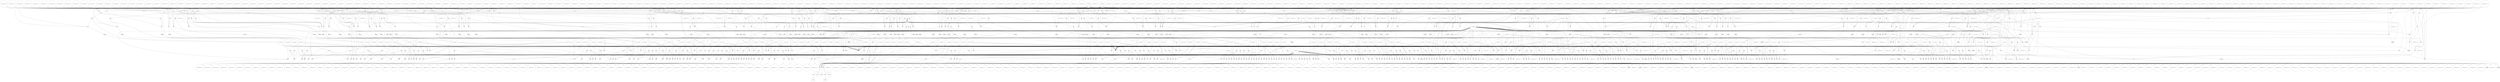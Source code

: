 digraph propNet
{
	"@47b046f"[shape=invtriangle, value=false, fillcolor=grey, label="NOT"]; "@47b046f"->"@75dfb386"; 
	"@27a42791"[shape=box, value=false, fillcolor=grey, label="TRANSITION"]; "@27a42791"->"@7c5fb600"; 
	"@53aa53e2"[shape=circle, value=false, fillcolor=white, label="( true ( cell 4 7 black ) )"]; "@53aa53e2"->"@6c39ed2f"; "@53aa53e2"->"@41d4f3a5"; "@53aa53e2"->"@525ca6cd"; "@53aa53e2"->"@6512e08d"; "@53aa53e2"->"@29857c25"; "@53aa53e2"->"@10469abc"; 
	"@469c46d5"[shape=invtriangle, value=false, fillcolor=grey, label="NOT"]; "@469c46d5"->"@2a76e8d9"; 
	"@2b0f2b75"[shape=circle, value=false, fillcolor=white, label="( legal black ( move 5 4 4 3 ) )"]; 
	"@41fe413f"[shape=circle, value=false, fillcolor=white, label="( does black ( move 2 4 1 3 ) )"]; "@41fe413f"->"@783b8aba"; "@41fe413f"->"@9443ac2"; "@41fe413f"->"@442ad93"; 
	"@6e8f6e5f"[shape=invtriangle, value=false, fillcolor=grey, label="NOT"]; "@6e8f6e5f"->"@572d3350"; 
	"@3a2d3af9"[shape=circle, value=false, fillcolor=white, label="( does white ( move 6 5 7 6 ) )"]; "@3a2d3af9"->"@3f795c4d"; "@3a2d3af9"->"@579145e1"; "@3a2d3af9"->"@4d5291b2"; 
	"@301d30ea"[shape=invtriangle, value=false, fillcolor=grey, label="NOT"]; "@301d30ea"->"@6ec9a36c"; "@301d30ea"->"@50d9c9be"; "@301d30ea"->"@5eac582"; "@301d30ea"->"@5ec6c5ff"; 
	"@40bc4184"[shape=circle, value=false, fillcolor=white, label="( does black ( move 6 2 6 1 ) )"]; "@40bc4184"->"@63575567"; "@40bc4184"->"@12f260a9"; "@40bc4184"->"@26de350e"; 
	"@8220969"[shape=circle, value=false, fillcolor=white, label="( goal white 100 )"]; 
	"@4da04cd5"[shape=invhouse, value=false, fillcolor=grey, label="AND"]; "@4da04cd5"->"@76ddd341"; 
	"@5ae25b9f"[shape=invhouse, value=false, fillcolor=grey, label="AND"]; "@5ae25b9f"->"@3355dc7f"; 
	"@c810d12"[shape=ellipse, value=false, fillcolor=grey, label="OR"]; "@c810d12"->"@1c38dedf"; "@c810d12"->"@216291cc"; 
	"@7fe77e20"[shape=invtriangle, value=false, fillcolor=grey, label="NOT"]; "@7fe77e20"->"@17322862"; 
	"@482055a"[shape=circle, value=false, fillcolor=white, label="( does black ( move 1 4 1 3 ) )"]; "@482055a"->"@9443ac2"; "@482055a"->"@fff3f30"; "@482055a"->"@442ad93"; 
	"@4c004dec"[shape=circle, value=false, fillcolor=white, label="( legal black ( move 3 4 4 3 ) )"]; 
	"@112e10d0"[shape=circle, value=false, fillcolor=white, label="( does white ( move 5 4 4 5 ) )"]; "@112e10d0"->"@7d563c46"; "@112e10d0"->"@4b687f4b"; "@112e10d0"->"@69e22996"; 
	"@76d8749b"[shape=ellipse, value=false, fillcolor=grey, label="OR"]; "@76d8749b"->"@58bcf208"; "@76d8749b"->"@17da11b2"; 
	"@2a252895"[shape=circle, value=false, fillcolor=white, label="( legal black ( move 6 5 6 4 ) )"]; 
	"@8370ae3"[shape=circle, value=false, fillcolor=white, label="( legal black ( move 4 5 4 4 ) )"]; 
	"@7d747e49"[shape=circle, value=false, fillcolor=white, label="( does white ( move 7 2 6 3 ) )"]; "@7d747e49"->"@5f18b00b"; "@7d747e49"->"@1eefd585"; "@7d747e49"->"@1eafa939"; 
	"@757f7640"[shape=circle, value=false, fillcolor=white, label="( legal black ( move 2 6 1 5 ) )"]; 
	"@69e26ab9"[shape=circle, value=false, fillcolor=white, label="( true ( cell 7 3 white ) )"]; "@69e26ab9"->"@2cf90def"; "@69e26ab9"->"@7838040f"; "@69e26ab9"->"@16b31ac3"; "@69e26ab9"->"@6102ee82"; "@69e26ab9"->"@652210a6"; "@69e26ab9"->"@535f8ec7"; 
	"@18e31b87"[shape=circle, value=false, fillcolor=white, label="( does black ( move 8 5 7 4 ) )"]; "@18e31b87"->"@6700"; "@18e31b87"->"@24d5ad57"; "@18e31b87"->"@2ab7b122"; 
	"@637860c5"[shape=circle, value=false, fillcolor=white, label="( legal black ( move 2 4 2 3 ) )"]; 
	"@3e4e3a76"[shape=circle, value=false, fillcolor=white, label="( does white ( move 3 3 2 4 ) )"]; "@3e4e3a76"->"@41cac8ab"; "@3e4e3a76"->"@4280ebf8"; "@3e4e3a76"->"@750a5fd0"; 
	"@78227c72"[shape=invtriangle, value=false, fillcolor=grey, label="NOT"]; "@78227c72"->"@7523e599"; 
	"@6ecd6ab6"[shape=circle, value=false, fillcolor=white, label="( does white ( move 6 6 6 7 ) )"]; "@6ecd6ab6"->"@1621d074"; "@6ecd6ab6"->"@52d24356"; "@6ecd6ab6"->"@20865176"; 
	"@49d04d54"[shape=invhouse, value=false, fillcolor=grey, label="AND"]; "@49d04d54"->"@468f23d6"; 
	"@1e20521"[shape=circle, value=false, fillcolor=white, label="( legal black ( move 1 5 1 4 ) )"]; 
	"@231227e6"[shape=invtriangle, value=false, fillcolor=grey, label="NOT"]; "@231227e6"->"@3a1d101c"; "@231227e6"->"@6e68306c"; "@231227e6"->"@5c13170b"; 
	"@4c154911"[shape=invtriangle, value=false, fillcolor=grey, label="NOT"]; "@4c154911"->"@18b3bc77"; "@4c154911"->"@6ec9a36c"; "@4c154911"->"@5ec6c5ff"; "@4c154911"->"@4396fc6b"; 
	"@31b034a6"[shape=circle, value=false, fillcolor=white, label="( does white ( move 8 5 7 6 ) )"]; "@31b034a6"->"@3f795c4d"; "@31b034a6"->"@220d568e"; "@31b034a6"->"@4d5291b2"; 
	"@172f1279"[shape=ellipse, value=false, fillcolor=grey, label="OR"]; "@172f1279"->"@2301d243"; 
	"@5edc5bb6"[shape=circle, value=false, fillcolor=white, label="( does white ( move 2 6 1 7 ) )"]; "@5edc5bb6"->"@1a143fb5"; "@5edc5bb6"->"@6fe7f80d"; "@5edc5bb6"->"@4c812c79"; 
	"@5b1b5e65"[shape=ellipse, value=false, fillcolor=grey, label="OR"]; "@5b1b5e65"->"@3828e431"; "@5b1b5e65"->"@8220969"; 
	"@13e4169a"[shape=invhouse, value=false, fillcolor=grey, label="AND"]; "@13e4169a"->"@44a45b15"; 
	"@17da11b2"[shape=invhouse, value=false, fillcolor=grey, label="AND"]; "@17da11b2"->"@5a426fd0"; 
	"@48bf4e39"[shape=invhouse, value=false, fillcolor=grey, label="AND"]; "@48bf4e39"->"@27c7887b"; 
	"@e92081a"[shape=invtriangle, value=false, fillcolor=grey, label="NOT"]; "@e92081a"->"@46706d13"; 
	"@4c8a4a1f"[shape=invtriangle, value=false, fillcolor=grey, label="NOT"]; "@4c8a4a1f"->"@763d90c1"; 
	"@74ff723f"[shape=invtriangle, value=false, fillcolor=grey, label="NOT"]; "@74ff723f"->"@729ad269"; "@74ff723f"->"@c6dc557"; "@74ff723f"->"@363e27c1"; 
	"@19fd1f3f"[shape=invhouse, value=false, fillcolor=grey, label="AND"]; "@19fd1f3f"->"@3fd66b79"; 
	"@66bf606b"[shape=invhouse, value=false, fillcolor=grey, label="AND"]; "@66bf606b"->"@77a7e83b"; 
	"@77e670e4"[shape=circle, value=false, fillcolor=white, label="( true ( cell 8 7 white ) )"]; "@77e670e4"->"@35517150"; "@77e670e4"->"@6102ee82"; "@77e670e4"->"@356c9f1"; "@77e670e4"->"@ca6227c"; "@77e670e4"->"@7f81ba6c"; 
	"@5bae5ca6"[shape=circle, value=false, fillcolor=white, label="( true ( cell 1 2 black ) )"]; "@5bae5ca6"->"@65519f4a"; "@5bae5ca6"->"@58853cc"; "@5bae5ca6"->"@525ca6cd"; "@5bae5ca6"->"@6afdb60"; "@5bae5ca6"->"@290e57f8"; 
	"@45c3429f"[shape=invtriangle, value=false, fillcolor=grey, label="NOT"]; "@45c3429f"->"@7555ecad"; 
	"@3c953bc8"[shape=box, value=false, fillcolor=grey, label="TRANSITION"]; "@3c953bc8"->"@2d1b1a05"; 
	"@34ab33c0"[shape=circle, value=false, fillcolor=white, label="( legal black ( move 2 5 3 4 ) )"]; 
	"@42b045cc"[shape=circle, value=false, fillcolor=white, label="( does black ( move 8 7 7 6 ) )"]; "@42b045cc"->"@6c6a296c"; "@42b045cc"->"@765e21e9"; "@42b045cc"->"@71f14c4c"; 
	"@156912ef"[shape=invhouse, value=false, fillcolor=grey, label="AND"]; "@156912ef"->"@6f70d996"; 
	"@44d34358"[shape=ellipse, value=false, fillcolor=grey, label="OR"]; "@44d34358"->"@1ef58f7a"; 
	"@7253758f"[shape=invhouse, value=false, fillcolor=grey, label="AND"]; "@7253758f"->"@88f8511"; 
	"@6098688f"[shape=invtriangle, value=false, fillcolor=grey, label="NOT"]; "@6098688f"->"@4a4180c1"; 
	"@7d8e75aa"[shape=ellipse, value=false, fillcolor=grey, label="OR"]; "@7d8e75aa"->"@15029623"; 
	"@6def65b9"[shape=box, value=false, fillcolor=grey, label="TRANSITION"]; "@6def65b9"->"@570b8742"; 
	"@56645e0d"[shape=circle, value=false, fillcolor=white, label="( does black ( move 2 8 3 7 ) )"]; "@56645e0d"->"@6817f725"; "@56645e0d"->"@3806ceb9"; "@56645e0d"->"@12e7331b"; 
	"@7cc574b1"[shape=ellipse, value=false, fillcolor=grey, label="OR"]; "@7cc574b1"->"@6f41df02"; 
	"@15dc1d57"[shape=circle, value=false, fillcolor=white, label="( does white ( move 3 4 4 5 ) )"]; "@15dc1d57"->"@4b687f4b"; "@15dc1d57"->"@69e22996"; "@15dc1d57"->"@23c975bc"; 
	"@5b6153fb"[shape=ellipse, value=false, fillcolor=grey, label="OR"]; "@5b6153fb"->"@4feb5bd9"; "@5b6153fb"->"@62aa7211"; 
	"@cc90419"[shape=invhouse, value=false, fillcolor=grey, label="AND"]; "@cc90419"->"@512a220d"; 
	"@3d9b3571"[shape=circle, value=false, fillcolor=white, label="( does black ( move 1 3 2 2 ) )"]; "@3d9b3571"->"@425629e6"; "@3d9b3571"->"@24583ee0"; "@3d9b3571"->"@442ad93"; 
	"@2b542271"[shape=ellipse, value=false, fillcolor=grey, label="OR"]; "@2b542271"->"@1861013e"; 
	"@2150bfc"[shape=invhouse, value=false, fillcolor=grey, label="AND"]; "@2150bfc"->"@757f7640"; 
	"@4c4f466d"[shape=box, value=false, fillcolor=grey, label="TRANSITION"]; "@4c4f466d"->"@1982237b"; 
	"@f7505f7"[shape=invhouse, value=false, fillcolor=grey, label="AND"]; "@f7505f7"->"@4b405b90"; 
	"@67576dd2"[shape=circle, value=false, fillcolor=white, label="( goal black 0 )"]; 
	"@4e2144fb"[shape=circle, value=false, fillcolor=white, label="( does white ( move 5 2 4 1 ) )"]; "@4e2144fb"->"@76a1c99e"; 
	"@6c1f6738"[shape=circle, value=false, fillcolor=white, label="( does white ( move 3 6 4 7 ) )"]; "@6c1f6738"->"@4bd52b84"; "@6c1f6738"->"@7abb48e3"; "@6c1f6738"->"@234c5a2"; 
	"@336a3831"[shape=circle, value=false, fillcolor=white, label="( does white ( move 7 4 6 3 ) )"]; "@336a3831"->"@5f18b00b"; 
	"@4eda4577"[shape=circle, value=false, fillcolor=white, label="( legal black ( move 2 8 1 7 ) )"]; 
	"@677b6cc1"[shape=invtriangle, value=false, fillcolor=grey, label="NOT"]; "@677b6cc1"->"@614c356f"; 
	"@270bca"[shape=invhouse, value=false, fillcolor=grey, label="AND"]; "@270bca"->"@5ac219bd"; 
	"@1cb410a5"[shape=invhouse, value=false, fillcolor=grey, label="AND"]; "@1cb410a5"->"@761769cd"; 
	"@640e6842"[shape=circle, value=false, fillcolor=white, label="( does white ( move 7 2 6 1 ) )"]; "@640e6842"->"@1b7a426e"; 
	"@16b31ac3"[shape=invtriangle, value=false, fillcolor=grey, label="NOT"]; "@16b31ac3"->"@756cbb6c"; "@16b31ac3"->"@960dfc3"; "@16b31ac3"->"@156912ef"; "@16b31ac3"->"@2005b3cb"; 
	"@7dbe7130"[shape=invhouse, value=false, fillcolor=grey, label="AND"]; "@7dbe7130"->"@6e95f106"; 
	"@5d51518b"[shape=circle, value=false, fillcolor=white, label="( legal white ( move 1 2 2 3 ) )"]; 
	"@6d4f6042"[shape=ellipse, value=false, fillcolor=grey, label="OR"]; "@6d4f6042"->"@37561538"; "@6d4f6042"->"@cff6f50"; 
	"@f030241"[shape=box, value=false, fillcolor=grey, label="TRANSITION"]; "@f030241"->"@4e5c9816"; 
	"@561d5b5e"[shape=circle, value=false, fillcolor=white, label="( legal black ( move 7 3 7 2 ) )"]; 
	"@6e096341"[shape=circle, value=false, fillcolor=white, label="( legal white ( move 6 1 7 2 ) )"]; 
	"@684465dd"[shape=ellipse, value=false, fillcolor=grey, label="OR"]; "@684465dd"->"@319ce48f"; "@684465dd"->"@194704f9"; 
	"@63236e8a"[shape=circle, value=false, fillcolor=white, label="( does white ( move 1 6 1 7 ) )"]; "@63236e8a"->"@1a143fb5"; "@63236e8a"->"@556471cb"; "@63236e8a"->"@6fe7f80d"; 
	"@485b45e7"[shape=circle, value=false, fillcolor=white, label="( does white ( move 7 3 6 4 ) )"]; "@485b45e7"->"@6f2ea867"; "@485b45e7"->"@36f1c3ab"; "@485b45e7"->"@1a0dce77"; 
	"@67ed6a24"[shape=invhouse, value=false, fillcolor=grey, label="AND"]; "@67ed6a24"->"@34ab33c0"; 
	"@12911c83"[shape=circle, value=false, fillcolor=white, label="( does white ( move 6 6 5 7 ) )"]; "@12911c83"->"@5d87bda3"; "@12911c83"->"@1535b977"; "@12911c83"->"@52d24356"; 
	"@45b94bf3"[shape=circle, value=false, fillcolor=white, label="( does black ( move 1 8 1 7 ) )"]; "@45b94bf3"->"@31365102"; "@45b94bf3"->"@71803917"; "@45b94bf3"->"@316e50d8"; 
	"@4f6941fb"[shape=invhouse, value=false, fillcolor=grey, label="AND"]; "@4f6941fb"->"@75f5db51"; 
	"@18e21675"[shape=circle, value=false, fillcolor=white, label="( legal white ( move 2 5 2 6 ) )"]; 
	"@191217b1"[shape=invhouse, value=false, fillcolor=grey, label="AND"]; "@191217b1"->"@3d78cd2f"; 
	"@75777a79"[shape=circle, value=false, fillcolor=white, label="( legal white ( move 2 6 1 7 ) )"]; 
	"@66c26990"[shape=invhouse, value=false, fillcolor=grey, label="AND"]; "@66c26990"->"@534e3b2d"; 
	"@231c2cdf"[shape=circle, value=false, fillcolor=white, label="( does white ( move 5 1 4 2 ) )"]; "@231c2cdf"->"@7c529430"; "@231c2cdf"->"@6ced0c9b"; "@231c2cdf"->"@7f48c734"; 
	"@205a2f88"[shape=box, value=false, fillcolor=grey, label="TRANSITION"]; "@205a2f88"->"@5217b575"; 
	"@2c5023a1"[shape=ellipse, value=false, fillcolor=grey, label="OR"]; "@2c5023a1"->"@72edc5f1"; 
	"@5c3b4c3b"[shape=box, value=false, fillcolor=grey, label="TRANSITION"]; "@5c3b4c3b"->"@1a4c0a7a"; 
	"@1fd00fd2"[shape=ellipse, value=false, fillcolor=grey, label="OR"]; "@1fd00fd2"->"@7cfaf7a3"; 
	"@8e118f9"[shape=invtriangle, value=false, fillcolor=grey, label="NOT"]; "@8e118f9"->"@505f538"; 
	"@381b2833"[shape=invtriangle, value=false, fillcolor=grey, label="NOT"]; "@381b2833"->"@6a357a96"; 
	"@1a4c0a7a"[shape=circle, value=false, fillcolor=white, label="( true ( cell 6 7 black ) )"]; "@1a4c0a7a"->"@637af671"; "@1a4c0a7a"->"@f2ac13b"; "@1a4c0a7a"->"@49d04d54"; "@1a4c0a7a"->"@525ca6cd"; "@1a4c0a7a"->"@da4dd0a"; "@1a4c0a7a"->"@1c38dedf"; 
	"@3eb62e8e"[shape=circle, value=false, fillcolor=white, label="( legal white ( move 2 4 2 5 ) )"]; 
	"@7f2a6fa1"[shape=invtriangle, value=false, fillcolor=grey, label="NOT"]; "@7f2a6fa1"->"@304a5273"; 
	"@6a357a96"[shape=ellipse, value=false, fillcolor=grey, label="OR"]; "@6a357a96"->"@4fb03ba4"; "@6a357a96"->"@539f72a6"; 
	"@62aa7211"[shape=invtriangle, value=false, fillcolor=grey, label="NOT"]; "@62aa7211"->"@67576dd2"; 
	"@640574cd"[shape=invtriangle, value=false, fillcolor=grey, label="NOT"]; "@640574cd"->"@2aeb0edb"; 
	"@e401e8e"[shape=circle, value=false, fillcolor=white, label="( legal white ( move 5 7 4 8 ) )"]; 
	"@4b405b90"[shape=circle, value=false, fillcolor=white, label="( legal black ( move 3 7 3 6 ) )"]; 
	"@694f79a3"[shape=invhouse, value=false, fillcolor=grey, label="AND"]; "@694f79a3"->"@3a9ae9b7"; 
	"@49f1469"[shape=circle, value=false, fillcolor=white, label="( legal white ( move 5 5 6 6 ) )"]; 
	"@20653160"[shape=circle, value=false, fillcolor=white, label="( legal black ( move 7 7 8 6 ) )"]; 
	"@278b36df"[shape=ellipse, value=false, fillcolor=grey, label="OR"]; "@278b36df"->"@548bbb60"; "@278b36df"->"@14f9d565"; 
	"@73cc624d"[shape=circle, value=false, fillcolor=white, label="( does black ( move 7 2 8 1 ) )"]; "@73cc624d"->"@687db115"; "@73cc624d"->"@354273f"; "@73cc624d"->"@173c01c9"; 
	"@52d24356"[shape=ellipse, value=false, fillcolor=grey, label="OR"]; "@52d24356"->"@4035da42"; 
	"@40ad5122"[shape=invhouse, value=false, fillcolor=grey, label="AND"]; "@40ad5122"->"@515b01f"; 
	"@42905307"[shape=box, value=false, fillcolor=grey, label="TRANSITION"]; "@42905307"->"@7004f81c"; 
	"@246635b6"[shape=ellipse, value=false, fillcolor=grey, label="OR"]; "@246635b6"->"@5ce5ef5c"; 
	"@5a734b82"[shape=invhouse, value=false, fillcolor=grey, label="AND"]; "@5a734b82"->"@681e39cd"; 
	"@743865ca"[shape=invhouse, value=false, fillcolor=grey, label="AND"]; "@743865ca"->"@41832d9f"; 
	"@1fc70e34"[shape=circle, value=false, fillcolor=white, label="( does black ( move 6 3 7 2 ) )"]; "@1fc70e34"->"@605c7e67"; "@1fc70e34"->"@447e90f2"; "@1fc70e34"->"@173c01c9"; 
	"@363e27c1"[shape=invhouse, value=false, fillcolor=grey, label="AND"]; "@363e27c1"->"@642a3394"; 
	"@9901b94"[shape=circle, value=false, fillcolor=white, label="( does white ( move 3 1 4 2 ) )"]; "@9901b94"->"@7c529430"; "@9901b94"->"@6ced0c9b"; "@9901b94"->"@10415e36"; 
	"@49675b6d"[shape=invhouse, value=false, fillcolor=grey, label="AND"]; "@49675b6d"->"@3e34d0bc"; 
	"@191138b"[shape=circle, value=false, fillcolor=white, label="( legal white ( move 3 5 2 6 ) )"]; 
	"@24c03681"[shape=invtriangle, value=false, fillcolor=grey, label="NOT"]; "@24c03681"->"@7817fd14"; "@24c03681"->"@4c901747"; "@24c03681"->"@785d31a5"; "@24c03681"->"@36fd8b40"; 
	"@579145e1"[shape=ellipse, value=false, fillcolor=grey, label="OR"]; "@579145e1"->"@8f9d0d0"; 
	"@356727ed"[shape=circle, value=false, fillcolor=white, label="( does black ( move 2 3 3 2 ) )"]; "@356727ed"->"@4c8616d9"; "@356727ed"->"@1c77abc3"; "@356727ed"->"@213584cd"; 
	"@511e4393"[shape=invhouse, value=false, fillcolor=grey, label="AND"]; "@511e4393"->"@41a58bc5"; 
	"@8131ab6"[shape=ellipse, value=false, fillcolor=grey, label="OR"]; "@8131ab6"->"@7a6f23c2"; 
	"@33902148"[shape=circle, value=false, fillcolor=white, label="( legal white ( move 5 6 4 7 ) )"]; 
	"@238c3167"[shape=invhouse, value=false, fillcolor=grey, label="AND"]; "@238c3167"->"@6ae7cd6f"; 
	"@5ac2483e"[shape=invhouse, value=false, fillcolor=grey, label="AND"]; "@5ac2483e"->"@2ed3af89"; 
	"@67c07485"[shape=invtriangle, value=false, fillcolor=grey, label="NOT"]; "@67c07485"->"@1606ad8a"; 
	"@64c47798"[shape=circle, value=false, fillcolor=white, label="( legal black ( move 5 7 6 6 ) )"]; 
	"@4a7e5916"[shape=invtriangle, value=false, fillcolor=grey, label="NOT"]; "@4a7e5916"->"@716c33f1"; 
	"@32482126"[shape=circle, value=false, fillcolor=white, label="( does white ( move 6 4 5 3 ) )"]; "@32482126"->"@745e46a7"; 
	"@316a2210"[shape=ellipse, value=false, fillcolor=grey, label="OR"]; "@316a2210"->"@15acb2aa"; "@316a2210"->"@694f79a3"; 
	"@527941fc"[shape=circle, value=false, fillcolor=white, label="( does black ( move 1 7 1 6 ) )"]; "@527941fc"->"@31365102"; "@527941fc"->"@58bffbd7"; "@527941fc"->"@13edf082"; 
	"@282a3bb8"[shape=ellipse, value=false, fillcolor=grey, label="OR"]; "@282a3bb8"->"@6b202bdc"; 
	"@14a70717"[shape=circle, value=false, fillcolor=white, label="( does black ( move 8 4 8 3 ) )"]; "@14a70717"->"@31c288ed"; "@14a70717"->"@2f45873d"; "@14a70717"->"@130f98d"; 
	"@26de350e"[shape=ellipse, value=false, fillcolor=grey, label="OR"]; "@26de350e"->"@67943bee"; 
	"@318d2258"[shape=invhouse, value=false, fillcolor=grey, label="AND"]; "@318d2258"->"@2a730d48"; 
	"@7484675b"[shape=ellipse, value=false, fillcolor=grey, label="OR"]; "@7484675b"->"@5c3b4c3b"; 
	"@742d67cd"[shape=invhouse, value=false, fillcolor=grey, label="AND"]; "@742d67cd"->"@3a065376"; 
	"@3e3d2dd7"[shape=box, value=false, fillcolor=grey, label="TRANSITION"]; "@3e3d2dd7"->"@91958f5"; 
	"@77d663cd"[shape=circle, value=false, fillcolor=white, label="( true ( cell 1 5 white ) )"]; "@77d663cd"->"@6102ee82"; "@77d663cd"->"@1590f030"; "@77d663cd"->"@5d3eb09b"; "@77d663cd"->"@194704f9"; "@77d663cd"->"@4854554"; 
	"@4feb5bd9"[shape=circle, value=false, fillcolor=white, label="( goal black 100 )"]; 
	"@5ebb4aec"[shape=box, value=false, fillcolor=grey, label="TRANSITION"]; "@5ebb4aec"->"@12c240e3"; 
	"@6c3178a1"[shape=ellipse, value=false, fillcolor=grey, label="OR"]; "@6c3178a1"->"@677b6cc1"; 
	"@313125c6"[shape=circle, value=false, fillcolor=white, label="( does black ( move 1 5 1 4 ) )"]; "@313125c6"->"@57706735"; "@313125c6"->"@fff3f30"; "@313125c6"->"@5f068fe3"; 
	"@5c2748db"[shape=invhouse, value=false, fillcolor=grey, label="AND"]; "@5c2748db"->"@3a146e7d"; 
	"@45165009"[shape=circle, value=false, fillcolor=white, label="( does white ( move 3 2 2 1 ) )"]; "@45165009"->"@3fe2a430"; 
	"@4603532c"[shape=ellipse, value=false, fillcolor=grey, label="OR"]; "@4603532c"->"@158eb0c8"; 
	"@49ab5c9b"[shape=circle, value=false, fillcolor=white, label="( does white ( move 5 6 5 7 ) )"]; "@49ab5c9b"->"@5d87bda3"; "@49ab5c9b"->"@1535b977"; "@49ab5c9b"->"@44f1c343"; 
	"@2a983fed"[shape=invhouse, value=false, fillcolor=grey, label="AND"]; "@2a983fed"->"@183f797e"; 
	"@164f038c"[shape=ellipse, value=false, fillcolor=grey, label="OR"]; "@164f038c"->"@195ec2f0"; 
	"@2e693bae"[shape=circle, value=false, fillcolor=white, label="( legal white ( move 2 7 2 8 ) )"]; 
	"@3ddb2831"[shape=circle, value=false, fillcolor=white, label="( does black ( move 6 7 7 6 ) )"]; "@3ddb2831"->"@6c6a296c"; "@3ddb2831"->"@765e21e9"; "@3ddb2831"->"@59f29f0c"; 
	"@6c6e799d"[shape=ellipse, value=false, fillcolor=grey, label="OR"]; "@6c6e799d"->"@238c3167"; "@6c6e799d"->"@1f54f488"; 
	"@2a7e3c58"[shape=circle, value=false, fillcolor=white, label="( legal black ( move 5 5 4 4 ) )"]; 
	"@6e8878c6"[shape=invhouse, value=false, fillcolor=grey, label="AND"]; "@6e8878c6"->"@4901ddc8"; 
	"@782e6ebd"[shape=ellipse, value=false, fillcolor=grey, label="OR"]; "@782e6ebd"->"@29393244"; 
	"@657a73db"[shape=ellipse, value=false, fillcolor=grey, label="OR"]; "@657a73db"->"@479904ac"; 
	"@256c339f"[shape=circle, value=false, fillcolor=white, label="( does black ( move 1 4 2 3 ) )"]; "@256c339f"->"@42d6b5ea"; "@256c339f"->"@4c8616d9"; "@256c339f"->"@fff3f30"; 
	"@173c01c9"[shape=ellipse, value=false, fillcolor=grey, label="OR"]; "@173c01c9"->"@4c8a4a1f"; 
	"@55514210"[shape=circle, value=false, fillcolor=white, label="( does white ( move 7 6 6 7 ) )"]; "@55514210"->"@3f795c4d"; "@55514210"->"@1621d074"; "@55514210"->"@20865176"; 
	"@6d411a8"[shape=invhouse, value=false, fillcolor=grey, label="AND"]; "@6d411a8"->"@12a77469"; 
	"@7ef7696a"[shape=invhouse, value=false, fillcolor=grey, label="AND"]; "@7ef7696a"->"@4eda4577"; 
	"@71c26661"[shape=box, value=false, fillcolor=grey, label="TRANSITION"]; "@71c26661"->"@45b8084c"; 
	"@4c5b5bab"[shape=circle, value=false, fillcolor=white, label="( does white ( move 6 5 6 6 ) )"]; "@4c5b5bab"->"@247f456f"; "@4c5b5bab"->"@579145e1"; "@4c5b5bab"->"@52d24356"; 
	"@5d784a85"[shape=circle, value=false, fillcolor=white, label="( legal white ( move 6 2 5 3 ) )"]; 
	"@d1e1512"[shape=box, value=false, fillcolor=grey, label="TRANSITION"]; "@d1e1512"->"@1bab2adb"; 
	"@491c5102"[shape=circle, value=false, fillcolor=white, label="( legal white ( move 6 3 6 4 ) )"]; 
	"@4d8655c8"[shape=circle, value=false, fillcolor=white, label="( true ( cell 8 5 black ) )"]; "@4d8655c8"->"@4fb3c49c"; "@4d8655c8"->"@525ca6cd"; "@4d8655c8"->"@5be40b2c"; "@4d8655c8"->"@1b6566bb"; "@4d8655c8"->"@6a0080df"; 
	"@442c5c7f"[shape=invtriangle, value=false, fillcolor=grey, label="NOT"]; "@442c5c7f"->"@7d67bc8d"; 
	"@7bd7638d"[shape=circle, value=false, fillcolor=white, label="( legal white ( move 3 5 3 6 ) )"]; 
	"@4111c76"[shape=circle, value=false, fillcolor=white, label="( does white ( move 6 2 5 3 ) )"]; "@4111c76"->"@20501408"; "@4111c76"->"@60d1247d"; "@4111c76"->"@745e46a7"; 
	"@5c984598"[shape=invhouse, value=false, fillcolor=grey, label="AND"]; "@5c984598"->"@32f3feb2"; 
	"@3b5b220c"[shape=circle, value=false, fillcolor=white, label="( true ( cell 3 6 black ) )"]; "@3b5b220c"->"@a49bb5c"; "@3b5b220c"->"@5eac582"; "@3b5b220c"->"@2901d76f"; "@3b5b220c"->"@2171dc04"; "@3b5b220c"->"@525ca6cd"; "@3b5b220c"->"@433073c3"; 
	"@1861013e"[shape=invtriangle, value=false, fillcolor=grey, label="NOT"]; "@1861013e"->"@37fc918b"; 
	"@6e667712"[shape=invhouse, value=false, fillcolor=grey, label="AND"]; "@6e667712"->"@3fc85f86"; 
	"@7a1e63b5"[shape=invhouse, value=false, fillcolor=grey, label="AND"]; "@7a1e63b5"->"@29ce37cb"; 
	"@64b77d4e"[shape=ellipse, value=false, fillcolor=grey, label="OR"]; "@64b77d4e"->"@77051e61"; "@64b77d4e"->"@46ada811"; 
	"@71a96b9c"[shape=invhouse, value=false, fillcolor=grey, label="AND"]; "@71a96b9c"->"@464c82c6"; 
	"@300c2a56"[shape=invtriangle, value=false, fillcolor=grey, label="NOT"]; "@300c2a56"->"@79da1dc8"; 
	"@7601dfd"[shape=circle, value=false, fillcolor=white, label="( true ( cell 3 4 white ) )"]; "@7601dfd"->"@3e274fe"; "@7601dfd"->"@224d5b0e"; "@7601dfd"->"@2c617e37"; "@7601dfd"->"@f474430"; "@7601dfd"->"@6102ee82"; "@7601dfd"->"@4396fc6b"; 
	"@37562df5"[shape=box, value=false, fillcolor=grey, label="TRANSITION"]; "@37562df5"->"@4d8bf896"; 
	"@343e2e9b"[shape=invhouse, value=false, fillcolor=grey, label="AND"]; "@343e2e9b"->"@34fa4dfb"; 
	"@19da036d"[shape=invhouse, value=false, fillcolor=grey, label="AND"]; "@19da036d"->"@c595a2e"; 
	"@24583ee0"[shape=ellipse, value=false, fillcolor=grey, label="OR"]; "@24583ee0"->"@4a317351"; 
	"@5c83466d"[shape=box, value=false, fillcolor=grey, label="TRANSITION"]; "@5c83466d"->"@5349c324"; 
	"@52c349a5"[shape=box, value=false, fillcolor=grey, label="TRANSITION"]; "@52c349a5"->"@6e90dff7"; 
	"@29393244"[shape=box, value=false, fillcolor=grey, label="TRANSITION"]; "@29393244"->"@9619409"; 
	"@7a6961bf"[shape=box, value=false, fillcolor=grey, label="TRANSITION"]; "@7a6961bf"->"@53b7ae0e"; 
	"@56494d9e"[shape=circle, value=false, fillcolor=white, label="( does black ( move 6 4 6 3 ) )"]; "@56494d9e"->"@447e90f2"; "@56494d9e"->"@14d7b06b"; "@56494d9e"->"@75a34568"; 
	"@573d4b3d"[shape=invhouse, value=false, fillcolor=grey, label="AND"]; "@573d4b3d"->"@5a7bbcba"; 
	"@60c1a98"[shape=invtriangle, value=false, fillcolor=grey, label="NOT"]; "@60c1a98"->"@1d31ebb2"; "@60c1a98"->"@b039dab"; "@60c1a98"->"@3f81ca8b"; "@60c1a98"->"@f2a3a77"; 
	"@39c12556"[shape=box, value=false, fillcolor=grey, label="TRANSITION"]; "@39c12556"->"@5816c164"; 
	"@18e0045b"[shape=circle, value=false, fillcolor=white, label="( does white ( move 6 3 5 4 ) )"]; "@18e0045b"->"@7d563c46"; "@18e0045b"->"@7b199329"; "@18e0045b"->"@1eefd585"; 
	"@14bb085e"[shape=circle, value=false, fillcolor=white, label="( true ( cell 5 7 white ) )"]; "@14bb085e"->"@6e8a08b2"; "@14bb085e"->"@3118436a"; "@14bb085e"->"@6102ee82"; "@14bb085e"->"@4615869c"; "@14bb085e"->"@34b16323"; "@14bb085e"->"@4267ebdf"; 
	"@c71115c"[shape=invhouse, value=false, fillcolor=grey, label="AND"]; "@c71115c"->"@20d95f5c"; 
	"@47b55af4"[shape=invtriangle, value=false, fillcolor=grey, label="NOT"]; "@47b55af4"->"@4da04cd5"; "@47b55af4"->"@5f68970e"; "@47b55af4"->"@4787ac6a"; 
	"@1f450210"[shape=circle, value=false, fillcolor=white, label="( legal white ( move 8 4 8 5 ) )"]; 
	"@2f71f5d"[shape=circle, value=false, fillcolor=white, label="( legal black ( move 2 6 3 5 ) )"]; 
	"@1927048c"[shape=circle, value=false, fillcolor=white, label="( legal white ( move 4 3 4 4 ) )"]; 
	"@66ea7b45"[shape=circle, value=false, fillcolor=white, label="( true ( cell 4 5 black ) )"]; "@66ea7b45"->"@39dd4c94"; "@66ea7b45"->"@4912ad5b"; "@66ea7b45"->"@3ba356c3"; "@66ea7b45"->"@17f4269c"; "@66ea7b45"->"@525ca6cd"; "@66ea7b45"->"@d38e791"; 
	"@194704f9"[shape=invhouse, value=false, fillcolor=grey, label="AND"]; "@194704f9"->"@126ec7b8"; 
	"@283c35e5"[shape=circle, value=false, fillcolor=white, label="( does white ( move 3 7 4 8 ) )"]; "@283c35e5"->"@7d8e75aa"; "@283c35e5"->"@657a73db"; "@283c35e5"->"@56bfdf1c"; 
	"@51384cd1"[shape=box, value=false, fillcolor=grey, label="TRANSITION"]; "@51384cd1"->"@6a2b00b3"; 
	"@29ce37cb"[shape=ellipse, value=false, fillcolor=grey, label="OR"]; "@29ce37cb"->"@13c7ea30"; 
	"@206a3e62"[shape=circle, value=false, fillcolor=white, label="( legal white ( move 5 7 5 8 ) )"]; 
	"@26d538e4"[shape=invtriangle, value=false, fillcolor=grey, label="NOT"]; "@26d538e4"->"@2e9efc3b"; "@26d538e4"->"@742a0641"; "@26d538e4"->"@2f93856d"; 
	"@605c7e67"[shape=ellipse, value=false, fillcolor=grey, label="OR"]; "@605c7e67"->"@2818eae1"; 
	"@23073d5c"[shape=circle, value=false, fillcolor=white, label="( legal black ( move 5 6 5 5 ) )"]; 
	"@7ef6608b"[shape=circle, value=false, fillcolor=white, label="( legal white ( move 5 6 5 7 ) )"]; 
	"@146a0a90"[shape=invhouse, value=false, fillcolor=grey, label="AND"]; "@146a0a90"->"@215359f9"; 
	"@60d17fb3"[shape=circle, value=false, fillcolor=white, label="( legal black ( move 3 3 3 2 ) )"]; 
	"@f49102c"[shape=box, value=false, fillcolor=grey, label="TRANSITION"]; "@f49102c"->"@550a3724"; 
	"@44a45b15"[shape=circle, value=false, fillcolor=white, label="( legal white ( move 8 3 8 4 ) )"]; 
	"@761769cd"[shape=ellipse, value=false, fillcolor=grey, label="OR"]; "@761769cd"->"@56521231"; 
	"@41a561e0"[shape=circle, value=false, fillcolor=white, label="( legal white ( move 7 7 8 8 ) )"]; 
	"@458241f"[shape=invtriangle, value=false, fillcolor=grey, label="NOT"]; "@458241f"->"@2a205402"; "@458241f"->"@6e667712"; "@458241f"->"@123853bd"; "@458241f"->"@293caea6"; 
	"@108630e1"[shape=ellipse, value=false, fillcolor=grey, label="OR"]; "@108630e1"->"@665e013"; 
	"@5dfd7d73"[shape=circle, value=false, fillcolor=white, label="( does black ( move 7 8 7 7 ) )"]; "@5dfd7d73"->"@604b4150"; "@5dfd7d73"->"@172f1279"; "@5dfd7d73"->"@230085cd"; 
	"@50a2599"[shape=circle, value=false, fillcolor=white, label="( does black ( move 1 6 1 5 ) )"]; "@50a2599"->"@58bffbd7"; "@50a2599"->"@5f068fe3"; "@50a2599"->"@2e028ee9"; 
	"@58107910"[shape=circle, value=false, fillcolor=white, label="( does black ( move 6 3 5 2 ) )"]; "@58107910"->"@6193d3c"; "@58107910"->"@447e90f2"; "@58107910"->"@6d64ddc9"; 
	"@26930793"[shape=ellipse, value=false, fillcolor=grey, label="OR"]; "@26930793"->"@65d4c369"; 
	"@2cf90def"[shape=invhouse, value=false, fillcolor=grey, label="AND"]; "@2cf90def"->"@18169141"; 
	"@404251f"[shape=circle, value=false, fillcolor=white, label="( does black ( move 2 2 3 1 ) )"]; "@404251f"->"@425629e6"; "@404251f"->"@642610ee"; "@404251f"->"@2c5023a1"; 
	"@604b4150"[shape=ellipse, value=false, fillcolor=grey, label="OR"]; "@604b4150"->"@1e7f9876"; 
	"@539f72a6"[shape=invhouse, value=false, fillcolor=grey, label="AND"]; "@539f72a6"->"@418dd2e5"; 
	"@469f671a"[shape=circle, value=false, fillcolor=white, label="( legal black ( move 2 7 2 6 ) )"]; 
	"@3fe2261"[shape=circle, value=false, fillcolor=white, label="( does black ( move 2 6 3 5 ) )"]; "@3fe2261"->"@1a684e1a"; "@3fe2261"->"@2579acda"; "@3fe2261"->"@5965c69e"; 
	"@42286391"[shape=ellipse, value=false, fillcolor=grey, label="OR"]; "@42286391"->"@35ec1ece"; "@42286391"->"@4267ebdf"; 
	"@79a15876"[shape=circle, value=false, fillcolor=white, label="( legal black ( move 2 8 2 7 ) )"]; 
	"@12e7331b"[shape=ellipse, value=false, fillcolor=grey, label="OR"]; "@12e7331b"->"@6098688f"; 
	"@2a1b080b"[shape=circle, value=false, fillcolor=white, label="( does white ( move 2 6 3 7 ) )"]; "@2a1b080b"->"@26b18682"; "@2a1b080b"->"@657a73db"; "@2a1b080b"->"@4c812c79"; 
	"@355e1747"[shape=invhouse, value=false, fillcolor=grey, label="AND"]; "@355e1747"->"@3c5a781e"; 
	"@22eb00cc"[shape=circle, value=false, fillcolor=white, label="( legal black ( move 7 6 7 5 ) )"]; 
	"@38a21ae1"[shape=circle, value=false, fillcolor=white, label="( true ( cell 3 7 white ) )"]; "@38a21ae1"->"@57b7d389"; "@38a21ae1"->"@1f4da01d"; "@38a21ae1"->"@67dbc6be"; "@38a21ae1"->"@6102ee82"; "@38a21ae1"->"@56783fb7"; "@38a21ae1"->"@363e27c1"; 
	"@13cc3194"[shape=ellipse, value=false, fillcolor=grey, label="OR"]; "@13cc3194"->"@2e03bbcb"; 
	"@3465163c"[shape=circle, value=false, fillcolor=white, label="( legal white ( move 1 6 1 7 ) )"]; 
	"@37561538"[shape=invhouse, value=false, fillcolor=grey, label="AND"]; "@37561538"->"@66d5d3f7"; 
	"@547776f9"[shape=box, value=false, fillcolor=grey, label="TRANSITION"]; "@547776f9"->"@4d057e43"; 
	"@4a6868cb"[shape=invtriangle, value=false, fillcolor=grey, label="NOT"]; "@4a6868cb"->"@742d67cd"; "@4a6868cb"->"@3ba356c3"; "@4a6868cb"->"@1178a42"; "@4a6868cb"->"@67ed6a24"; 
	"@159b374d"[shape=ellipse, value=false, fillcolor=grey, label="OR"]; "@159b374d"->"@6018ee3"; 
	"@20890251"[shape=circle, value=false, fillcolor=white, label="( legal white ( move 4 5 4 6 ) )"]; 
	"@639d4143"[shape=circle, value=false, fillcolor=white, label="( legal white ( move 5 3 4 4 ) )"]; 
	"@233e"[shape=circle, value=false, fillcolor=white, label="( true ( cell 2 1 white ) )"]; "@233e"->"@2779b618"; "@233e"->"@58f2cb9c"; "@233e"->"@32f46d74"; "@233e"->"@6102ee82"; "@233e"->"@2520c9a8"; "@233e"->"@640574cd"; 
	"@2f3f0c6f"[shape=ellipse, value=false, fillcolor=grey, label="OR"]; "@2f3f0c6f"->"@4363b4e2"; 
	"@75ac563f"[shape=circle, value=false, fillcolor=white, label="( legal black ( move 6 3 6 2 ) )"]; 
	"@b572f40"[shape=circle, value=false, fillcolor=white, label="( legal black noop )"]; 
	"@3c6b184b"[shape=invhouse, value=false, fillcolor=grey, label="AND"]; "@3c6b184b"->"@415ba109"; 
	"@2aeb0edb"[shape=invhouse, value=false, fillcolor=grey, label="AND"]; "@2aeb0edb"->"@59a17147"; 
	"@155f3113"[shape=ellipse, value=false, fillcolor=grey, label="OR"]; "@155f3113"->"@6ab0aee8"; 
	"@18573c35"[shape=circle, value=false, fillcolor=white, label="( legal white ( move 2 2 1 3 ) )"]; 
	"@354273f"[shape=ellipse, value=false, fillcolor=grey, label="OR"]; "@354273f"->"@5a71bd7b"; 
	"@239e0736"[shape=circle, value=false, fillcolor=white, label="( legal black ( move 7 2 8 1 ) )"]; 
	"@18e23c4d"[shape=circle, value=false, fillcolor=white, label="( does white ( move 6 2 7 3 ) )"]; "@18e23c4d"->"@2584d895"; "@18e23c4d"->"@20501408"; "@18e23c4d"->"@36f1c3ab"; 
	"@556471cb"[shape=ellipse, value=false, fillcolor=grey, label="OR"]; "@556471cb"->"@513d6f4"; 
	"@6c6a48bf"[shape=invhouse, value=false, fillcolor=grey, label="AND"]; "@6c6a48bf"->"@4d5291b2"; 
	"@70955584"[shape=box, value=false, fillcolor=grey, label="TRANSITION"]; "@70955584"->"@339a4545"; 
	"@1ab43fe6"[shape=ellipse, value=false, fillcolor=grey, label="OR"]; "@1ab43fe6"->"@695e2232"; 
	"@16f13393"[shape=circle, value=false, fillcolor=white, label="( true ( cell 4 3 black ) )"]; "@16f13393"->"@5147a737"; "@16f13393"->"@525ca6cd"; "@16f13393"->"@6aff9644"; "@16f13393"->"@6ac1f912"; "@16f13393"->"@5a734b82"; "@16f13393"->"@259dea4"; 
	"@302e1545"[shape=invtriangle, value=false, fillcolor=grey, label="NOT"]; "@302e1545"->"@4f570ba1"; "@302e1545"->"@1b5b4400"; "@302e1545"->"@40a810e4"; "@302e1545"->"@80e7733"; 
	"@1a143fb5"[shape=ellipse, value=false, fillcolor=grey, label="OR"]; "@1a143fb5"->"@42905307"; 
	"@77a95205"[shape=circle, value=false, fillcolor=white, label="( does white ( move 2 1 3 2 ) )"]; "@77a95205"->"@512a220d"; "@77a95205"->"@8131ab6"; "@77a95205"->"@7391fa24"; 
	"@59a67c42"[shape=circle, value=false, fillcolor=white, label="( legal white ( move 4 6 3 7 ) )"]; 
	"@40996698"[shape=ellipse, value=false, fillcolor=grey, label="OR"]; "@40996698"->"@3b97496c"; 
	"@f992994"[shape=ellipse, value=false, fillcolor=grey, label="OR"]; "@f992994"->"@2f42b116"; 
	"@36571073"[shape=invtriangle, value=false, fillcolor=grey, label="NOT"]; "@36571073"->"@41ec0d6a"; "@36571073"->"@75dfb386"; "@36571073"->"@6e8878c6"; 
	"@660f4041"[shape=ellipse, value=false, fillcolor=grey, label="OR"]; "@660f4041"->"@2bd868a8"; 
	"@69fb4f8e"[shape=circle, value=false, fillcolor=white, label="( does black ( move 7 8 6 7 ) )"]; "@69fb4f8e"->"@604b4150"; "@69fb4f8e"->"@7484675b"; "@69fb4f8e"->"@59f29f0c"; 
	"@19c03f77"[shape=invhouse, value=false, fillcolor=grey, label="AND"]; "@19c03f77"->"@6cd80bb1"; 
	"@76f05025"[shape=invhouse, value=false, fillcolor=grey, label="AND"]; "@76f05025"->"@5d05343"; 
	"@672541cc"[shape=circle, value=false, fillcolor=white, label="( does white ( move 8 5 8 6 ) )"]; "@672541cc"->"@220d568e"; "@672541cc"->"@508b6956"; "@672541cc"->"@3acfca3d"; 
	"@1ff93903"[shape=invtriangle, value=false, fillcolor=grey, label="NOT"]; "@1ff93903"->"@5624a189"; 
	"@200d071c"[shape=circle, value=false, fillcolor=white, label="( legal white ( move 8 3 7 4 ) )"]; 
	"@4ab26d99"[shape=circle, value=false, fillcolor=white, label="( does black ( move 3 5 2 4 ) )"]; "@4ab26d99"->"@b9563c4"; "@4ab26d99"->"@1a684e1a"; "@4ab26d99"->"@783b8aba"; 
	"@2a730d48"[shape=ellipse, value=false, fillcolor=grey, label="OR"]; "@2a730d48"->"@70955584"; 
	"@aca2d00"[shape=invhouse, value=false, fillcolor=grey, label="AND"]; "@aca2d00"->"@79a15876"; 
	"@33c41bec"[shape=invhouse, value=false, fillcolor=grey, label="AND"]; "@33c41bec"->"@7af05559"; 
	"@78c850fc"[shape=circle, value=false, fillcolor=white, label="( legal white ( move 8 4 7 5 ) )"]; 
	"@7e4e5608"[shape=circle, value=false, fillcolor=white, label="( true ( control black ) )"]; "@7e4e5608"->"@5c984598"; "@7e4e5608"->"@573d4b3d"; "@7e4e5608"->"@3a1d101c"; "@7e4e5608"->"@52806a83"; "@7e4e5608"->"@370fa40b"; "@7e4e5608"->"@74edf3e5"; "@7e4e5608"->"@7de51cec"; "@7e4e5608"->"@3f81ca8b"; "@7e4e5608"->"@49675b6d"; "@7e4e5608"->"@654cd542"; "@7e4e5608"->"@f2ac13b"; "@7e4e5608"->"@a49bb5c"; "@7e4e5608"->"@6c39ed2f"; "@7e4e5608"->"@2472f765"; "@7e4e5608"->"@457bd562"; "@7e4e5608"->"@65519f4a"; "@7e4e5608"->"@50c6c8db"; "@7e4e5608"->"@59b582a8"; "@7e4e5608"->"@3c6b184b"; "@7e4e5608"->"@71fc23dc"; "@7e4e5608"->"@49cf4b9"; "@7e4e5608"->"@8c778e1"; "@7e4e5608"->"@37de66f7"; "@7e4e5608"->"@5c521c7f"; "@7e4e5608"->"@1a93fbbd"; "@7e4e5608"->"@4fb3c49c"; "@7e4e5608"->"@2aeb0edb"; "@7e4e5608"->"@7ad5fee7"; "@7e4e5608"->"@61730f40"; "@7e4e5608"->"@71a96b9c"; "@7e4e5608"->"@4c553f6d"; "@7e4e5608"->"@8797641"; "@7e4e5608"->"@5ec6c5ff"; "@7e4e5608"->"@2910f32b"; "@7e4e5608"->"@7c11102f"; "@7e4e5608"->"@7a3b387a"; "@7e4e5608"->"@4b0a0d48"; "@7e4e5608"->"@713bfc79"; "@7e4e5608"->"@46a5b28"; "@7e4e5608"->"@3fff6cbc"; "@7e4e5608"->"@58853cc"; "@7e4e5608"->"@1ffcacba"; "@7e4e5608"->"@153bc17d"; "@7e4e5608"->"@39dd4c94"; "@7e4e5608"->"@4912ad5b"; "@7e4e5608"->"@29c2118b"; "@7e4e5608"->"@3b526b19"; "@7e4e5608"->"@40a810e4"; "@7e4e5608"->"@40cdd42"; "@7e4e5608"->"@6e8878c6"; "@7e4e5608"->"@10955fdb"; "@7e4e5608"->"@75d4c49b"; "@7e4e5608"->"@ac5fe96"; "@7e4e5608"->"@5c5fc90b"; "@7e4e5608"->"@1178a42"; "@7e4e5608"->"@71111d44"; "@7e4e5608"->"@31427817"; "@7e4e5608"->"@4fe2c4ba"; "@7e4e5608"->"@75dfb386"; "@7e4e5608"->"@1b5b4400"; "@7e4e5608"->"@66a89cf5"; "@7e4e5608"->"@722f9e71"; "@7e4e5608"->"@3ba356c3"; "@7e4e5608"->"@7426a845"; "@7e4e5608"->"@79114377"; "@7e4e5608"->"@50d9c9be"; "@7e4e5608"->"@6dbe9cd6"; "@7e4e5608"->"@5eac582"; "@7e4e5608"->"@6e4e0527"; "@7e4e5608"->"@32c0e3aa"; "@7e4e5608"->"@5a6ce906"; "@7e4e5608"->"@742a0641"; "@7e4e5608"->"@16b291df"; "@7e4e5608"->"@3130595e"; "@7e4e5608"->"@5147a737"; "@7e4e5608"->"@7e9c1eec"; "@7e4e5608"->"@5c458c33"; "@7e4e5608"->"@7c48ee3f"; "@7e4e5608"->"@7120815a"; "@7e4e5608"->"@5ae25b9f"; "@7e4e5608"->"@3d35594b"; "@7e4e5608"->"@32cbf149"; "@7e4e5608"->"@f7505f7"; "@7e4e5608"->"@1d31ebb2"; "@7e4e5608"->"@49d04d54"; "@7e4e5608"->"@123853bd"; "@7e4e5608"->"@48bf4e39"; "@7e4e5608"->"@41ec0d6a"; "@7e4e5608"->"@2333c7bb"; "@7e4e5608"->"@51b6da3f"; "@7e4e5608"->"@27879d0c"; "@7e4e5608"->"@1e96231a"; "@7e4e5608"->"@40ad5122"; "@7e4e5608"->"@19d69d46"; "@7e4e5608"->"@6164a87"; "@7e4e5608"->"@24b7b420"; "@7e4e5608"->"@72e6c27b"; "@7e4e5608"->"@69892d14"; "@7e4e5608"->"@7ef7696a"; "@7e4e5608"->"@21b4d62a"; "@7e4e5608"->"@6512e08d"; "@7e4e5608"->"@43e36943"; "@7e4e5608"->"@960dfc3"; "@7e4e5608"->"@2e9efc3b"; "@7e4e5608"->"@343e2e9b"; "@7e4e5608"->"@621f02b7"; "@7e4e5608"->"@b039dab"; "@7e4e5608"->"@28c7aa6b"; "@7e4e5608"->"@52dfc572"; "@7e4e5608"->"@6ff6345b"; "@7e4e5608"->"@da4dd0a"; "@7e4e5608"->"@2e1b7ab4"; "@7e4e5608"->"@b8d773b"; "@7e4e5608"->"@11c54572"; "@7e4e5608"->"@19da036d"; "@7e4e5608"->"@55db0e60"; "@7e4e5608"->"@67bd8401"; "@7e4e5608"->"@36fd8b40"; "@7e4e5608"->"@3fd38212"; "@7e4e5608"->"@309d695b"; "@7e4e5608"->"@786cbaaa"; "@7e4e5608"->"@4dd9b011"; "@7e4e5608"->"@67ed6a24"; "@7e4e5608"->"@aca2d00"; "@7e4e5608"->"@42fc6d36"; "@7e4e5608"->"@5373afb8"; "@7e4e5608"->"@5c52c29e"; "@7e4e5608"->"@498dad40"; "@7e4e5608"->"@4eb6a868"; "@7e4e5608"->"@77b6aa5"; "@7e4e5608"->"@6a0080df"; "@7e4e5608"->"@19afc84e"; "@7e4e5608"->"@1286e765"; "@7e4e5608"->"@2fce432d"; "@7e4e5608"->"@2eafda4a"; "@7e4e5608"->"@4e6ac58d"; "@7e4e5608"->"@2150bfc"; "@7e4e5608"->"@4787ac6a"; "@7e4e5608"->"@2144c1a9"; "@7e4e5608"->"@270bca"; "@7e4e5608"->"@4b0463ea"; "@7e4e5608"->"@793043de"; "@7e4e5608"->"@5a734b82"; "@7e4e5608"->"@743865ca"; "@7e4e5608"->"@1d2be3d9"; "@7e4e5608"->"@17c3f330"; "@7e4e5608"->"@433073c3"; "@7e4e5608"->"@3f9a506e"; "@7e4e5608"->"@4f570ba1"; "@7e4e5608"->"@10469abc"; "@7e4e5608"->"@146a0a90"; "@7e4e5608"->"@259dea4"; "@7e4e5608"->"@792a84d7"; "@7e4e5608"->"@2f93856d"; "@7e4e5608"->"@120ed7f0"; "@7e4e5608"->"@40b8d447"; 
	"@5159791f"[shape=circle, value=false, fillcolor=white, label="( does black ( move 2 8 2 7 ) )"]; "@5159791f"->"@1fd00fd2"; "@5159791f"->"@4580979b"; "@5159791f"->"@3806ceb9"; 
	"@12143a46"[shape=circle, value=false, fillcolor=white, label="( legal black ( move 1 8 1 7 ) )"]; 
	"@5ee37620"[shape=box, value=false, fillcolor=grey, label="TRANSITION"]; "@5ee37620"->"@52f8ab03"; 
	"@1fc33715"[shape=circle, value=false, fillcolor=white, label="( true ( cell 2 6 black ) )"]; "@1fc33715"->"@5ec6c5ff"; "@1fc33715"->"@525ca6cd"; "@1fc33715"->"@17282283"; "@1fc33715"->"@52dfc572"; "@1fc33715"->"@2150bfc"; "@1fc33715"->"@39604f8f"; 
	"@59a17147"[shape=circle, value=false, fillcolor=white, label="( legal black ( move 2 2 2 1 ) )"]; 
	"@4b0463ea"[shape=invhouse, value=false, fillcolor=grey, label="AND"]; "@4b0463ea"->"@67231679"; 
	"@7e575774"[shape=ellipse, value=false, fillcolor=grey, label="OR"]; "@7e575774"->"@f030241"; 
	"@43636a13"[shape=invtriangle, value=false, fillcolor=grey, label="NOT"]; "@43636a13"->"@4174fd4e"; 
	"@7e4557d8"[shape=circle, value=false, fillcolor=white, label="( does white ( move 2 2 3 3 ) )"]; "@7e4557d8"->"@40996698"; "@7e4557d8"->"@1e50eac4"; "@7e4557d8"->"@750a5fd0"; 
	"@3b901248"[shape=invtriangle, value=false, fillcolor=grey, label="NOT"]; "@3b901248"->"@72291a4e"; 
	"@58ce7131"[shape=circle, value=false, fillcolor=white, label="( legal black ( move 4 3 5 2 ) )"]; 
	"@3a1d101c"[shape=invhouse, value=false, fillcolor=grey, label="AND"]; "@3a1d101c"->"@1e20521"; 
	"@31351b36"[shape=circle, value=false, fillcolor=white, label="( does black ( move 7 4 8 3 ) )"]; "@31351b36"->"@31c288ed"; "@31351b36"->"@2f45873d"; "@31351b36"->"@2ab7b122"; 
	"@3d8c17af"[shape=invtriangle, value=false, fillcolor=grey, label="NOT"]; "@3d8c17af"->"@2a983fed"; "@3d8c17af"->"@334477b3"; "@3d8c17af"->"@19da036d"; "@3d8c17af"->"@bd1791b"; 
	"@47f36d7b"[shape=circle, value=false, fillcolor=white, label="( does white ( move 3 6 2 5 ) )"]; "@47f36d7b"->"@184221b4"; 
	"@536d79e7"[shape=circle, value=false, fillcolor=white, label="( legal white ( move 1 3 1 4 ) )"]; 
	"@78ba522a"[shape=circle, value=false, fillcolor=white, label="( legal black ( move 8 8 7 7 ) )"]; 
	"@43e36943"[shape=invhouse, value=false, fillcolor=grey, label="AND"]; "@43e36943"->"@23073d5c"; 
	"@76dd5c61"[shape=circle, value=false, fillcolor=white, label="( does black ( move 8 5 8 4 ) )"]; "@76dd5c61"->"@6700"; "@76dd5c61"->"@2eee788a"; "@76dd5c61"->"@130f98d"; 
	"@4a83604b"[shape=invhouse, value=false, fillcolor=grey, label="AND"]; "@4a83604b"->"@2915988d"; 
	"@750a5fd0"[shape=ellipse, value=false, fillcolor=grey, label="OR"]; "@750a5fd0"->"@1d11ab56"; 
	"@7c78568b"[shape=invhouse, value=false, fillcolor=grey, label="AND"]; "@7c78568b"->"@44bb0eda"; 
	"@73d2dc4"[shape=invtriangle, value=false, fillcolor=grey, label="NOT"]; "@73d2dc4"->"@7e9c1eec"; "@73d2dc4"->"@46a5b28"; "@73d2dc4"->"@45d80b8"; "@73d2dc4"->"@2eafda4a"; 
	"@302c1b25"[shape=ellipse, value=false, fillcolor=grey, label="OR"]; "@302c1b25"->"@27bfb19f"; "@302c1b25"->"@41cac889"; 
	"@75025e0d"[shape=circle, value=false, fillcolor=white, label="( legal white ( move 5 2 6 3 ) )"]; 
	"@128f39ae"[shape=circle, value=false, fillcolor=white, label="( does black ( move 2 5 3 4 ) )"]; "@128f39ae"->"@2ae9def7"; "@128f39ae"->"@4603532c"; "@128f39ae"->"@722dca89"; 
	"@35ec1ece"[shape=invhouse, value=false, fillcolor=grey, label="AND"]; "@35ec1ece"->"@105743d3"; 
	"@223b0909"[shape=circle, value=false, fillcolor=white, label="( legal black ( move 8 6 7 5 ) )"]; 
	"@2cba07ff"[shape=circle, value=false, fillcolor=white, label="( does black ( move 5 7 4 6 ) )"]; "@2cba07ff"->"@4eca9fef"; "@2cba07ff"->"@628634d2"; "@2cba07ff"->"@2485efec"; 
	"@46706d13"[shape=ellipse, value=false, fillcolor=grey, label="OR"]; "@46706d13"->"@2a7cb57d"; "@46706d13"->"@3e274fe"; 
	"@111b3a66"[shape=invhouse, value=false, fillcolor=grey, label="AND"]; "@111b3a66"->"@4280ebf8"; 
	"@17d13c4f"[shape=circle, value=false, fillcolor=white, label="( does white ( move 3 6 2 7 ) )"]; "@17d13c4f"->"@7abb48e3"; "@17d13c4f"->"@7f2c18b4"; "@17d13c4f"->"@164f038c"; 
	"@fdf23e4"[shape=circle, value=false, fillcolor=white, label="( legal black ( move 6 4 6 3 ) )"]; 
	"@49b765e4"[shape=ellipse, value=false, fillcolor=grey, label="OR"]; "@49b765e4"->"@761d40ea"; 
	"@71955d34"[shape=circle, value=false, fillcolor=white, label="( legal white ( move 4 7 4 8 ) )"]; 
	"@3eda120c"[shape=invhouse, value=false, fillcolor=grey, label="AND"]; "@3eda120c"->"@5c8f9471"; 
	"@617e4d98"[shape=circle, value=false, fillcolor=white, label="( does white ( move 3 7 2 6 ) )"]; "@617e4d98"->"@108630e1"; 
	"@7d6d519d"[shape=circle, value=false, fillcolor=white, label="( does black ( move 4 7 4 6 ) )"]; "@7d6d519d"->"@628634d2"; "@7d6d519d"->"@2485efec"; "@7d6d519d"->"@7a541abb"; 
	"@4ce861e0"[shape=invhouse, value=false, fillcolor=grey, label="AND"]; "@4ce861e0"->"@191138b"; 
	"@733f5e6b"[shape=box, value=false, fillcolor=grey, label="TRANSITION"]; "@733f5e6b"->"@3b5b220c"; 
	"@703b5d6d"[shape=circle, value=false, fillcolor=white, label="( legal black ( move 4 6 3 5 ) )"]; 
	"@24e509b8"[shape=invhouse, value=false, fillcolor=grey, label="AND"]; "@24e509b8"->"@26ea821a"; 
	"@7a2757a2"[shape=circle, value=false, fillcolor=white, label="( legal black ( move 8 3 7 2 ) )"]; 
	"@21550cdd"[shape=circle, value=false, fillcolor=white, label="( does black ( move 5 6 5 5 ) )"]; "@21550cdd"->"@4e100601"; "@21550cdd"->"@203fb2b5"; "@21550cdd"->"@12a77469"; 
	"@41056cd3"[shape=circle, value=false, fillcolor=white, label="( does white ( move 5 7 6 8 ) )"]; "@41056cd3"->"@11c96ad0"; "@41056cd3"->"@1535b977"; "@41056cd3"->"@13cc3194"; 
	"@566b785e"[shape=circle, value=false, fillcolor=white, label="( legal white ( move 4 5 5 6 ) )"]; 
	"@38491619"[shape=circle, value=false, fillcolor=white, label="( legal black ( move 6 4 7 3 ) )"]; 
	"@22cf0c55"[shape=circle, value=false, fillcolor=white, label="( legal white ( move 4 4 3 5 ) )"]; 
	"@7f4251fc"[shape=invtriangle, value=false, fillcolor=grey, label="NOT"]; "@7f4251fc"->"@4615869c"; 
	"@ca6227c"[shape=invhouse, value=false, fillcolor=grey, label="AND"]; "@ca6227c"->"@c6caf58"; 
	"@1b5835ab"[shape=circle, value=false, fillcolor=white, label="( does white ( move 3 5 2 6 ) )"]; "@1b5835ab"->"@108630e1"; "@1b5835ab"->"@3650473a"; "@1b5835ab"->"@4c812c79"; 
	"@76ff59ef"[shape=circle, value=false, fillcolor=white, label="( does white ( move 2 7 1 6 ) )"]; "@76ff59ef"->"@27d84970"; 
	"@390d1673"[shape=box, value=false, fillcolor=grey, label="TRANSITION"]; "@390d1673"->"@7993e5ab"; 
	"@17a33832"[shape=circle, value=false, fillcolor=white, label="( true ( cell 6 2 black ) )"]; "@17a33832"->"@26b3bcff"; "@17a33832"->"@742a0641"; "@17a33832"->"@3359eb27"; "@17a33832"->"@525ca6cd"; "@17a33832"->"@b8d773b"; "@17a33832"->"@309d695b"; 
	"@7af05559"[shape=ellipse, value=false, fillcolor=grey, label="OR"]; "@7af05559"->"@40879281"; 
	"@42fc6d36"[shape=invhouse, value=false, fillcolor=grey, label="AND"]; "@42fc6d36"->"@75fc459e"; 
	"@1c66339e"[shape=circle, value=false, fillcolor=white, label="( does white ( move 8 3 8 4 ) )"]; "@1c66339e"->"@7b43a111"; "@1c66339e"->"@5fc1afa6"; "@1c66339e"->"@7cc574b1"; 
	"@6238520a"[shape=invtriangle, value=false, fillcolor=grey, label="NOT"]; "@6238520a"->"@3fff6cbc"; "@6238520a"->"@6a78050d"; "@6238520a"->"@11c54572"; "@6238520a"->"@259dea4"; 
	"@57706735"[shape=ellipse, value=false, fillcolor=grey, label="OR"]; "@57706735"->"@34bae8cd"; 
	"@75fc459e"[shape=circle, value=false, fillcolor=white, label="( legal black ( move 2 4 3 3 ) )"]; 
	"@616366b"[shape=circle, value=false, fillcolor=white, label="( true ( cell 2 4 white ) )"]; "@616366b"->"@76a10291"; "@616366b"->"@111b3a66"; "@616366b"->"@6102ee82"; "@616366b"->"@6ec9a36c"; "@616366b"->"@33440583"; "@616366b"->"@45908d7e"; 
	"@6cf65c7c"[shape=circle, value=false, fillcolor=white, label="( legal black ( move 6 2 5 1 ) )"]; 
	"@6ef85e62"[shape=circle, value=false, fillcolor=white, label="( legal white ( move 7 3 7 4 ) )"]; 
	"@3e980e04"[shape=invtriangle, value=false, fillcolor=grey, label="NOT"]; "@3e980e04"->"@1606ad8a"; 
	"@75a34568"[shape=ellipse, value=false, fillcolor=grey, label="OR"]; "@75a34568"->"@13ffa940"; 
	"@fff3f30"[shape=ellipse, value=false, fillcolor=grey, label="OR"]; "@fff3f30"->"@526e0c72"; 
	"@923045"[shape=circle, value=false, fillcolor=white, label="( legal white ( move 4 6 5 7 ) )"]; 
	"@433073c3"[shape=invhouse, value=false, fillcolor=grey, label="AND"]; "@433073c3"->"@6d5195a5"; 
	"@317b018d"[shape=ellipse, value=false, fillcolor=grey, label="OR"]; "@317b018d"->"@79b6bdd1"; 
	"@2cac1d99"[shape=circle, value=false, fillcolor=white, label="( true ( cell 2 5 white ) )"]; "@2cac1d99"->"@4c154911"; "@2cac1d99"->"@3d1f420e"; "@2cac1d99"->"@57643a2d"; "@2cac1d99"->"@5f9263f1"; "@2cac1d99"->"@6102ee82"; "@2cac1d99"->"@193a9180"; 
	"@7fa64ef8"[shape=circle, value=false, fillcolor=white, label="( legal black ( move 1 2 1 1 ) )"]; 
	"@17f4269c"[shape=invhouse, value=false, fillcolor=grey, label="AND"]; "@17f4269c"->"@6aacc640"; 
	"@1bab2adb"[shape=circle, value=false, fillcolor=white, label="( true ( cell 7 6 white ) )"]; "@1bab2adb"->"@77b5d00"; "@1bab2adb"->"@6102ee82"; "@1bab2adb"->"@38ed5a2f"; "@1bab2adb"->"@bd1791b"; "@1bab2adb"->"@6c89255a"; "@1bab2adb"->"@6c6a48bf"; 
	"@3b840a0f"[shape=ellipse, value=false, fillcolor=grey, label="OR"]; "@3b840a0f"->"@14e76acc"; 
	"@46d07744"[shape=invtriangle, value=false, fillcolor=grey, label="NOT"]; "@46d07744"->"@816dda6"; "@46d07744"->"@2fce432d"; "@46d07744"->"@39dd4c94"; "@46d07744"->"@75d4c49b"; 
	"@5e886f20"[shape=circle, value=false, fillcolor=white, label="( does white ( move 3 7 3 8 ) )"]; "@5e886f20"->"@516ce952"; "@5e886f20"->"@1e777833"; "@5e886f20"->"@657a73db"; 
	"@50bc6116"[shape=invhouse, value=false, fillcolor=grey, label="AND"]; "@50bc6116"->"@69e22996"; 
	"@6da05c6f"[shape=ellipse, value=false, fillcolor=grey, label="OR"]; "@6da05c6f"->"@551fc266"; 
	"@7d104cc2"[shape=circle, value=false, fillcolor=white, label="( legal black ( move 4 2 3 1 ) )"]; 
	"@27d3160f"[shape=circle, value=false, fillcolor=white, label="( legal black ( move 4 8 5 7 ) )"]; 
	"@608a5289"[shape=invtriangle, value=false, fillcolor=grey, label="NOT"]; "@608a5289"->"@5c5fc90b"; "@608a5289"->"@8797641"; "@608a5289"->"@270bca"; 
	"@6dbb5f8d"[shape=ellipse, value=false, fillcolor=grey, label="OR"]; "@6dbb5f8d"->"@34ced3c"; "@6dbb5f8d"->"@63e4dab4"; 
	"@7d824fd6"[shape=circle, value=false, fillcolor=white, label="( does black ( move 2 4 3 3 ) )"]; "@7d824fd6"->"@30760464"; "@7d824fd6"->"@73aedbf1"; "@7d824fd6"->"@783b8aba"; 
	"@7abb48e3"[shape=ellipse, value=false, fillcolor=grey, label="OR"]; "@7abb48e3"->"@469c46d5"; 
	"@5c396eb3"[shape=invtriangle, value=false, fillcolor=grey, label="NOT"]; "@5c396eb3"->"@38b8c1fe"; 
	"@69d65b01"[shape=circle, value=false, fillcolor=white, label="( legal white ( move 3 3 2 4 ) )"]; 
	"@7f744d97"[shape=circle, value=false, fillcolor=white, label="( legal black ( move 6 8 7 7 ) )"]; 
	"@745e46a7"[shape=ellipse, value=false, fillcolor=grey, label="OR"]; "@745e46a7"->"@51384cd1"; 
	"@580f6b19"[shape=box, value=false, fillcolor=grey, label="TRANSITION"]; "@580f6b19"->"@17a33832"; 
	"@9333a17"[shape=circle, value=false, fillcolor=white, label="( legal white ( move 3 1 4 2 ) )"]; 
	"@479a74a6"[shape=box, value=false, fillcolor=grey, label="TRANSITION"]; "@479a74a6"->"@5a8bc374"; 
	"@38960bd3"[shape=invhouse, value=false, fillcolor=grey, label="AND"]; "@38960bd3"->"@737913e8"; 
	"@4d057e43"[shape=circle, value=false, fillcolor=white, label="( true ( cell 1 3 black ) )"]; "@4d057e43"->"@10955fdb"; "@4d057e43"->"@6869c63e"; "@4d057e43"->"@51b6da3f"; "@4d057e43"->"@525ca6cd"; "@4d057e43"->"@e1ef8ad"; 
	"@7754440f"[shape=ellipse, value=false, fillcolor=grey, label="OR"]; "@7754440f"->"@47caf3b9"; 
	"@9443ac2"[shape=ellipse, value=false, fillcolor=grey, label="OR"]; "@9443ac2"->"@547776f9"; 
	"@a6b39cb"[shape=circle, value=false, fillcolor=white, label="( legal white ( move 6 7 7 8 ) )"]; 
	"@300b03dd"[shape=circle, value=false, fillcolor=white, label="( legal black ( move 5 2 4 1 ) )"]; 
	"@51f1622a"[shape=box, value=false, fillcolor=grey, label="TRANSITION"]; "@51f1622a"->"@76c8dde"; 
	"@30760464"[shape=ellipse, value=false, fillcolor=grey, label="OR"]; "@30760464"->"@6b9b0d5"; 
	"@5125653d"[shape=circle, value=false, fillcolor=white, label="( legal black ( move 5 8 5 7 ) )"]; 
	"@4b687f4b"[shape=ellipse, value=false, fillcolor=grey, label="OR"]; "@4b687f4b"->"@10cc5363"; 
	"@2b791f30"[shape=ellipse, value=false, fillcolor=grey, label="OR"]; "@2b791f30"->"@39f9cabc"; 
	"@3e800ad6"[shape=invtriangle, value=false, fillcolor=grey, label="NOT"]; "@3e800ad6"->"@70bc053d"; "@3e800ad6"->"@67dbc6be"; "@3e800ad6"->"@7dbe7130"; 
	"@20501408"[shape=ellipse, value=false, fillcolor=grey, label="OR"]; "@20501408"->"@7f2a6fa1"; 
	"@39d80d85"[shape=ellipse, value=false, fillcolor=grey, label="OR"]; "@39d80d85"->"@7806e96c"; 
	"@7a274e41"[shape=invtriangle, value=false, fillcolor=grey, label="NOT"]; "@7a274e41"->"@5147a737"; "@7a274e41"->"@e7bea7f"; "@7a274e41"->"@5a88f221"; "@7a274e41"->"@4768bbe2"; 
	"@574e63a4"[shape=circle, value=false, fillcolor=white, label="( does white ( move 2 5 1 4 ) )"]; "@574e63a4"->"@b43f728"; 
	"@3a240edf"[shape=invhouse, value=false, fillcolor=grey, label="AND"]; "@3a240edf"->"@52f3cdd6"; 
	"@62ce57d3"[shape=ellipse, value=false, fillcolor=grey, label="OR"]; "@62ce57d3"->"@697ba07b"; "@62ce57d3"->"@4c3c2e12"; 
	"@268713cb"[shape=invtriangle, value=false, fillcolor=grey, label="NOT"]; "@268713cb"->"@6c39ed2f"; "@268713cb"->"@225b1412"; "@268713cb"->"@29c2118b"; "@268713cb"->"@7c11102f"; 
	"@56e163b3"[shape=invhouse, value=false, fillcolor=grey, label="AND"]; "@56e163b3"->"@78223f55"; 
	"@f2a3a77"[shape=invhouse, value=false, fillcolor=grey, label="AND"]; "@f2a3a77"->"@7ef6608b"; 
	"@320f0760"[shape=invtriangle, value=false, fillcolor=grey, label="NOT"]; "@320f0760"->"@4f17ddd8"; 
	"@46c17350"[shape=circle, value=false, fillcolor=white, label="( does white ( move 5 2 6 3 ) )"]; "@46c17350"->"@5f18b00b"; "@46c17350"->"@1eefd585"; "@46c17350"->"@7dad8d"; 
	"@5a426fd0"[shape=ellipse, value=false, fillcolor=grey, label="OR"]; "@5a426fd0"->"@628fbbfb"; 
	"@c5c39f4"[shape=circle, value=false, fillcolor=white, label="( does black ( move 4 3 5 2 ) )"]; "@c5c39f4"->"@6193d3c"; "@c5c39f4"->"@3cccf57"; "@c5c39f4"->"@6d64ddc9"; 
	"@17282283"[shape=invhouse, value=false, fillcolor=grey, label="AND"]; "@17282283"->"@7b39100b"; 
	"@111524d0"[shape=circle, value=false, fillcolor=white, label="( true ( cell 7 5 white ) )"]; "@111524d0"->"@2049e1a"; "@111524d0"->"@3d12b33b"; "@111524d0"->"@37909ebb"; "@111524d0"->"@c71115c"; "@111524d0"->"@24e509b8"; "@111524d0"->"@6102ee82"; 
	"@795d4cbf"[shape=invtriangle, value=false, fillcolor=grey, label="NOT"]; "@795d4cbf"->"@6f14082"; "@795d4cbf"->"@71111d44"; "@795d4cbf"->"@355e1747"; 
	"@66565057"[shape=ellipse, value=false, fillcolor=grey, label="OR"]; "@66565057"->"@1be96ada"; 
	"@23db15cb"[shape=ellipse, value=false, fillcolor=grey, label="OR"]; "@23db15cb"->"@1b9de9ce"; 
	"@63575567"[shape=ellipse, value=false, fillcolor=grey, label="OR"]; "@63575567"->"@3b901248"; 
	"@782d4e19"[shape=circle, value=false, fillcolor=white, label="( legal white ( move 7 3 8 4 ) )"]; 
	"@225b1412"[shape=invhouse, value=false, fillcolor=grey, label="AND"]; "@225b1412"->"@20890251"; 
	"@41857746"[shape=circle, value=false, fillcolor=white, label="( true ( cell 1 1 black ) )"]; "@41857746"->"@6652593d"; "@41857746"->"@5c2e1356"; "@41857746"->"@525ca6cd"; "@41857746"->"@5b6153fb"; "@41857746"->"@92eb4da"; 
	"@33440583"[shape=invtriangle, value=false, fillcolor=grey, label="NOT"]; "@33440583"->"@31796551"; "@33440583"->"@f33433b"; "@33440583"->"@40a810e4"; "@33440583"->"@80e7733"; 
	"@761d40ea"[shape=invtriangle, value=false, fillcolor=grey, label="NOT"]; "@761d40ea"->"@6384a5c7"; 
	"@2d1b1a05"[shape=circle, value=false, fillcolor=white, label="( true ( cell 3 4 black ) )"]; "@2d1b1a05"->"@2a7cb57d"; "@2d1b1a05"->"@7426a845"; "@2d1b1a05"->"@48bf4e39"; "@2d1b1a05"->"@525ca6cd"; "@2d1b1a05"->"@4a6868cb"; "@2d1b1a05"->"@5c52c29e"; 
	"@793c4e00"[shape=circle, value=false, fillcolor=white, label="( does black ( move 8 6 7 5 ) )"]; "@793c4e00"->"@66565057"; "@793c4e00"->"@612d1446"; "@793c4e00"->"@596c90f9"; 
	"@19512e35"[shape=invtriangle, value=false, fillcolor=grey, label="NOT"]; "@19512e35"->"@3206dbc2"; "@19512e35"->"@37de66f7"; "@19512e35"->"@4ec3c7dc"; 
	"@de73a82"[shape=circle, value=false, fillcolor=white, label="( legal black ( move 4 5 5 4 ) )"]; 
	"@187b2fc3"[shape=circle, value=false, fillcolor=white, label="( does white ( move 3 2 3 3 ) )"]; "@187b2fc3"->"@1e50eac4"; "@187b2fc3"->"@7391fa24"; "@187b2fc3"->"@750a5fd0"; 
	"@93c3ed5"[shape=circle, value=false, fillcolor=white, label="( does black ( move 3 7 4 6 ) )"]; "@93c3ed5"->"@628634d2"; "@93c3ed5"->"@2485efec"; "@93c3ed5"->"@12e7331b"; 
	"@52806a83"[shape=invhouse, value=false, fillcolor=grey, label="AND"]; "@52806a83"->"@68bebb44"; 
	"@29c2118b"[shape=invhouse, value=false, fillcolor=grey, label="AND"]; "@29c2118b"->"@9c0e837"; 
	"@745f4cdf"[shape=invtriangle, value=false, fillcolor=grey, label="NOT"]; "@745f4cdf"->"@29c888ec"; 
	"@12672aea"[shape=box, value=false, fillcolor=grey, label="TRANSITION"]; "@12672aea"->"@1f20a308"; 
	"@17462fe7"[shape=invtriangle, value=false, fillcolor=grey, label="NOT"]; "@17462fe7"->"@1590f030"; "@17462fe7"->"@71a96b9c"; "@17462fe7"->"@69892d14"; 
	"@18382085"[shape=invhouse, value=false, fillcolor=grey, label="AND"]; "@18382085"->"@4c7173fb"; 
	"@316109a9"[shape=circle, value=false, fillcolor=white, label="( does white ( move 7 3 7 4 ) )"]; "@316109a9"->"@762a0372"; "@316109a9"->"@36f1c3ab"; "@316109a9"->"@664f0b96"; 
	"@48d3c69"[shape=circle, value=false, fillcolor=white, label="( legal white ( move 4 1 3 2 ) )"]; 
	"@516a682a"[shape=circle, value=false, fillcolor=white, label="( does white ( move 7 7 6 8 ) )"]; "@516a682a"->"@11c96ad0"; "@516a682a"->"@48e9ddc9"; "@516a682a"->"@13cc3194"; 
	"@4a317351"[shape=box, value=false, fillcolor=grey, label="TRANSITION"]; "@4a317351"->"@6e228cad"; 
	"@97b30ce"[shape=circle, value=false, fillcolor=white, label="( does black ( move 1 2 1 1 ) )"]; "@97b30ce"->"@13c080dd"; "@97b30ce"->"@7e7a05ed"; "@97b30ce"->"@246635b6"; 
	"@508b6956"[shape=ellipse, value=false, fillcolor=grey, label="OR"]; "@508b6956"->"@43002242"; 
	"@5123ccd"[shape=circle, value=false, fillcolor=white, label="( true ( cell 2 1 black ) )"]; "@5123ccd"->"@525ca6cd"; "@5123ccd"->"@5b6153fb"; "@5123ccd"->"@48f5106b"; "@5123ccd"->"@77a8fdf"; "@5123ccd"->"@92eb4da"; 
	"@184221b4"[shape=ellipse, value=false, fillcolor=grey, label="OR"]; "@184221b4"->"@25e64bf0"; 
	"@5d916783"[shape=ellipse, value=false, fillcolor=grey, label="OR"]; "@5d916783"->"@b21d78e"; 
	"@4e8874dc"[shape=invtriangle, value=false, fillcolor=grey, label="NOT"]; "@4e8874dc"->"@5d389dd2"; 
	"@525d6808"[shape=circle, value=false, fillcolor=white, label="( does white ( move 2 5 2 6 ) )"]; "@525d6808"->"@69f31cc4"; "@525d6808"->"@108630e1"; "@525d6808"->"@4c812c79"; 
	"@79114377"[shape=invhouse, value=false, fillcolor=grey, label="AND"]; "@79114377"->"@631a5d23"; 
	"@1cd82642"[shape=invhouse, value=false, fillcolor=grey, label="AND"]; "@1cd82642"->"@218696f0"; 
	"@1883b68"[shape=circle, value=false, fillcolor=white, label="( does white ( move 1 7 1 8 ) )"]; "@1883b68"->"@155f3113"; "@1883b68"->"@2cf6fe64"; "@1883b68"->"@6fe7f80d"; 
	"@99c3376"[shape=circle, value=false, fillcolor=white, label="( does black ( move 7 3 8 2 ) )"]; "@99c3376"->"@63281e25"; "@99c3376"->"@49b765e4"; "@99c3376"->"@4f35b3d2"; 
	"@793043de"[shape=invhouse, value=false, fillcolor=grey, label="AND"]; "@793043de"->"@123f11a"; 
	"@1982237b"[shape=circle, value=false, fillcolor=white, label="( true ( cell 1 8 black ) )"]; "@1982237b"->"@50c6c8db"; "@1982237b"->"@5665fb17"; "@1982237b"->"@40ad5122"; "@1982237b"->"@525ca6cd"; "@1982237b"->"@49c2b102"; 
	"@788a4388"[shape=circle, value=false, fillcolor=white, label="( does white ( move 5 2 4 3 ) )"]; "@788a4388"->"@29ce37cb"; "@788a4388"->"@105dd86b"; "@788a4388"->"@7dad8d"; 
	"@6193d3c"[shape=ellipse, value=false, fillcolor=grey, label="OR"]; "@6193d3c"->"@274c7297"; 
	"@eeb35cc"[shape=circle, value=false, fillcolor=white, label="( legal white ( move 3 6 2 7 ) )"]; 
	"@63f958b9"[shape=invhouse, value=false, fillcolor=grey, label="AND"]; "@63f958b9"->"@639d4143"; 
	"@75014e40"[shape=circle, value=false, fillcolor=white, label="( does black ( move 5 4 4 3 ) )"]; "@75014e40"->"@60ebfaeb"; "@75014e40"->"@3cccf57"; "@75014e40"->"@2da94701"; 
	"@615b5a2d"[shape=circle, value=false, fillcolor=white, label="( does white ( move 2 7 2 8 ) )"]; "@615b5a2d"->"@782e6ebd"; "@615b5a2d"->"@7f2c18b4"; "@615b5a2d"->"@83a8ae7"; 
	"@3fdf03ce"[shape=ellipse, value=false, fillcolor=grey, label="OR"]; "@3fdf03ce"->"@126d6444"; "@3fdf03ce"->"@1af9d53"; 
	"@6d6c513d"[shape=circle, value=false, fillcolor=white, label="( does white ( move 4 4 5 5 ) )"]; "@6d6c513d"->"@23db15cb"; "@6d6c513d"->"@6c3178a1"; "@6d6c513d"->"@77a7e83b"; 
	"@5f9263f1"[shape=invhouse, value=false, fillcolor=grey, label="AND"]; "@5f9263f1"->"@184221b4"; 
	"@4f4973c2"[shape=circle, value=false, fillcolor=white, label="( does black ( move 8 7 8 6 ) )"]; "@4f4973c2"->"@f992994"; "@4f4973c2"->"@596c90f9"; "@4f4973c2"->"@71f14c4c"; 
	"@3da1013c"[shape=invhouse, value=false, fillcolor=grey, label="AND"]; "@3da1013c"->"@7a20f990"; 
	"@3e2502df"[shape=circle, value=false, fillcolor=white, label="( legal white ( move 4 5 3 6 ) )"]; 
	"@30e10c1f"[shape=circle, value=false, fillcolor=white, label="( does white ( move 7 2 8 3 ) )"]; "@30e10c1f"->"@2581b8b3"; "@30e10c1f"->"@5fc1afa6"; "@30e10c1f"->"@1eafa939"; 
	"@4df370bb"[shape=invtriangle, value=false, fillcolor=grey, label="NOT"]; "@4df370bb"->"@43e36943"; "@4df370bb"->"@61730f40"; "@4df370bb"->"@52ec720"; "@4df370bb"->"@40b8d447"; 
	"@1e96231a"[shape=invhouse, value=false, fillcolor=grey, label="AND"]; "@1e96231a"->"@78a4d664"; 
	"@71f14c4c"[shape=ellipse, value=false, fillcolor=grey, label="OR"]; "@71f14c4c"->"@6410e082"; 
	"@354e088c"[shape=circle, value=false, fillcolor=white, label="( true ( cell 3 6 white ) )"]; "@354e088c"->"@3fd6a5c8"; "@354e088c"->"@2d3c5023"; "@354e088c"->"@6102ee82"; "@354e088c"->"@3786831f"; "@354e088c"->"@191217b1"; "@354e088c"->"@6135eeef"; 
	"@49547754"[shape=circle, value=false, fillcolor=white, label="( does black ( move 7 8 8 7 ) )"]; "@49547754"->"@604b4150"; "@49547754"->"@6cd80bb1"; "@49547754"->"@71f14c4c"; 
	"@6f29512e"[shape=invhouse, value=false, fillcolor=grey, label="AND"]; "@6f29512e"->"@2b83f137"; 
	"@7e534045"[shape=invtriangle, value=false, fillcolor=grey, label="NOT"]; "@7e534045"->"@2ff50ad"; "@7e534045"->"@3dc56e70"; "@7e534045"->"@2c617e37"; "@7e534045"->"@722f9e71"; 
	"@631a5d23"[shape=circle, value=false, fillcolor=white, label="( legal black ( move 2 3 3 2 ) )"]; 
	"@46b778e3"[shape=invhouse, value=false, fillcolor=grey, label="AND"]; "@46b778e3"->"@605c7e67"; 
	"@3f6201f5"[shape=circle, value=false, fillcolor=white, label="( does white ( move 5 1 5 2 ) )"]; "@3f6201f5"->"@13fa9bf9"; "@3f6201f5"->"@7f48c734"; "@3f6201f5"->"@7dad8d"; 
	"@2f411055"[shape=circle, value=false, fillcolor=white, label="( legal black ( move 1 3 2 2 ) )"]; 
	"@72c14d82"[shape=circle, value=false, fillcolor=white, label="( does black ( move 6 8 5 7 ) )"]; "@72c14d82"->"@4eca9fef"; "@72c14d82"->"@98ce9cf"; "@72c14d82"->"@105743d3"; 
	"@1a172551"[shape=invhouse, value=false, fillcolor=grey, label="AND"]; "@1a172551"->"@41a561e0"; 
	"@355a0a1d"[shape=circle, value=false, fillcolor=white, label="( legal black ( move 2 7 3 6 ) )"]; 
	"@17322862"[shape=ellipse, value=false, fillcolor=grey, label="OR"]; "@17322862"->"@1cb410a5"; "@17322862"->"@59faf924"; 
	"@6652593d"[shape=invhouse, value=false, fillcolor=grey, label="AND"]; "@6652593d"->"@7e7a05ed"; 
	"@8e63799"[shape=circle, value=false, fillcolor=white, label="( legal black ( move 8 3 8 2 ) )"]; 
	"@4f4b70cd"[shape=box, value=false, fillcolor=grey, label="TRANSITION"]; "@4f4b70cd"->"@62c7c0c7"; 
	"@4c7173fb"[shape=ellipse, value=false, fillcolor=grey, label="OR"]; "@4c7173fb"->"@592f4ba"; 
	"@abc357b"[shape=circle, value=false, fillcolor=white, label="( true ( cell 8 1 black ) )"]; "@abc357b"->"@74f824f8"; "@abc357b"->"@498a88be"; "@abc357b"->"@525ca6cd"; "@abc357b"->"@5b6153fb"; "@abc357b"->"@92eb4da"; 
	"@5c521c7f"[shape=invhouse, value=false, fillcolor=grey, label="AND"]; "@5c521c7f"->"@5509d699"; 
	"@42bb028c"[shape=invhouse, value=false, fillcolor=grey, label="AND"]; "@42bb028c"->"@491c5102"; 
	"@7e073e60"[shape=invtriangle, value=false, fillcolor=grey, label="NOT"]; "@7e073e60"->"@554cf5eb"; 
	"@53b313dc"[shape=invtriangle, value=false, fillcolor=grey, label="NOT"]; "@53b313dc"->"@58853cc"; 
	"@69e22996"[shape=ellipse, value=false, fillcolor=grey, label="OR"]; "@69e22996"->"@1cb6ca8e"; 
	"@2f896f63"[shape=circle, value=false, fillcolor=white, label="( legal white ( move 1 4 2 5 ) )"]; 
	"@6b202bdc"[shape=invtriangle, value=false, fillcolor=grey, label="NOT"]; "@6b202bdc"->"@77d9aa1f"; 
	"@7d563c46"[shape=ellipse, value=false, fillcolor=grey, label="OR"]; "@7d563c46"->"@4479f029"; 
	"@5bb81aaa"[shape=circle, value=false, fillcolor=white, label="( legal white ( move 8 7 7 8 ) )"]; 
	"@123853bd"[shape=invhouse, value=false, fillcolor=grey, label="AND"]; "@123853bd"->"@14ac9567"; 
	"@74a43569"[shape=circle, value=false, fillcolor=white, label="( does white ( move 5 2 5 3 ) )"]; "@74a43569"->"@60d1247d"; "@74a43569"->"@7dad8d"; "@74a43569"->"@745e46a7"; 
	"@4854554"[shape=invtriangle, value=false, fillcolor=grey, label="NOT"]; "@4854554"->"@21415174"; "@4854554"->"@27879d0c"; "@4854554"->"@45908d7e"; 
	"@666327be"[shape=ellipse, value=false, fillcolor=grey, label="OR"]; "@666327be"->"@5c443245"; "@666327be"->"@9d7b72d"; 
	"@7a3b387a"[shape=invhouse, value=false, fillcolor=grey, label="AND"]; "@7a3b387a"->"@703b5d6d"; 
	"@62502008"[shape=invtriangle, value=false, fillcolor=grey, label="NOT"]; "@62502008"->"@684465dd"; 
	"@24a466d3"[shape=box, value=false, fillcolor=grey, label="TRANSITION"]; "@24a466d3"->"@4da7095"; 
	"@716c33f1"[shape=ellipse, value=false, fillcolor=grey, label="OR"]; "@716c33f1"->"@166966c5"; "@716c33f1"->"@111b3a66"; 
	"@7aa4515"[shape=invtriangle, value=false, fillcolor=grey, label="NOT"]; "@7aa4515"->"@42286391"; 
	"@29cf6ac3"[shape=circle, value=false, fillcolor=white, label="( true ( cell 7 3 black ) )"]; "@29cf6ac3"->"@33c41bec"; "@29cf6ac3"->"@525ca6cd"; "@29cf6ac3"->"@30cd661d"; "@29cf6ac3"->"@77b6aa5"; "@29cf6ac3"->"@2eafda4a"; "@29cf6ac3"->"@2144c1a9"; 
	"@26a765bc"[shape=invtriangle, value=false, fillcolor=grey, label="NOT"]; "@26a765bc"->"@2cd5e6d5"; "@26a765bc"->"@51b6da3f"; "@26a765bc"->"@58f2cb9c"; 
	"@479904ac"[shape=invtriangle, value=false, fillcolor=grey, label="NOT"]; "@479904ac"->"@4a4180c1"; 
	"@2bd868a8"[shape=box, value=false, fillcolor=grey, label="TRANSITION"]; "@2bd868a8"->"@16c5ebfe"; 
	"@5ac219bd"[shape=circle, value=false, fillcolor=white, label="( legal black ( move 3 2 4 1 ) )"]; 
	"@361b7582"[shape=circle, value=false, fillcolor=white, label="( does black ( move 3 8 4 7 ) )"]; "@361b7582"->"@6771a63e"; "@361b7582"->"@2f3f0c6f"; "@361b7582"->"@7a541abb"; 
	"@6c3d2fa3"[shape=circle, value=false, fillcolor=white, label="( legal white ( move 5 3 6 4 ) )"]; 
	"@10cc5363"[shape=invtriangle, value=false, fillcolor=grey, label="NOT"]; "@10cc5363"->"@6b1eab6a"; 
	"@35517150"[shape=invhouse, value=false, fillcolor=grey, label="AND"]; "@35517150"->"@5bb81aaa"; 
	"@34347037"[shape=circle, value=false, fillcolor=white, label="( legal white ( move 6 5 5 6 ) )"]; 
	"@3c5a781e"[shape=circle, value=false, fillcolor=white, label="( legal white ( move 1 2 1 3 ) )"]; 
	"@56521231"[shape=box, value=false, fillcolor=grey, label="TRANSITION"]; "@56521231"->"@66e0ae3e"; 
	"@5b821fe4"[shape=invtriangle, value=false, fillcolor=grey, label="NOT"]; "@5b821fe4"->"@20676df3"; 
	"@4a2a0e40"[shape=circle, value=false, fillcolor=white, label="( true ( cell 2 7 white ) )"]; "@4a2a0e40"->"@c6dc557"; "@4a2a0e40"->"@6102ee82"; "@4a2a0e40"->"@70bc053d"; "@4a2a0e40"->"@43a6f12c"; "@4a2a0e40"->"@cbc5c03"; "@4a2a0e40"->"@1af9d53"; 
	"@69892d14"[shape=invhouse, value=false, fillcolor=grey, label="AND"]; "@69892d14"->"@39e871b8"; 
	"@60d1247d"[shape=ellipse, value=false, fillcolor=grey, label="OR"]; "@60d1247d"->"@304cbac"; 
	"@5aaf1e12"[shape=invhouse, value=false, fillcolor=grey, label="AND"]; "@5aaf1e12"->"@8b374fa"; 
	"@1bbd5f7d"[shape=circle, value=false, fillcolor=white, label="( legal black ( move 1 6 2 5 ) )"]; 
	"@59f71d2b"[shape=circle, value=false, fillcolor=white, label="( legal black ( move 2 5 2 4 ) )"]; 
	"@439e077d"[shape=ellipse, value=false, fillcolor=grey, label="OR"]; "@439e077d"->"@1f58ad89"; 
	"@4f570ba1"[shape=invhouse, value=false, fillcolor=grey, label="AND"]; "@4f570ba1"->"@117cdd71"; 
	"@334477b3"[shape=invhouse, value=false, fillcolor=grey, label="AND"]; "@334477b3"->"@35116084"; 
	"@6c6a296c"[shape=ellipse, value=false, fillcolor=grey, label="OR"]; "@6c6a296c"->"@696033c3"; 
	"@65bc20ae"[shape=box, value=false, fillcolor=grey, label="TRANSITION"]; "@65bc20ae"->"@598396aa"; 
	"@1603532f"[shape=circle, value=false, fillcolor=white, label="( does white ( move 8 2 7 3 ) )"]; "@1603532f"->"@26930793"; "@1603532f"->"@2584d895"; "@1603532f"->"@36f1c3ab"; 
	"@55161042"[shape=invtriangle, value=false, fillcolor=grey, label="NOT"]; "@55161042"->"@816dda6"; "@55161042"->"@63f958b9"; "@55161042"->"@6cbdc56f"; "@55161042"->"@39dd4c94"; 
	"@cff49a7"[shape=invtriangle, value=false, fillcolor=grey, label="NOT"]; "@cff49a7"->"@42286391"; 
	"@2b947c6"[shape=box, value=false, fillcolor=grey, label="TRANSITION"]; "@2b947c6"->"@3407c151"; 
	"@643721b5"[shape=invhouse, value=false, fillcolor=grey, label="AND"]; "@643721b5"->"@71a42576"; 
	"@46a41d0"[shape=invhouse, value=false, fillcolor=grey, label="AND"]; "@46a41d0"->"@2b5a782a"; 
	"@67ba2262"[shape=circle, value=false, fillcolor=white, label="( legal black ( move 5 8 6 7 ) )"]; 
	"@54fd12e9"[shape=circle, value=false, fillcolor=white, label="( true ( cell 6 6 white ) )"]; "@54fd12e9"->"@15acb2aa"; "@54fd12e9"->"@2a983fed"; "@54fd12e9"->"@6102ee82"; "@54fd12e9"->"@1f45abc6"; "@54fd12e9"->"@47050cad"; "@54fd12e9"->"@35bbfe61"; 
	"@63be2590"[shape=ellipse, value=false, fillcolor=grey, label="OR"]; "@63be2590"->"@6edf46d"; 
	"@4b0a0d48"[shape=invhouse, value=false, fillcolor=grey, label="AND"]; "@4b0a0d48"->"@38491619"; 
	"@6f14082"[shape=invhouse, value=false, fillcolor=grey, label="AND"]; "@6f14082"->"@18573c35"; 
	"@20896632"[shape=invhouse, value=false, fillcolor=grey, label="AND"]; "@20896632"->"@612d1446"; 
	"@59f31f11"[shape=ellipse, value=false, fillcolor=grey, label="OR"]; "@59f31f11"->"@6c42eaba"; 
	"@44a00259"[shape=circle, value=false, fillcolor=white, label="( true ( cell 2 4 black ) )"]; "@44a00259"->"@31427817"; "@44a00259"->"@302e1545"; "@44a00259"->"@525ca6cd"; "@44a00259"->"@166966c5"; "@44a00259"->"@67bd8401"; "@44a00259"->"@42fc6d36"; 
	"@609627c1"[shape=circle, value=false, fillcolor=white, label="( does white ( move 7 7 7 8 ) )"]; "@609627c1"->"@48e9ddc9"; "@609627c1"->"@2b542271"; "@609627c1"->"@2a730d48"; 
	"@72523530"[shape=circle, value=false, fillcolor=white, label="( does white ( move 5 5 4 6 ) )"]; "@72523530"->"@6c3178a1"; "@72523530"->"@70add048"; "@72523530"->"@57832766"; 
	"@66c921a6"[shape=invhouse, value=false, fillcolor=grey, label="AND"]; "@66c921a6"->"@660f4041"; 
	"@78223f55"[shape=circle, value=false, fillcolor=white, label="( legal white ( move 6 1 5 2 ) )"]; 
	"@8704fcb"[shape=circle, value=false, fillcolor=white, label="( does white ( move 6 2 6 3 ) )"]; "@8704fcb"->"@5f18b00b"; "@8704fcb"->"@20501408"; "@8704fcb"->"@1eefd585"; 
	"@41ec062b"[shape=invtriangle, value=false, fillcolor=grey, label="NOT"]; "@41ec062b"->"@49b790aa"; 
	"@3f75777c"[shape=invhouse, value=false, fillcolor=grey, label="AND"]; "@3f75777c"->"@200d071c"; 
	"@46a60eb6"[shape=circle, value=false, fillcolor=white, label="( does white ( move 3 6 3 7 ) )"]; "@46a60eb6"->"@26b18682"; "@46a60eb6"->"@7abb48e3"; "@46a60eb6"->"@657a73db"; 
	"@4e100601"[shape=ellipse, value=false, fillcolor=grey, label="OR"]; "@4e100601"->"@7b0f9858"; 
	"@754f3d77"[shape=circle, value=false, fillcolor=white, label="( true ( cell 8 4 black ) )"]; "@754f3d77"->"@525ca6cd"; "@754f3d77"->"@72e6c27b"; "@754f3d77"->"@9d1da4e"; "@754f3d77"->"@3b9e019"; "@754f3d77"->"@4787ac6a"; 
	"@39e871b8"[shape=circle, value=false, fillcolor=white, label="( legal black ( move 2 7 1 6 ) )"]; 
	"@7c573420"[shape=invhouse, value=false, fillcolor=grey, label="AND"]; "@7c573420"->"@7bc4dc0a"; 
	"@4fd007ae"[shape=ellipse, value=false, fillcolor=grey, label="OR"]; "@4fd007ae"->"@29e5d871"; 
	"@71803917"[shape=ellipse, value=false, fillcolor=grey, label="OR"]; "@71803917"->"@1d664e3e"; 
	"@5a4f12d2"[shape=invtriangle, value=false, fillcolor=grey, label="NOT"]; "@5a4f12d2"->"@7a3b387a"; "@5a4f12d2"->"@224d5b0e"; "@5a4f12d2"->"@a49bb5c"; "@5a4f12d2"->"@52dfc572"; 
	"@3d20758f"[shape=circle, value=false, fillcolor=white, label="( does white ( move 7 4 7 5 ) )"]; "@3d20758f"->"@7aa6c08b"; "@3d20758f"->"@1c23ec5e"; "@3d20758f"->"@664f0b96"; 
	"@58871071"[shape=circle, value=false, fillcolor=white, label="( does white ( move 8 7 7 8 ) )"]; "@58871071"->"@7d9d2d84"; "@58871071"->"@2b542271"; "@58871071"->"@2a730d48"; 
	"@6f08260a"[shape=invtriangle, value=false, fillcolor=grey, label="NOT"]; "@6f08260a"->"@43e36943"; "@6f08260a"->"@46f8d659"; "@6f08260a"->"@45fc3d6"; "@6f08260a"->"@52ec720"; 
	"@7d6d346e"[shape=circle, value=false, fillcolor=white, label="( legal black ( move 7 3 6 2 ) )"]; 
	"@280f611e"[shape=invtriangle, value=false, fillcolor=grey, label="NOT"]; "@280f611e"->"@2e9efc3b"; 
	"@37ab7e94"[shape=invtriangle, value=false, fillcolor=grey, label="NOT"]; "@37ab7e94"->"@4fe2c4ba"; "@37ab7e94"->"@5c2748db"; "@37ab7e94"->"@4b0463ea"; 
	"@31427817"[shape=invhouse, value=false, fillcolor=grey, label="AND"]; "@31427817"->"@5651fae7"; 
	"@1a7b5303"[shape=invtriangle, value=false, fillcolor=grey, label="NOT"]; "@1a7b5303"->"@1286e765"; 
	"@6c89255a"[shape=invhouse, value=false, fillcolor=grey, label="AND"]; "@6c89255a"->"@bd6e5cd"; 
	"@785d31a5"[shape=invhouse, value=false, fillcolor=grey, label="AND"]; "@785d31a5"->"@3ef4b4c2"; 
	"@6f9b259a"[shape=circle, value=false, fillcolor=white, label="( does white ( move 1 1 2 2 ) )"]; "@6f9b259a"->"@40996698"; "@6f9b259a"->"@4c7173fb"; "@6f9b259a"->"@7e19d993"; 
	"@1424b4c"[shape=circle, value=false, fillcolor=white, label="( legal black ( move 7 6 8 5 ) )"]; 
	"@38a67298"[shape=invhouse, value=false, fillcolor=grey, label="AND"]; "@38a67298"->"@2fbea782"; 
	"@44bb0eda"[shape=circle, value=false, fillcolor=white, label="( legal white ( move 6 4 7 5 ) )"]; 
	"@6d9327fd"[shape=ellipse, value=false, fillcolor=grey, label="OR"]; "@6d9327fd"->"@4c4f466d"; 
	"@11255b94"[shape=invtriangle, value=false, fillcolor=grey, label="NOT"]; "@11255b94"->"@309d695b"; 
	"@72c7382c"[shape=box, value=false, fillcolor=grey, label="TRANSITION"]; "@72c7382c"->"@4d67f8d1"; 
	"@5c13170b"[shape=invhouse, value=false, fillcolor=grey, label="AND"]; "@5c13170b"->"@536d79e7"; 
	"@10f55ba1"[shape=circle, value=false, fillcolor=white, label="( does black ( move 7 6 8 5 ) )"]; "@10f55ba1"->"@6700"; "@10f55ba1"->"@6c6a296c"; "@10f55ba1"->"@157a8191"; 
	"@5d8516ed"[shape=circle, value=false, fillcolor=white, label="( does white ( move 3 3 4 4 ) )"]; "@5d8516ed"->"@23db15cb"; "@5d8516ed"->"@159b374d"; "@5d8516ed"->"@750a5fd0"; 
	"@695e2232"[shape=invtriangle, value=false, fillcolor=grey, label="NOT"]; "@695e2232"->"@131a807c"; 
	"@f474430"[shape=invtriangle, value=false, fillcolor=grey, label="NOT"]; "@f474430"->"@742d67cd"; "@f474430"->"@110ce72c"; "@f474430"->"@1178a42"; "@f474430"->"@197069a7"; 
	"@47050cad"[shape=invhouse, value=false, fillcolor=grey, label="AND"]; "@47050cad"->"@341dbcd7"; 
	"@2c5a679b"[shape=circle, value=false, fillcolor=white, label="( does white ( move 7 6 6 5 ) )"]; "@2c5a679b"->"@44d34358"; 
	"@48a0035b"[shape=ellipse, value=false, fillcolor=grey, label="OR"]; "@48a0035b"->"@2898c39d"; "@48a0035b"->"@2ccb7171"; 
	"@f33433b"[shape=invhouse, value=false, fillcolor=grey, label="AND"]; "@f33433b"->"@69d65b01"; 
	"@79f4b88"[shape=circle, value=false, fillcolor=white, label="( does white ( move 6 7 6 8 ) )"]; "@79f4b88"->"@11c96ad0"; "@79f4b88"->"@13cc3194"; "@79f4b88"->"@20865176"; 
	"@f8743d1"[shape=circle, value=false, fillcolor=white, label="( does black ( move 3 6 4 5 ) )"]; "@f8743d1"->"@7613a20d"; "@f8743d1"->"@7743163d"; "@f8743d1"->"@6aacc640"; 
	"@41ec0d6a"[shape=invhouse, value=false, fillcolor=grey, label="AND"]; "@41ec0d6a"->"@7d104cc2"; 
	"@6164a87"[shape=invhouse, value=false, fillcolor=grey, label="AND"]; "@6164a87"->"@21759df6"; 
	"@32c4fdf"[shape=circle, value=false, fillcolor=white, label="( legal white ( move 5 1 4 2 ) )"]; 
	"@50eb1dff"[shape=box, value=false, fillcolor=grey, label="TRANSITION"]; "@50eb1dff"->"@69e26ab9"; 
	"@20676df3"[shape=ellipse, value=false, fillcolor=grey, label="OR"]; "@20676df3"->"@43841c27"; "@20676df3"->"@1dbae35c"; 
	"@150d58db"[shape=invhouse, value=false, fillcolor=grey, label="AND"]; "@150d58db"->"@6ced0c9b"; 
	"@45b8084c"[shape=circle, value=false, fillcolor=white, label="( true ( cell 5 1 black ) )"]; "@45b8084c"->"@26d538e4"; "@45b8084c"->"@525ca6cd"; "@45b8084c"->"@5b6153fb"; "@45b8084c"->"@59faf924"; "@45b8084c"->"@92eb4da"; 
	"@7c3f3235"[shape=circle, value=false, fillcolor=white, label="( does white ( move 5 4 4 3 ) )"]; "@7c3f3235"->"@29ce37cb"; 
	"@1af654ec"[shape=invhouse, value=false, fillcolor=grey, label="AND"]; "@1af654ec"->"@7908d790"; 
	"@6877261c"[shape=circle, value=false, fillcolor=white, label="( does black ( move 5 8 4 7 ) )"]; "@6877261c"->"@2f3f0c6f"; "@6877261c"->"@636586a0"; "@6877261c"->"@7a541abb"; 
	"@11015f75"[shape=box, value=false, fillcolor=grey, label="TRANSITION"]; "@11015f75"->"@1618a754"; 
	"@10415e36"[shape=ellipse, value=false, fillcolor=grey, label="OR"]; "@10415e36"->"@249cb408"; 
	"@12d85ca1"[shape=circle, value=false, fillcolor=white, label="( legal black ( move 6 7 6 6 ) )"]; 
	"@68b227f6"[shape=circle, value=false, fillcolor=white, label="( true ( cell 4 1 white ) )"]; "@68b227f6"->"@795b0644"; "@68b227f6"->"@1f7ee400"; "@68b227f6"->"@6102ee82"; "@68b227f6"->"@511e4393"; "@68b227f6"->"@5a88f221"; "@68b227f6"->"@1f54f488"; 
	"@10955fdb"[shape=invhouse, value=false, fillcolor=grey, label="AND"]; "@10955fdb"->"@2f411055"; 
	"@5c2e1356"[shape=invtriangle, value=false, fillcolor=grey, label="NOT"]; "@5c2e1356"->"@58853cc"; "@5c2e1356"->"@49675b6d"; 
	"@34be7b2e"[shape=circle, value=false, fillcolor=white, label="( legal black ( move 1 4 2 3 ) )"]; 
	"@70833f3b"[shape=circle, value=false, fillcolor=white, label="( does white ( move 4 3 3 2 ) )"]; "@70833f3b"->"@512a220d"; 
	"@74f824f8"[shape=invhouse, value=false, fillcolor=grey, label="AND"]; "@74f824f8"->"@687db115"; 
	"@48ac18a7"[shape=circle, value=false, fillcolor=white, label="( does black ( move 3 5 3 4 ) )"]; "@48ac18a7"->"@2ae9def7"; "@48ac18a7"->"@4603532c"; "@48ac18a7"->"@1a684e1a"; 
	"@d805d94"[shape=circle, value=false, fillcolor=white, label="( true ( cell 3 5 black ) )"]; "@d805d94"->"@6cd2ca9d"; "@d805d94"->"@1178a42"; "@d805d94"->"@525ca6cd"; "@d805d94"->"@5a4f12d2"; "@d805d94"->"@2fce432d"; "@d805d94"->"@4f570ba1"; 
	"@7d9d2d84"[shape=ellipse, value=false, fillcolor=grey, label="OR"]; "@7d9d2d84"->"@212cf6f4"; 
	"@72982283"[shape=circle, value=false, fillcolor=white, label="( legal black ( move 1 5 2 4 ) )"]; 
	"@68c038f5"[shape=invhouse, value=false, fillcolor=grey, label="AND"]; "@68c038f5"->"@6ae4bd5f"; 
	"@3b526b19"[shape=invhouse, value=false, fillcolor=grey, label="AND"]; "@3b526b19"->"@6ac1af08"; 
	"@40a810e4"[shape=invhouse, value=false, fillcolor=grey, label="AND"]; "@40a810e4"->"@59f71d2b"; 
	"@65f3358b"[shape=circle, value=false, fillcolor=white, label="( does black ( move 3 2 2 1 ) )"]; "@65f3358b"->"@282a3bb8"; "@65f3358b"->"@507ca09c"; "@65f3358b"->"@213584cd"; 
	"@35ec6594"[shape=circle, value=false, fillcolor=white, label="( does black ( move 5 7 5 6 ) )"]; "@35ec6594"->"@4e100601"; "@35ec6594"->"@4eca9fef"; "@35ec6594"->"@72e70af"; 
	"@222c72b7"[shape=invhouse, value=false, fillcolor=grey, label="AND"]; "@222c72b7"->"@2cf6fe64"; 
	"@cbc5c03"[shape=invhouse, value=false, fillcolor=grey, label="AND"]; "@cbc5c03"->"@56fcf832"; 
	"@1ef34e31"[shape=invtriangle, value=false, fillcolor=grey, label="NOT"]; "@1ef34e31"->"@2040d2b8"; 
	"@5be40b2c"[shape=invtriangle, value=false, fillcolor=grey, label="NOT"]; "@5be40b2c"->"@3206dbc2"; "@5be40b2c"->"@37de66f7"; "@5be40b2c"->"@4eb6a868"; 
	"@677e37b7"[shape=circle, value=false, fillcolor=white, label="( does white ( move 3 5 3 6 ) )"]; "@677e37b7"->"@71bbebfa"; "@677e37b7"->"@7abb48e3"; "@677e37b7"->"@3650473a"; 
	"@712b21f6"[shape=circle, value=false, fillcolor=white, label="( does white ( move 8 4 7 5 ) )"]; "@712b21f6"->"@7aa6c08b"; "@712b21f6"->"@7b43a111"; "@712b21f6"->"@1c23ec5e"; 
	"@19bb4950"[shape=circle, value=false, fillcolor=white, label="( does white ( move 4 4 3 3 ) )"]; "@19bb4950"->"@1e50eac4"; 
	"@77d62727"[shape=circle, value=false, fillcolor=white, label="( legal black ( move 4 4 5 3 ) )"]; 
	"@7d4c2c5e"[shape=circle, value=false, fillcolor=white, label="( does white ( move 8 4 7 3 ) )"]; "@7d4c2c5e"->"@2584d895"; 
	"@37de66f7"[shape=invhouse, value=false, fillcolor=grey, label="AND"]; "@37de66f7"->"@3913df49"; 
	"@7020214e"[shape=box, value=false, fillcolor=grey, label="TRANSITION"]; "@7020214e"->"@61fab8f7"; 
	"@7851f2"[shape=invtriangle, value=false, fillcolor=grey, label="NOT"]; "@7851f2"->"@7ad5fee7"; "@7851f2"->"@8c778e1"; "@7851f2"->"@7de51cec"; "@7851f2"->"@23895052"; 
	"@681e39cd"[shape=circle, value=false, fillcolor=white, label="( legal black ( move 4 3 3 2 ) )"]; 
	"@46861761"[shape=circle, value=false, fillcolor=white, label="( true ( cell 4 6 black ) )"]; "@46861761"->"@49fb33f9"; "@46861761"->"@61730f40"; "@46861761"->"@7a3b387a"; "@46861761"->"@268713cb"; "@46861761"->"@722f9e71"; "@46861761"->"@525ca6cd"; 
	"@91958f5"[shape=circle, value=false, fillcolor=white, label="( true ( cell 3 1 white ) )"]; "@91958f5"->"@e7bea7f"; "@91958f5"->"@47b046f"; "@91958f5"->"@38960bd3"; "@91958f5"->"@34ced3c"; "@91958f5"->"@575ad12f"; "@91958f5"->"@6102ee82"; 
	"@6e873f7b"[shape=circle, value=false, fillcolor=white, label="( legal white ( move 6 4 5 5 ) )"]; 
	"@71fc23dc"[shape=invhouse, value=false, fillcolor=grey, label="AND"]; "@71fc23dc"->"@7712ecba"; 
	"@12c240e3"[shape=circle, value=false, fillcolor=white, label="( true ( cell 1 5 black ) )"]; "@12c240e3"->"@3a1d101c"; "@12c240e3"->"@319ce48f"; "@12c240e3"->"@1b5b4400"; "@12c240e3"->"@525ca6cd"; "@12c240e3"->"@52258bd7"; 
	"@67ee35a1"[shape=invtriangle, value=false, fillcolor=grey, label="NOT"]; "@67ee35a1"->"@78c2ece1"; 
	"@2ff50ad"[shape=invhouse, value=false, fillcolor=grey, label="AND"]; "@2ff50ad"->"@4397f043"; 
	"@2c617e37"[shape=invhouse, value=false, fillcolor=grey, label="AND"]; "@2c617e37"->"@47363e3b"; 
	"@67e0358d"[shape=circle, value=false, fillcolor=white, label="( does white ( move 6 7 5 8 ) )"]; "@67e0358d"->"@3ff18ee5"; "@67e0358d"->"@479de1ff"; "@67e0358d"->"@20865176"; 
	"@179c451d"[shape=circle, value=false, fillcolor=white, label="( does white ( move 4 3 5 4 ) )"]; "@179c451d"->"@7d563c46"; "@179c451d"->"@7b199329"; "@179c451d"->"@105dd86b"; 
	"@4099123a"[shape=circle, value=false, fillcolor=white, label="init"]; "@4099123a"->"@18b57234"; "@4099123a"->"@13fa9bf9"; "@4099123a"->"@105743d3"; "@4099123a"->"@4c7173fb"; "@4099123a"->"@3b840a0f"; "@4099123a"->"@4a4ed6c2"; "@4099123a"->"@2137b17b"; "@4099123a"->"@230085cd"; "@4099123a"->"@2f3f0c6f"; "@4099123a"->"@5a426fd0"; "@4099123a"->"@3fe2a430"; "@4099123a"->"@1b7a426e"; "@4099123a"->"@3c0dea18"; "@4099123a"->"@995f380"; "@4099123a"->"@6bf49c63"; "@4099123a"->"@71803917"; "@4099123a"->"@761769cd"; "@4099123a"->"@7754440f"; "@4099123a"->"@4580979b"; "@4099123a"->"@7484675b"; "@4099123a"->"@66d5d3f7"; "@4099123a"->"@512a220d"; "@4099123a"->"@418dd2e5"; "@4099123a"->"@6cd80bb1"; "@4099123a"->"@6d9327fd"; "@4099123a"->"@3fd66b79"; "@4099123a"->"@5689e0e6"; "@4099123a"->"@7a20f990"; "@4099123a"->"@6817f725"; "@4099123a"->"@1d2be3d9"; "@4099123a"->"@6ced0c9b"; "@4099123a"->"@2fbea782"; "@4099123a"->"@76a1c99e"; 
	"@1752cd"[shape=circle, value=false, fillcolor=white, label="( does white ( move 2 6 2 7 ) )"]; "@1752cd"->"@7f2c18b4"; "@1752cd"->"@164f038c"; "@1752cd"->"@4c812c79"; 
	"@3c6e6e8e"[shape=invhouse, value=false, fillcolor=grey, label="AND"]; "@3c6e6e8e"->"@75025e0d"; 
	"@564b04bb"[shape=circle, value=false, fillcolor=white, label="( does white ( move 7 8 6 7 ) )"]; "@564b04bb"->"@1621d074"; 
	"@61ed3316"[shape=circle, value=false, fillcolor=white, label="( legal white ( move 1 1 1 2 ) )"]; 
	"@5362005a"[shape=box, value=false, fillcolor=grey, label="TRANSITION"]; "@5362005a"->"@4d8655c8"; 
	"@3fff6cbc"[shape=invhouse, value=false, fillcolor=grey, label="AND"]; "@3fff6cbc"->"@dbd507a"; 
	"@1d664e3e"[shape=box, value=false, fillcolor=grey, label="TRANSITION"]; "@1d664e3e"->"@743fff2b"; 
	"@4f4f1c11"[shape=circle, value=false, fillcolor=white, label="( does white ( move 2 7 3 8 ) )"]; "@4f4f1c11"->"@516ce952"; "@4f4f1c11"->"@1e777833"; "@4f4f1c11"->"@7f2c18b4"; 
	"@2b5a782a"[shape=circle, value=false, fillcolor=white, label="( legal white ( move 8 5 7 6 ) )"]; 
	"@105743d3"[shape=ellipse, value=false, fillcolor=grey, label="OR"]; "@105743d3"->"@390d1673"; 
	"@78c12b49"[shape=ellipse, value=false, fillcolor=grey, label="OR"]; "@78c12b49"->"@23c5aea5"; 
	"@3dc56e70"[shape=invhouse, value=false, fillcolor=grey, label="AND"]; "@3dc56e70"->"@72e8e06b"; 
	"@68583bba"[shape=invtriangle, value=false, fillcolor=grey, label="NOT"]; "@68583bba"->"@17322862"; 
	"@50fd0313"[shape=invtriangle, value=false, fillcolor=grey, label="NOT"]; "@50fd0313"->"@56e163b3"; "@50fd0313"->"@6a78050d"; "@50fd0313"->"@11c54572"; "@50fd0313"->"@511e4393"; 
	"@2a8d7e82"[shape=circle, value=false, fillcolor=white, label="( legal black ( move 6 6 5 5 ) )"]; 
	"@614c356f"[shape=ellipse, value=false, fillcolor=grey, label="OR"]; "@614c356f"->"@66bf606b"; "@614c356f"->"@6d411a8"; 
	"@1b9e4fba"[shape=invhouse, value=false, fillcolor=grey, label="AND"]; "@1b9e4fba"->"@6e096341"; 
	"@630e3728"[shape=circle, value=false, fillcolor=white, label="( does white ( move 7 4 6 5 ) )"]; "@630e3728"->"@579145e1"; "@630e3728"->"@44d34358"; "@630e3728"->"@664f0b96"; 
	"@31796551"[shape=invhouse, value=false, fillcolor=grey, label="AND"]; "@31796551"->"@229e76c0"; 
	"@ad45e84"[shape=circle, value=false, fillcolor=white, label="( true ( control white ) )"]; "@ad45e84"->"@756cbb6c"; "@ad45e84"->"@2cd5e6d5"; "@ad45e84"->"@1ffd75fd"; "@ad45e84"->"@35517150"; "@ad45e84"->"@7817fd14"; "@ad45e84"->"@e7bea7f"; "@ad45e84"->"@6e68306c"; "@ad45e84"->"@7229852c"; "@ad45e84"->"@f33433b"; "@ad45e84"->"@4ce861e0"; "@ad45e84"->"@716ca565"; "@ad45e84"->"@11a6f3af"; "@ad45e84"->"@3f75777c"; "@ad45e84"->"@37a968a3"; "@ad45e84"->"@632aba26"; "@ad45e84"->"@52ec720"; "@ad45e84"->"@58c602c8"; "@ad45e84"->"@3c2eb621"; "@ad45e84"->"@256bc864"; "@ad45e84"->"@efe73ee"; "@ad45e84"->"@3d1f420e"; "@ad45e84"->"@79da1dc8"; "@ad45e84"->"@69688d7c"; "@ad45e84"->"@2cf90def"; "@ad45e84"->"@b572f40"; "@ad45e84"->"@5c13170b"; "@ad45e84"->"@355e1747"; "@ad45e84"->"@1af654ec"; "@ad45e84"->"@664bb150"; "@ad45e84"->"@3fd6a5c8"; "@ad45e84"->"@4ec3c7dc"; "@ad45e84"->"@2d3c5023"; "@ad45e84"->"@795b0644"; "@ad45e84"->"@110ce72c"; "@ad45e84"->"@2a205402"; "@ad45e84"->"@1b9e4fba"; "@ad45e84"->"@31796551"; "@ad45e84"->"@6f1db936"; "@ad45e84"->"@37909ebb"; "@ad45e84"->"@c71115c"; "@ad45e84"->"@4c85a8a8"; "@ad45e84"->"@76a10291"; "@ad45e84"->"@21415174"; "@ad45e84"->"@68c038f5"; "@ad45e84"->"@7838040f"; "@ad45e84"->"@42bb028c"; "@ad45e84"->"@664f3e77"; "@ad45e84"->"@3ab2968b"; "@ad45e84"->"@c6dc557"; "@ad45e84"->"@80e7733"; "@ad45e84"->"@57b7d389"; "@ad45e84"->"@2297a1d7"; "@ad45e84"->"@63f958b9"; "@ad45e84"->"@224d5b0e"; "@ad45e84"->"@38960bd3"; "@ad45e84"->"@1a172551"; "@ad45e84"->"@225b1412"; "@ad45e84"->"@57643a2d"; "@ad45e84"->"@346bd720"; "@ad45e84"->"@2ff50ad"; "@ad45e84"->"@56e163b3"; "@ad45e84"->"@2c617e37"; "@ad45e84"->"@2dd8c980"; "@ad45e84"->"@5380bdd9"; "@ad45e84"->"@f2a3a77"; "@ad45e84"->"@24e509b8"; "@ad45e84"->"@2779b618"; "@ad45e84"->"@67dbc6be"; "@ad45e84"->"@5f68970e"; "@ad45e84"->"@68f6cf9a"; "@ad45e84"->"@58f2cb9c"; "@ad45e84"->"@3118436a"; "@ad45e84"->"@eddc9ae"; "@ad45e84"->"@75eee29d"; "@ad45e84"->"@6f14082"; "@ad45e84"->"@3db0dec4"; "@ad45e84"->"@6e667712"; "@ad45e84"->"@4da04cd5"; "@ad45e84"->"@2a983fed"; "@ad45e84"->"@6a78050d"; "@ad45e84"->"@78e02395"; "@ad45e84"->"@575ad12f"; "@ad45e84"->"@7c573420"; "@ad45e84"->"@77b5d00"; "@ad45e84"->"@13e4169a"; "@ad45e84"->"@32f46d74"; "@ad45e84"->"@70bc053d"; "@ad45e84"->"@652210a6"; "@ad45e84"->"@156912ef"; "@ad45e84"->"@4615869c"; "@ad45e84"->"@45fc3d6"; "@ad45e84"->"@4768bbe2"; "@ad45e84"->"@528fa304"; "@ad45e84"->"@511e4393"; "@ad45e84"->"@7dbe7130"; "@ad45e84"->"@11e99366"; "@ad45e84"->"@4f6941fb"; "@ad45e84"->"@34b16323"; "@ad45e84"->"@6687a615"; "@ad45e84"->"@159b960d"; "@ad45e84"->"@1cd82642"; "@ad45e84"->"@4c3be5a1"; "@ad45e84"->"@293caea6"; "@ad45e84"->"@51fbd665"; "@ad45e84"->"@1590f030"; "@ad45e84"->"@46f8d659"; "@ad45e84"->"@191217b1"; "@ad45e84"->"@438cff2f"; "@ad45e84"->"@6ec9a36c"; "@ad45e84"->"@5d3eb09b"; "@ad45e84"->"@f5099f8"; "@ad45e84"->"@47050cad"; "@ad45e84"->"@5a88f221"; "@ad45e84"->"@b566ffd"; "@ad45e84"->"@17077bab"; "@ad45e84"->"@816dda6"; "@ad45e84"->"@3dc56e70"; "@ad45e84"->"@3038c18d"; "@ad45e84"->"@378e8239"; "@ad45e84"->"@46a41d0"; "@ad45e84"->"@193a9180"; "@ad45e84"->"@5aaf1e12"; "@ad45e84"->"@59c93377"; "@ad45e84"->"@cbc5c03"; "@ad45e84"->"@3206dbc2"; "@ad45e84"->"@18b3bc77"; "@ad45e84"->"@4a83604b"; "@ad45e84"->"@bd1791b"; "@ad45e84"->"@2005b3cb"; "@ad45e84"->"@6cbdc56f"; "@ad45e84"->"@6c89255a"; "@ad45e84"->"@76f05025"; "@ad45e84"->"@3eda120c"; "@ad45e84"->"@4c901747"; "@ad45e84"->"@197069a7"; "@ad45e84"->"@22429e9b"; "@ad45e84"->"@35bbfe61"; "@ad45e84"->"@23895052"; "@ad45e84"->"@7253758f"; "@ad45e84"->"@25b99e65"; "@ad45e84"->"@2b5caa82"; "@ad45e84"->"@742d67cd"; "@ad45e84"->"@3c6e6e8e"; "@ad45e84"->"@45d80b8"; "@ad45e84"->"@7f81ba6c"; "@ad45e84"->"@45908d7e"; "@ad45e84"->"@7c78568b"; "@ad45e84"->"@729ad269"; "@ad45e84"->"@334477b3"; "@ad45e84"->"@785d31a5"; "@ad45e84"->"@3a240edf"; "@ad45e84"->"@5c2748db"; "@ad45e84"->"@34d5e129"; "@ad45e84"->"@5ac2483e"; "@ad45e84"->"@4396fc6b"; "@ad45e84"->"@363e27c1"; 
	"@229e76c0"[shape=circle, value=false, fillcolor=white, label="( legal white ( move 1 3 2 4 ) )"]; 
	"@3a146e7d"[shape=circle, value=false, fillcolor=white, label="( legal white ( move 8 6 8 7 ) )"]; 
	"@79672d17"[shape=ellipse, value=false, fillcolor=grey, label="OR"]; "@79672d17"->"@68583bba"; 
	"@1a684e1a"[shape=ellipse, value=false, fillcolor=grey, label="OR"]; "@1a684e1a"->"@5c396eb3"; 
	"@759421e1"[shape=circle, value=false, fillcolor=white, label="( does black ( move 3 8 2 7 ) )"]; "@759421e1"->"@1fd00fd2"; "@759421e1"->"@4580979b"; "@759421e1"->"@6771a63e"; 
	"@2e1b7ab4"[shape=invhouse, value=false, fillcolor=grey, label="AND"]; "@2e1b7ab4"->"@2da2a647"; 
	"@3fd66b79"[shape=ellipse, value=false, fillcolor=grey, label="OR"]; "@3fd66b79"->"@2e61e908"; 
	"@11c54572"[shape=invhouse, value=false, fillcolor=grey, label="AND"]; "@11c54572"->"@7005eee4"; 
	"@71a42576"[shape=ellipse, value=false, fillcolor=grey, label="OR"]; "@71a42576"->"@468bea2c"; 
	"@3bcc6f2c"[shape=circle, value=false, fillcolor=white, label="( does black ( move 1 8 2 7 ) )"]; "@3bcc6f2c"->"@1fd00fd2"; "@3bcc6f2c"->"@4580979b"; "@3bcc6f2c"->"@316e50d8"; 
	"@3f1f6beb"[shape=circle, value=false, fillcolor=white, label="( legal black ( move 3 3 4 2 ) )"]; 
	"@68733d3d"[shape=circle, value=false, fillcolor=white, label="( does white ( move 3 4 2 5 ) )"]; "@68733d3d"->"@69f31cc4"; "@68733d3d"->"@23c975bc"; "@68733d3d"->"@184221b4"; 
	"@4c3d1968"[shape=circle, value=false, fillcolor=white, label="( legal black ( move 3 3 2 2 ) )"]; 
	"@14bb4133"[shape=circle, value=false, fillcolor=white, label="( legal white ( move 6 6 5 7 ) )"]; 
	"@35116084"[shape=circle, value=false, fillcolor=white, label="( legal white ( move 5 6 6 7 ) )"]; 
	"@29857c25"[shape=invhouse, value=false, fillcolor=grey, label="AND"]; "@29857c25"->"@2f3f0c6f"; 
	"@274c7297"[shape=invtriangle, value=false, fillcolor=grey, label="NOT"]; "@274c7297"->"@78c2ece1"; 
	"@1eb54b56"[shape=invhouse, value=false, fillcolor=grey, label="AND"]; "@1eb54b56"->"@1a143fb5"; 
	"@58853cc"[shape=invhouse, value=false, fillcolor=grey, label="AND"]; "@58853cc"->"@7fa64ef8"; 
	"@628634d2"[shape=ellipse, value=false, fillcolor=grey, label="OR"]; "@628634d2"->"@55733ba0"; 
	"@2eee788a"[shape=ellipse, value=false, fillcolor=grey, label="OR"]; "@2eee788a"->"@7ff7b947"; 
	"@23c975bc"[shape=ellipse, value=false, fillcolor=grey, label="OR"]; "@23c975bc"->"@e92081a"; 
	"@c595a2e"[shape=circle, value=false, fillcolor=white, label="( legal black ( move 6 8 6 7 ) )"]; 
	"@5b150d85"[shape=circle, value=false, fillcolor=white, label="( does white ( move 6 6 7 7 ) )"]; "@5b150d85"->"@48e9ddc9"; "@5b150d85"->"@52d24356"; "@5b150d85"->"@2b83f137"; 
	"@5d05343"[shape=circle, value=false, fillcolor=white, label="( legal white ( move 6 3 7 4 ) )"]; 
	"@58690ef2"[shape=circle, value=false, fillcolor=white, label="( does white ( move 4 7 3 6 ) )"]; "@58690ef2"->"@71bbebfa"; 
	"@30cd661d"[shape=invtriangle, value=false, fillcolor=grey, label="NOT"]; "@30cd661d"->"@756cbb6c"; "@30cd661d"->"@4b0a0d48"; "@30cd661d"->"@960dfc3"; "@30cd661d"->"@72e6c27b"; 
	"@7cd62be1"[shape=invtriangle, value=false, fillcolor=grey, label="NOT"]; "@7cd62be1"->"@7e5dec2b"; 
	"@6a153d65"[shape=circle, value=false, fillcolor=white, label="( does white ( move 2 2 2 3 ) )"]; "@6a153d65"->"@40996698"; "@6a153d65"->"@11f9648"; "@6a153d65"->"@39d80d85"; 
	"@34b16323"[shape=invhouse, value=false, fillcolor=grey, label="AND"]; "@34b16323"->"@388aa7c7"; 
	"@765e21e9"[shape=ellipse, value=false, fillcolor=grey, label="OR"]; "@765e21e9"->"@70d89405"; 
	"@28287f92"[shape=invtriangle, value=false, fillcolor=grey, label="NOT"]; "@28287f92"->"@5147a737"; "@28287f92"->"@5a88f221"; "@28287f92"->"@457bd562"; "@28287f92"->"@5a6ce906"; 
	"@642a3394"[shape=circle, value=false, fillcolor=white, label="( legal white ( move 3 7 2 8 ) )"]; 
	"@7bbb2c78"[shape=ellipse, value=false, fillcolor=grey, label="OR"]; "@7bbb2c78"->"@3856417a"; 
	"@549d034b"[shape=circle, value=false, fillcolor=white, label="( legal white ( move 2 1 2 2 ) )"]; 
	"@7e1229ca"[shape=circle, value=false, fillcolor=white, label="( true ( cell 8 4 white ) )"]; "@7e1229ca"->"@acefac4"; "@7e1229ca"->"@361df533"; "@7e1229ca"->"@6102ee82"; "@7e1229ca"->"@3206dbc2"; "@7e1229ca"->"@22429e9b"; 
	"@29157126"[shape=invhouse, value=false, fillcolor=grey, label="AND"]; "@29157126"->"@4fd007ae"; 
	"@664f3e77"[shape=invhouse, value=false, fillcolor=grey, label="AND"]; "@664f3e77"->"@53e4e621"; 
	"@35506d03"[shape=invtriangle, value=false, fillcolor=grey, label="NOT"]; "@35506d03"->"@7e5dec2b"; 
	"@48f5106b"[shape=invhouse, value=false, fillcolor=grey, label="AND"]; "@48f5106b"->"@507ca09c"; 
	"@5915d57"[shape=invhouse, value=false, fillcolor=grey, label="AND"]; "@5915d57"->"@6817f725"; 
	"@54860c4d"[shape=circle, value=false, fillcolor=white, label="( does white ( move 3 1 2 2 ) )"]; "@54860c4d"->"@40996698"; "@54860c4d"->"@10415e36"; "@54860c4d"->"@4c7173fb"; 
	"@5b480391"[shape=circle, value=false, fillcolor=white, label="( legal white ( move 2 6 3 7 ) )"]; 
	"@7962218a"[shape=invtriangle, value=false, fillcolor=grey, label="NOT"]; "@7962218a"->"@191217b1"; "@7962218a"->"@370fa40b"; "@7962218a"->"@59b582a8"; "@7962218a"->"@793043de"; 
	"@3d9c6577"[shape=circle, value=false, fillcolor=white, label="( legal white ( move 4 7 5 8 ) )"]; 
	"@76b42fb6"[shape=circle, value=false, fillcolor=white, label="( does white ( move 2 7 1 8 ) )"]; "@76b42fb6"->"@155f3113"; "@76b42fb6"->"@2cf6fe64"; "@76b42fb6"->"@7f2c18b4"; 
	"@1b7a426e"[shape=ellipse, value=false, fillcolor=grey, label="OR"]; "@1b7a426e"->"@7020214e"; 
	"@7a6f23c2"[shape=invtriangle, value=false, fillcolor=grey, label="NOT"]; "@7a6f23c2"->"@77d9aa1f"; 
	"@309d695b"[shape=invhouse, value=false, fillcolor=grey, label="AND"]; "@309d695b"->"@37bf9884"; 
	"@38b4617a"[shape=circle, value=false, fillcolor=white, label="( legal black ( move 8 5 8 4 ) )"]; 
	"@58c602c8"[shape=invhouse, value=false, fillcolor=grey, label="AND"]; "@58c602c8"->"@59a67c42"; 
	"@4c8616d9"[shape=ellipse, value=false, fillcolor=grey, label="OR"]; "@4c8616d9"->"@763e8147"; 
	"@56d60cba"[shape=invhouse, value=false, fillcolor=grey, label="AND"]; "@56d60cba"->"@6bf49c63"; 
	"@77b5d00"[shape=invhouse, value=false, fillcolor=grey, label="AND"]; "@77b5d00"->"@3932e9d6"; 
	"@696033c3"[shape=invtriangle, value=false, fillcolor=grey, label="NOT"]; "@696033c3"->"@791d756"; 
	"@26d97c1a"[shape=circle, value=false, fillcolor=white, label="( true ( cell 6 4 black ) )"]; "@26d97c1a"->"@39775d7e"; "@26d97c1a"->"@4b0a0d48"; "@26d97c1a"->"@3130595e"; "@26d97c1a"->"@525ca6cd"; "@26d97c1a"->"@28c7aa6b"; "@26d97c1a"->"@56240bcc"; 
	"@299b72ca"[shape=circle, value=false, fillcolor=white, label="( does white ( move 3 3 3 4 ) )"]; "@299b72ca"->"@3e4fcb51"; "@299b72ca"->"@23c975bc"; "@299b72ca"->"@750a5fd0"; 
	"@1b034070"[shape=invtriangle, value=false, fillcolor=grey, label="NOT"]; "@1b034070"->"@6164a87"; "@1b034070"->"@f5099f8"; "@1b034070"->"@146a0a90"; "@1b034070"->"@28c7aa6b"; 
	"@78e02395"[shape=invhouse, value=false, fillcolor=grey, label="AND"]; "@78e02395"->"@51fb0de"; 
	"@6ff6345b"[shape=invhouse, value=false, fillcolor=grey, label="AND"]; "@6ff6345b"->"@2078bf04"; 
	"@55db0e60"[shape=invhouse, value=false, fillcolor=grey, label="AND"]; "@55db0e60"->"@2b0f2b75"; 
	"@6ad43117"[shape=circle, value=false, fillcolor=white, label="( legal black ( move 7 5 6 4 ) )"]; 
	"@489e135a"[shape=circle, value=false, fillcolor=white, label="( true ( cell 6 5 white ) )"]; "@489e135a"->"@632aba26"; "@489e135a"->"@27bfb19f"; "@489e135a"->"@346bd720"; "@489e135a"->"@593ba05f"; "@489e135a"->"@6102ee82"; "@489e135a"->"@5ac2483e"; 
	"@4c901747"[shape=invhouse, value=false, fillcolor=grey, label="AND"]; "@4c901747"->"@b19d1e7"; 
	"@19924263"[shape=circle, value=false, fillcolor=white, label="( legal black ( move 1 4 1 3 ) )"]; 
	"@3ce56082"[shape=circle, value=false, fillcolor=white, label="( does black ( move 4 5 4 4 ) )"]; "@3ce56082"->"@7613a20d"; "@3ce56082"->"@6da05c6f"; "@3ce56082"->"@51e3b636"; 
	"@1ed542bb"[shape=circle, value=false, fillcolor=white, label="( does black ( move 5 5 4 4 ) )"]; "@1ed542bb"->"@203fb2b5"; "@1ed542bb"->"@6da05c6f"; "@1ed542bb"->"@51e3b636"; 
	"@758929fb"[shape=circle, value=false, fillcolor=white, label="( does black ( move 1 3 1 2 ) )"]; "@758929fb"->"@13c080dd"; "@758929fb"->"@7bbb2c78"; "@758929fb"->"@442ad93"; 
	"@67943bee"[shape=box, value=false, fillcolor=grey, label="TRANSITION"]; "@67943bee"->"@5d64bcc7"; 
	"@10cf4c17"[shape=circle, value=false, fillcolor=white, label="( true ( cell 1 6 black ) )"]; "@10cf4c17"->"@50d9c9be"; "@10cf4c17"->"@27879d0c"; "@10cf4c17"->"@525ca6cd"; "@10cf4c17"->"@17462fe7"; "@10cf4c17"->"@43841c27"; 
	"@3f9f62c1"[shape=circle, value=false, fillcolor=white, label="( true ( cell 8 8 white ) )"]; "@3f9f62c1"->"@4837d159"; "@3f9f62c1"->"@5b1b5e65"; "@3f9f62c1"->"@6102ee82"; "@3f9f62c1"->"@92eb4da"; "@3f9f62c1"->"@3468929d"; 
	"@72402fcf"[shape=circle, value=false, fillcolor=white, label="( legal white ( move 7 2 7 3 ) )"]; 
	"@2ccb7171"[shape=invhouse, value=false, fillcolor=grey, label="AND"]; "@2ccb7171"->"@b43f728"; 
	"@2eac736e"[shape=circle, value=false, fillcolor=white, label="( true ( cell 1 2 white ) )"]; "@2eac736e"->"@355e1747"; "@2eac736e"->"@26a765bc"; "@2eac736e"->"@6102ee82"; "@2eac736e"->"@378e8239"; "@2eac736e"->"@6770c7be"; 
	"@dbd507a"[shape=circle, value=false, fillcolor=white, label="( legal black ( move 6 3 5 2 ) )"]; 
	"@56240bcc"[shape=invhouse, value=false, fillcolor=grey, label="AND"]; "@56240bcc"->"@12268f0a"; 
	"@76652b9e"[shape=circle, value=false, fillcolor=white, label="( legal black ( move 3 7 2 6 ) )"]; 
	"@67023902"[shape=circle, value=false, fillcolor=white, label="( does black ( move 5 2 5 1 ) )"]; "@67023902"->"@6193d3c"; "@67023902"->"@47e792b"; "@67023902"->"@79672d17"; 
	"@6e68306c"[shape=invhouse, value=false, fillcolor=grey, label="AND"]; "@6e68306c"->"@580d21dd"; 
	"@41b31fbd"[shape=circle, value=false, fillcolor=white, label="( does white ( move 7 3 8 4 ) )"]; "@41b31fbd"->"@7b43a111"; "@41b31fbd"->"@36f1c3ab"; "@41b31fbd"->"@7cc574b1"; 
	"@526e0c72"[shape=invtriangle, value=false, fillcolor=grey, label="NOT"]; "@526e0c72"->"@48a0035b"; 
	"@1f8f410d"[shape=box, value=false, fillcolor=grey, label="TRANSITION"]; "@1f8f410d"->"@26d97c1a"; 
	"@37a968a3"[shape=box, value=false, fillcolor=grey, label="TRANSITION"]; "@37a968a3"->"@7e4e5608"; 
	"@46a5b28"[shape=invhouse, value=false, fillcolor=grey, label="AND"]; "@46a5b28"->"@7a2757a2"; 
	"@1b5b4400"[shape=invhouse, value=false, fillcolor=grey, label="AND"]; "@1b5b4400"->"@72982283"; 
	"@724e2d23"[shape=invtriangle, value=false, fillcolor=grey, label="NOT"]; "@724e2d23"->"@5c984598"; "@724e2d23"->"@3038c18d"; "@724e2d23"->"@1cd82642"; "@724e2d23"->"@3a240edf"; 
	"@32f46d74"[shape=invhouse, value=false, fillcolor=grey, label="AND"]; "@32f46d74"->"@4c112f18"; 
	"@55fd0a5c"[shape=circle, value=false, fillcolor=white, label="( legal white ( move 3 7 4 8 ) )"]; 
	"@43841c27"[shape=invhouse, value=false, fillcolor=grey, label="AND"]; "@43841c27"->"@13edf082"; 
	"@13c94c6e"[shape=circle, value=false, fillcolor=white, label="( legal white ( move 5 2 4 3 ) )"]; 
	"@6f353087"[shape=circle, value=false, fillcolor=white, label="( does black ( move 6 2 5 1 ) )"]; "@6f353087"->"@47e792b"; "@6f353087"->"@12f260a9"; "@6f353087"->"@79672d17"; 
	"@29b04997"[shape=invtriangle, value=false, fillcolor=grey, label="NOT"]; "@29b04997"->"@2d33ee24"; 
	"@cbf6c96"[shape=box, value=false, fillcolor=grey, label="TRANSITION"]; "@cbf6c96"->"@3bbc5916"; 
	"@31365102"[shape=ellipse, value=false, fillcolor=grey, label="OR"]; "@31365102"->"@43636a13"; 
	"@3fc85f86"[shape=circle, value=false, fillcolor=white, label="( legal white ( move 3 2 4 3 ) )"]; 
	"@4bd52b84"[shape=ellipse, value=false, fillcolor=grey, label="OR"]; "@4bd52b84"->"@700ec97e"; 
	"@64360455"[shape=ellipse, value=false, fillcolor=grey, label="OR"]; "@64360455"->"@88d6bfe"; 
	"@7e9c1eec"[shape=invhouse, value=false, fillcolor=grey, label="AND"]; "@7e9c1eec"->"@6faf036c"; 
	"@29bb49c8"[shape=circle, value=false, fillcolor=white, label="( does white ( move 2 5 3 6 ) )"]; "@29bb49c8"->"@69f31cc4"; "@29bb49c8"->"@71bbebfa"; "@29bb49c8"->"@7abb48e3"; 
	"@6ced0c9b"[shape=ellipse, value=false, fillcolor=grey, label="OR"]; "@6ced0c9b"->"@479a74a6"; 
	"@737913e8"[shape=circle, value=false, fillcolor=white, label="( legal white ( move 3 1 3 2 ) )"]; 
	"@621f02b7"[shape=invhouse, value=false, fillcolor=grey, label="AND"]; "@621f02b7"->"@5927fefd"; 
	"@3ae35a55"[shape=circle, value=false, fillcolor=white, label="( true ( cell 8 7 black ) )"]; "@3ae35a55"->"@37ab7e94"; "@3ae35a55"->"@525ca6cd"; "@3ae35a55"->"@19c03f77"; "@3ae35a55"->"@19afc84e"; "@3ae35a55"->"@4e6ac58d"; 
	"@7a541abb"[shape=ellipse, value=false, fillcolor=grey, label="OR"]; "@7a541abb"->"@45c3429f"; 
	"@c636c93"[shape=invtriangle, value=false, fillcolor=grey, label="NOT"]; "@c636c93"->"@29c888ec"; 
	"@4c812c79"[shape=ellipse, value=false, fillcolor=grey, label="OR"]; "@4c812c79"->"@42ac32a3"; 
	"@1a4f7ab2"[shape=box, value=false, fillcolor=grey, label="TRANSITION"]; "@1a4f7ab2"->"@446ef601"; 
	"@7de51cec"[shape=invhouse, value=false, fillcolor=grey, label="AND"]; "@7de51cec"->"@493bdefb"; 
	"@1dfd7cf0"[shape=invtriangle, value=false, fillcolor=grey, label="NOT"]; "@1dfd7cf0"->"@68c038f5"; "@1dfd7cf0"->"@1af654ec"; "@1dfd7cf0"->"@b566ffd"; "@1dfd7cf0"->"@5c521c7f"; 
	"@247f456f"[shape=ellipse, value=false, fillcolor=grey, label="OR"]; "@247f456f"->"@277b5da2"; 
	"@6e2e0f0f"[shape=circle, value=false, fillcolor=white, label="( legal white ( move 5 1 6 2 ) )"]; 
	"@183f797e"[shape=circle, value=false, fillcolor=white, label="( legal white ( move 6 6 6 7 ) )"]; 
	"@43002242"[shape=invtriangle, value=false, fillcolor=grey, label="NOT"]; "@43002242"->"@894eb47"; 
	"@7743163d"[shape=ellipse, value=false, fillcolor=grey, label="OR"]; "@7743163d"->"@418f816c"; 
	"@316e50d8"[shape=ellipse, value=false, fillcolor=grey, label="OR"]; "@316e50d8"->"@10f265e9"; 
	"@61640360"[shape=circle, value=false, fillcolor=white, label="( true ( cell 8 2 white ) )"]; "@61640360"->"@4da04cd5"; "@61640360"->"@6102ee82"; "@61640360"->"@2672c4db"; "@61640360"->"@19fd1f3f"; "@61640360"->"@2005b3cb"; 
	"@202d4227"[shape=invtriangle, value=false, fillcolor=grey, label="NOT"]; "@202d4227"->"@763d90c1"; 
	"@fef6dca"[shape=invtriangle, value=false, fillcolor=grey, label="NOT"]; "@fef6dca"->"@69688d7c"; 
	"@550a3724"[shape=circle, value=false, fillcolor=white, label="( true ( cell 4 8 white ) )"]; "@550a3724"->"@63dcf0fb"; "@550a3724"->"@5b1b5e65"; "@550a3724"->"@6102ee82"; "@550a3724"->"@cff6f50"; "@550a3724"->"@92eb4da"; 
	"@4c3c2e12"[shape=invhouse, value=false, fillcolor=grey, label="AND"]; "@4c3c2e12"->"@798a0357"; 
	"@304a5273"[shape=ellipse, value=false, fillcolor=grey, label="OR"]; "@304a5273"->"@3d1dcd83"; "@304a5273"->"@3359eb27"; 
	"@28704af8"[shape=circle, value=false, fillcolor=white, label="( does white ( move 1 2 2 3 ) )"]; "@28704af8"->"@11f9648"; "@28704af8"->"@39d80d85"; "@28704af8"->"@7b5cb33"; 
	"@3bbc5916"[shape=circle, value=false, fillcolor=white, label="( true ( cell 5 6 white ) )"]; "@3bbc5916"->"@1eb8a3b9"; "@3bbc5916"->"@4c3c2e12"; "@3bbc5916"->"@f2a3a77"; "@3bbc5916"->"@6102ee82"; "@3bbc5916"->"@438cff2f"; "@3bbc5916"->"@334477b3"; 
	"@38ed5a2f"[shape=invtriangle, value=false, fillcolor=grey, label="NOT"]; "@38ed5a2f"->"@4c553f6d"; "@38ed5a2f"->"@46a41d0"; "@38ed5a2f"->"@5ac2483e"; "@38ed5a2f"->"@c71115c"; 
	"@339c5172"[shape=circle, value=false, fillcolor=white, label="( true ( cell 7 2 black ) )"]; "@339c5172"->"@46b778e3"; "@339c5172"->"@32c0e3aa"; "@339c5172"->"@19d69d46"; "@339c5172"->"@525ca6cd"; "@339c5172"->"@3f9a506e"; "@339c5172"->"@73d2dc4"; 
	"@4c112f18"[shape=circle, value=false, fillcolor=white, label="( legal white ( move 2 1 3 2 ) )"]; 
	"@612b0230"[shape=circle, value=false, fillcolor=white, label="( does white ( move 6 1 6 2 ) )"]; "@612b0230"->"@20501408"; "@612b0230"->"@3b840a0f"; "@612b0230"->"@59f31f11"; 
	"@3f795c4d"[shape=ellipse, value=false, fillcolor=grey, label="OR"]; "@3f795c4d"->"@5936ab93"; 
	"@88d6bfe"[shape=invtriangle, value=false, fillcolor=grey, label="NOT"]; "@88d6bfe"->"@6c6e799d"; 
	"@6ee20d61"[shape=circle, value=false, fillcolor=white, label="( legal white ( move 2 4 3 5 ) )"]; 
	"@462025b2"[shape=circle, value=false, fillcolor=white, label="( does black ( move 6 7 6 6 ) )"]; "@462025b2"->"@3a9ae9b7"; "@462025b2"->"@5ddf9599"; "@462025b2"->"@59f29f0c"; 
	"@cff6f50"[shape=invhouse, value=false, fillcolor=grey, label="AND"]; "@cff6f50"->"@56bfdf1c"; 
	"@9776ac2"[shape=invtriangle, value=false, fillcolor=grey, label="NOT"]; "@9776ac2"->"@6c89255a"; "@9776ac2"->"@7c573420"; "@9776ac2"->"@47050cad"; "@9776ac2"->"@6e4e0527"; 
	"@45a52678"[shape=circle, value=false, fillcolor=white, label="( does white ( move 5 5 6 6 ) )"]; "@45a52678"->"@247f456f"; "@45a52678"->"@52d24356"; "@45a52678"->"@6c3178a1"; 
	"@34560a1"[shape=circle, value=false, fillcolor=white, label="( legal white ( move 2 2 3 3 ) )"]; 
	"@512e32c5"[shape=circle, value=false, fillcolor=white, label="( does black ( move 2 5 1 4 ) )"]; "@512e32c5"->"@57706735"; "@512e32c5"->"@722dca89"; "@512e32c5"->"@fff3f30"; 
	"@39775d7e"[shape=invtriangle, value=false, fillcolor=grey, label="NOT"]; "@39775d7e"->"@42bb028c"; "@39775d7e"->"@7c48ee3f"; "@39775d7e"->"@66a89cf5"; "@39775d7e"->"@16b291df"; 
	"@79da1dc8"[shape=invhouse, value=false, fillcolor=grey, label="AND"]; "@79da1dc8"->"@422e3c91"; 
	"@572d3350"[shape=ellipse, value=false, fillcolor=grey, label="OR"]; "@572d3350"->"@30a64d2f"; "@572d3350"->"@66c921a6"; 
	"@3d35594b"[shape=invhouse, value=false, fillcolor=grey, label="AND"]; "@3d35594b"->"@28cf9a93"; 
	"@b566ffd"[shape=invhouse, value=false, fillcolor=grey, label="AND"]; "@b566ffd"->"@7badab28"; 
	"@479e2280"[shape=circle, value=false, fillcolor=white, label="( legal black ( move 7 8 8 7 ) )"]; 
	"@468f23d6"[shape=circle, value=false, fillcolor=white, label="( legal black ( move 6 7 7 6 ) )"]; 
	"@71fd1460"[shape=circle, value=false, fillcolor=white, label="( legal black ( move 7 8 7 7 ) )"]; 
	"@56f5332a"[shape=circle, value=false, fillcolor=white, label="( does white ( move 5 3 5 4 ) )"]; "@56f5332a"->"@7d563c46"; "@56f5332a"->"@7b199329"; "@56f5332a"->"@60d1247d"; 
	"@6e8a08b2"[shape=invtriangle, value=false, fillcolor=grey, label="NOT"]; "@6e8a08b2"->"@4c3be5a1"; "@6e8a08b2"->"@35bbfe61"; "@6e8a08b2"->"@3f81ca8b"; "@6e8a08b2"->"@f2a3a77"; 
	"@1e777833"[shape=ellipse, value=false, fillcolor=grey, label="OR"]; "@1e777833"->"@68ecec61"; 
	"@428b2401"[shape=invtriangle, value=false, fillcolor=grey, label="NOT"]; "@428b2401"->"@4174fd4e"; 
	"@12a77469"[shape=ellipse, value=false, fillcolor=grey, label="OR"]; "@12a77469"->"@4447d3a"; 
	"@40c62612"[shape=circle, value=false, fillcolor=white, label="( legal black ( move 3 6 2 5 ) )"]; 
	"@6700"[shape=ellipse, value=false, fillcolor=grey, label="OR"]; "@6700"->"@2583c191"; 
	"@23174477"[shape=invtriangle, value=false, fillcolor=grey, label="NOT"]; "@23174477"->"@743865ca"; "@23174477"->"@eddc9ae"; "@23174477"->"@438cff2f"; "@23174477"->"@2d3c5023"; 
	"@6cd80bb1"[shape=ellipse, value=false, fillcolor=grey, label="OR"]; "@6cd80bb1"->"@17cec06b"; 
	"@7f2c18b4"[shape=ellipse, value=false, fillcolor=grey, label="OR"]; "@7f2c18b4"->"@655bf9e8"; 
	"@6600019b"[shape=circle, value=false, fillcolor=white, label="( does white ( move 1 7 2 8 ) )"]; "@6600019b"->"@782e6ebd"; "@6600019b"->"@83a8ae7"; "@6600019b"->"@6fe7f80d"; 
	"@b9563c4"[shape=ellipse, value=false, fillcolor=grey, label="OR"]; "@b9563c4"->"@1c2f8975"; 
	"@534e3b2d"[shape=ellipse, value=false, fillcolor=grey, label="OR"]; "@534e3b2d"->"@785ea8f8"; 
	"@72291a4e"[shape=ellipse, value=false, fillcolor=grey, label="OR"]; "@72291a4e"->"@1ec0dbd3"; "@72291a4e"->"@3fa5b1e2"; 
	"@42722a18"[shape=invtriangle, value=false, fillcolor=grey, label="NOT"]; "@42722a18"->"@713bfc79"; "@42722a18"->"@309d695b"; "@42722a18"->"@32c0e3aa"; 
	"@3130595e"[shape=invhouse, value=false, fillcolor=grey, label="AND"]; "@3130595e"->"@19d7628c"; 
	"@238e4b60"[shape=circle, value=false, fillcolor=white, label="( does black ( move 2 4 2 3 ) )"]; "@238e4b60"->"@42d6b5ea"; "@238e4b60"->"@4c8616d9"; "@238e4b60"->"@783b8aba"; 
	"@63ac0af8"[shape=circle, value=false, fillcolor=white, label="( does black ( move 5 4 6 3 ) )"]; "@63ac0af8"->"@447e90f2"; "@63ac0af8"->"@2da94701"; "@63ac0af8"->"@75a34568"; 
	"@77051e61"[shape=invhouse, value=false, fillcolor=grey, label="AND"]; "@77051e61"->"@2f45873d"; 
	"@3a065376"[shape=circle, value=false, fillcolor=white, label="( legal white ( move 3 3 3 4 ) )"]; 
	"@6669a5"[shape=circle, value=false, fillcolor=white, label="( does white ( move 2 4 3 5 ) )"]; "@6669a5"->"@41cac8ab"; "@6669a5"->"@534e3b2d"; "@6669a5"->"@3650473a"; 
	"@56783fb7"[shape=invhouse, value=false, fillcolor=grey, label="AND"]; "@56783fb7"->"@26b18682"; 
	"@1ffd75fd"[shape=invhouse, value=false, fillcolor=grey, label="AND"]; "@1ffd75fd"->"@49f1469"; 
	"@6d59071a"[shape=circle, value=false, fillcolor=white, label="( true ( cell 4 5 white ) )"]; "@6d59071a"->"@efe73ee"; "@6d59071a"->"@7e534045"; "@6d59071a"->"@225b1412"; "@6d59071a"->"@6102ee82"; "@6d59071a"->"@11e99366"; "@6d59071a"->"@50bc6116"; 
	"@2a568c1"[shape=circle, value=false, fillcolor=white, label="( legal white ( move 2 5 3 6 ) )"]; 
	"@18b57234"[shape=ellipse, value=false, fillcolor=grey, label="OR"]; "@18b57234"->"@a40dc87"; 
	"@57623de5"[shape=circle, value=false, fillcolor=white, label="( true ( cell 5 5 white ) )"]; "@57623de5"->"@1ffd75fd"; "@57623de5"->"@6f08260a"; "@57623de5"->"@6f1db936"; "@57623de5"->"@6102ee82"; "@57623de5"->"@66bf606b"; "@57623de5"->"@25b99e65"; 
	"@6a2b00b3"[shape=circle, value=false, fillcolor=white, label="( true ( cell 5 3 white ) )"]; "@6a2b00b3"->"@11a6f3af"; "@6a2b00b3"->"@63f958b9"; "@6a2b00b3"->"@724e2d23"; "@6a2b00b3"->"@6102ee82"; "@6a2b00b3"->"@58d5815a"; "@6a2b00b3"->"@b566ffd"; 
	"@2da94701"[shape=ellipse, value=false, fillcolor=grey, label="OR"]; "@2da94701"->"@6e8f6e5f"; 
	"@56853c33"[shape=circle, value=false, fillcolor=white, label="( does black ( move 3 2 4 1 ) )"]; "@56853c33"->"@193ca933"; "@56853c33"->"@6ae7cd6f"; "@56853c33"->"@213584cd"; 
	"@59c93377"[shape=invhouse, value=false, fillcolor=grey, label="AND"]; "@59c93377"->"@5b480391"; 
	"@6edd0402"[shape=circle, value=false, fillcolor=white, label="( legal black ( move 3 4 3 3 ) )"]; 
	"@fc3653b"[shape=circle, value=false, fillcolor=white, label="( legal black ( move 6 6 6 5 ) )"]; 
	"@7b39100b"[shape=ellipse, value=false, fillcolor=grey, label="OR"]; "@7b39100b"->"@1f009fad"; 
	"@3ee955b9"[shape=circle, value=false, fillcolor=white, label="( does white ( move 2 1 1 2 ) )"]; "@3ee955b9"->"@3c0dea18"; "@3ee955b9"->"@7b5cb33"; "@3ee955b9"->"@8131ab6"; 
	"@6e4e0527"[shape=invhouse, value=false, fillcolor=grey, label="AND"]; "@6e4e0527"->"@71fd1460"; 
	"@44152f86"[shape=circle, value=false, fillcolor=white, label="( does black ( move 4 5 5 4 ) )"]; "@44152f86"->"@7613a20d"; "@44152f86"->"@660f4041"; "@44152f86"->"@2da94701"; 
	"@425629e6"[shape=ellipse, value=false, fillcolor=grey, label="OR"]; "@425629e6"->"@442c5c7f"; 
	"@537338b9"[shape=box, value=false, fillcolor=grey, label="TRANSITION"]; "@537338b9"->"@32ccdcd9"; 
	"@41832d9f"[shape=circle, value=false, fillcolor=white, label="( legal black ( move 4 8 4 7 ) )"]; 
	"@344b5854"[shape=circle, value=false, fillcolor=white, label="( true ( cell 3 1 black ) )"]; "@344b5854"->"@36571073"; "@344b5854"->"@63e4dab4"; "@344b5854"->"@525ca6cd"; "@344b5854"->"@5b6153fb"; "@344b5854"->"@92eb4da"; 
	"@7c11102f"[shape=invhouse, value=false, fillcolor=grey, label="AND"]; "@7c11102f"->"@25515677"; 
	"@71111d44"[shape=invhouse, value=false, fillcolor=grey, label="AND"]; "@71111d44"->"@19924263"; 
	"@17077bab"[shape=invhouse, value=false, fillcolor=grey, label="AND"]; "@17077bab"->"@176cc39d"; 
	"@6faf036c"[shape=circle, value=false, fillcolor=white, label="( legal black ( move 6 3 7 2 ) )"]; 
	"@2fce432d"[shape=invhouse, value=false, fillcolor=grey, label="AND"]; "@2fce432d"->"@579e8a3"; 
	"@57643a2d"[shape=invhouse, value=false, fillcolor=grey, label="AND"]; "@57643a2d"->"@2a568c1"; 
	"@3ba356c3"[shape=invhouse, value=false, fillcolor=grey, label="AND"]; "@3ba356c3"->"@4878ee32"; 
	"@664f0b96"[shape=ellipse, value=false, fillcolor=grey, label="OR"]; "@664f0b96"->"@e44ef2e"; 
	"@77b6aa5"[shape=invhouse, value=false, fillcolor=grey, label="AND"]; "@77b6aa5"->"@7d6d346e"; 
	"@5c443245"[shape=invhouse, value=false, fillcolor=grey, label="AND"]; "@5c443245"->"@51e3b636"; 
	"@25e64bf0"[shape=box, value=false, fillcolor=grey, label="TRANSITION"]; "@25e64bf0"->"@2cac1d99"; 
	"@61730f40"[shape=invhouse, value=false, fillcolor=grey, label="AND"]; "@61730f40"->"@5fb887a1"; 
	"@71191f8a"[shape=circle, value=false, fillcolor=white, label="( legal black ( move 4 2 4 1 ) )"]; 
	"@27d84970"[shape=ellipse, value=false, fillcolor=grey, label="OR"]; "@27d84970"->"@11015f75"; 
	"@55733ba0"[shape=box, value=false, fillcolor=grey, label="TRANSITION"]; "@55733ba0"->"@46861761"; 
	"@1316e00"[shape=circle, value=false, fillcolor=white, label="( does black ( move 2 2 1 1 ) )"]; "@1316e00"->"@7e7a05ed"; "@1316e00"->"@425629e6"; "@1316e00"->"@246635b6"; 
	"@6a78050d"[shape=invhouse, value=false, fillcolor=grey, label="AND"]; "@6a78050d"->"@3f83f206"; 
	"@7a42158f"[shape=circle, value=false, fillcolor=white, label="( legal white ( move 4 4 5 5 ) )"]; 
	"@3f9a506e"[shape=invhouse, value=false, fillcolor=grey, label="AND"]; "@3f9a506e"->"@239e0736"; 
	"@2919591d"[shape=circle, value=false, fillcolor=white, label="( does black ( move 6 6 5 5 ) )"]; "@2919591d"->"@5ddf9599"; "@2919591d"->"@203fb2b5"; "@2919591d"->"@12a77469"; 
	"@42ac32a3"[shape=invtriangle, value=false, fillcolor=grey, label="NOT"]; "@42ac32a3"->"@206192e8"; 
	"@8c778e1"[shape=invhouse, value=false, fillcolor=grey, label="AND"]; "@8c778e1"->"@fc3653b"; 
	"@21415174"[shape=invhouse, value=false, fillcolor=grey, label="AND"]; "@21415174"->"@78acdc64"; 
	"@379a47e0"[shape=invhouse, value=false, fillcolor=grey, label="AND"]; "@379a47e0"->"@75a34568"; 
	"@166966c5"[shape=invhouse, value=false, fillcolor=grey, label="AND"]; "@166966c5"->"@b9563c4"; 
	"@197069a7"[shape=invhouse, value=false, fillcolor=grey, label="AND"]; "@197069a7"->"@cce70dc"; 
	"@57832766"[shape=ellipse, value=false, fillcolor=grey, label="OR"]; "@57832766"->"@3e980e04"; 
	"@39ee4909"[shape=circle, value=false, fillcolor=white, label="( true ( cell 3 5 white ) )"]; "@39ee4909"->"@4ce861e0"; "@39ee4909"->"@66c26990"; "@39ee4909"->"@5380bdd9"; "@39ee4909"->"@6102ee82"; "@39ee4909"->"@10816b3c"; "@39ee4909"->"@4a83604b"; 
	"@1be96ada"[shape=invtriangle, value=false, fillcolor=grey, label="NOT"]; "@1be96ada"->"@301ea596"; 
	"@3da72e7"[shape=invtriangle, value=false, fillcolor=grey, label="NOT"]; "@3da72e7"->"@1590f030"; "@3da72e7"->"@71a96b9c"; "@3da72e7"->"@193a9180"; 
	"@67231679"[shape=circle, value=false, fillcolor=white, label="( legal black ( move 8 8 8 7 ) )"]; 
	"@3650473a"[shape=ellipse, value=false, fillcolor=grey, label="OR"]; "@3650473a"->"@30d1c37c"; 
	"@2e27398"[shape=circle, value=false, fillcolor=white, label="( does white ( move 6 4 6 5 ) )"]; "@2e27398"->"@6f2ea867"; "@2e27398"->"@579145e1"; "@2e27398"->"@44d34358"; 
	"@357c44fe"[shape=circle, value=false, fillcolor=white, label="( true ( cell 5 8 black ) )"]; "@357c44fe"->"@3f81ca8b"; "@357c44fe"->"@ac5fe96"; "@357c44fe"->"@17da11b2"; "@357c44fe"->"@525ca6cd"; "@357c44fe"->"@621f02b7"; "@357c44fe"->"@7f4251fc"; 
	"@781609a0"[shape=circle, value=false, fillcolor=white, label="( legal black ( move 5 5 6 4 ) )"]; 
	"@3c234de2"[shape=circle, value=false, fillcolor=white, label="( does white ( move 4 4 4 5 ) )"]; "@3c234de2"->"@23db15cb"; "@3c234de2"->"@4b687f4b"; "@3c234de2"->"@69e22996"; 
	"@20865176"[shape=ellipse, value=false, fillcolor=grey, label="OR"]; "@20865176"->"@3e0bfe9a"; 
	"@673a16c5"[shape=circle, value=false, fillcolor=white, label="( does white ( move 8 6 7 7 ) )"]; "@673a16c5"->"@48e9ddc9"; "@673a16c5"->"@2b83f137"; "@673a16c5"->"@508b6956"; 
	"@6e281c39"[shape=circle, value=false, fillcolor=white, label="( does white ( move 2 6 1 5 ) )"]; "@6e281c39"->"@126ec7b8"; 
	"@12f260a9"[shape=ellipse, value=false, fillcolor=grey, label="OR"]; "@12f260a9"->"@2728320"; 
	"@742a0641"[shape=invhouse, value=false, fillcolor=grey, label="AND"]; "@742a0641"->"@6cf65c7c"; 
	"@7ca70ec8"[shape=circle, value=false, fillcolor=white, label="( does white ( move 6 5 5 6 ) )"]; "@7ca70ec8"->"@579145e1"; "@7ca70ec8"->"@44f1c343"; "@7ca70ec8"->"@798a0357"; 
	"@3118436a"[shape=invhouse, value=false, fillcolor=grey, label="AND"]; "@3118436a"->"@e401e8e"; 
	"@49e83b42"[shape=ellipse, value=false, fillcolor=grey, label="OR"]; "@49e83b42"->"@3d314005"; "@49e83b42"->"@1b6566bb"; 
	"@bd1791b"[shape=invhouse, value=false, fillcolor=grey, label="AND"]; "@bd1791b"->"@1649bf2"; 
	"@306f42b6"[shape=box, value=false, fillcolor=grey, label="TRANSITION"]; "@306f42b6"->"@6e0aa98a"; 
	"@3b97496c"[shape=invtriangle, value=false, fillcolor=grey, label="NOT"]; "@3b97496c"->"@7d67bc8d"; 
	"@3aec49f4"[shape=box, value=false, fillcolor=grey, label="TRANSITION"]; "@3aec49f4"->"@21d29923"; 
	"@25515677"[shape=circle, value=false, fillcolor=white, label="( legal black ( move 5 7 4 6 ) )"]; 
	"@512a220d"[shape=ellipse, value=false, fillcolor=grey, label="OR"]; "@512a220d"->"@306f42b6"; 
	"@4c553f6d"[shape=invhouse, value=false, fillcolor=grey, label="AND"]; "@4c553f6d"->"@1ce5b9a3"; 
	"@73bc0085"[shape=circle, value=false, fillcolor=white, label="( does white ( move 4 2 4 3 ) )"]; "@73bc0085"->"@29ce37cb"; "@73bc0085"->"@105dd86b"; "@73bc0085"->"@7c529430"; 
	"@29935ade"[shape=box, value=false, fillcolor=grey, label="TRANSITION"]; "@29935ade"->"@77d663cd"; 
	"@54ee2762"[shape=circle, value=false, fillcolor=white, label="( legal white ( move 3 6 4 7 ) )"]; 
	"@23895052"[shape=invhouse, value=false, fillcolor=grey, label="AND"]; "@23895052"->"@2bf5bbd7"; 
	"@4fb03ba4"[shape=invhouse, value=false, fillcolor=grey, label="AND"]; "@4fb03ba4"->"@1e777833"; 
	"@76a10291"[shape=invhouse, value=false, fillcolor=grey, label="AND"]; "@76a10291"->"@6ee20d61"; 
	"@3eec4ade"[shape=circle, value=false, fillcolor=white, label="( does white ( move 6 3 5 2 ) )"]; "@3eec4ade"->"@13fa9bf9"; 
	"@6ddf199d"[shape=circle, value=false, fillcolor=white, label="( does black ( move 7 2 7 1 ) )"]; "@6ddf199d"->"@5d916783"; "@6ddf199d"->"@63be2590"; "@6ddf199d"->"@173c01c9"; 
	"@4da7095"[shape=circle, value=false, fillcolor=white, label="( true ( cell 6 5 black ) )"]; "@4da7095"->"@41cac889"; "@4da7095"->"@66a89cf5"; "@4da7095"->"@7851f2"; "@4da7095"->"@525ca6cd"; "@4da7095"->"@17c3f330"; "@4da7095"->"@120ed7f0"; 
	"@26415216"[shape=invtriangle, value=false, fillcolor=grey, label="NOT"]; "@26415216"->"@64b77d4e"; 
	"@1259663f"[shape=circle, value=false, fillcolor=white, label="( does black ( move 4 7 5 6 ) )"]; "@1259663f"->"@4e100601"; "@1259663f"->"@72e70af"; "@1259663f"->"@7a541abb"; 
	"@220d568e"[shape=ellipse, value=false, fillcolor=grey, label="OR"]; "@220d568e"->"@2c5dd28b"; 
	"@642610ee"[shape=ellipse, value=false, fillcolor=grey, label="OR"]; "@642610ee"->"@4e5d8ba1"; 
	"@481b3cce"[shape=circle, value=false, fillcolor=white, label="( legal black ( move 7 4 8 3 ) )"]; 
	"@10f265e9"[shape=invtriangle, value=false, fillcolor=grey, label="NOT"]; "@10f265e9"->"@8abde01"; 
	"@6c0e1911"[shape=invtriangle, value=false, fillcolor=grey, label="NOT"]; "@6c0e1911"->"@c810d12"; 
	"@69f31cc4"[shape=ellipse, value=false, fillcolor=grey, label="OR"]; "@69f31cc4"->"@370fecc2"; 
	"@39dd4c94"[shape=invhouse, value=false, fillcolor=grey, label="AND"]; "@39dd4c94"->"@8370ae3"; 
	"@762a0372"[shape=ellipse, value=false, fillcolor=grey, label="OR"]; "@762a0372"->"@7a6961bf"; 
	"@482a3d4b"[shape=circle, value=false, fillcolor=white, label="( does black ( move 8 8 7 7 ) )"]; "@482a3d4b"->"@63a3bcf6"; "@482a3d4b"->"@172f1279"; "@482a3d4b"->"@230085cd"; 
	"@612d1446"[shape=ellipse, value=false, fillcolor=grey, label="OR"]; "@612d1446"->"@537338b9"; 
	"@70bc053d"[shape=invhouse, value=false, fillcolor=grey, label="AND"]; "@70bc053d"->"@6726fcdd"; 
	"@652210a6"[shape=invhouse, value=false, fillcolor=grey, label="AND"]; "@652210a6"->"@782d4e19"; 
	"@5a1e2f84"[shape=circle, value=false, fillcolor=white, label="( does black ( move 3 4 2 3 ) )"]; "@5a1e2f84"->"@4603532c"; "@5a1e2f84"->"@42d6b5ea"; "@5a1e2f84"->"@4c8616d9"; 
	"@5dff2852"[shape=invtriangle, value=false, fillcolor=grey, label="NOT"]; "@5dff2852"->"@59b08be9"; 
	"@30444592"[shape=invhouse, value=false, fillcolor=grey, label="AND"]; "@30444592"->"@6d64ddc9"; 
	"@145a61b4"[shape=invtriangle, value=false, fillcolor=grey, label="NOT"]; "@145a61b4"->"@4912ad5b"; "@145a61b4"->"@b566ffd"; "@145a61b4"->"@5c521c7f"; "@145a61b4"->"@120ed7f0"; 
	"@126d6444"[shape=invhouse, value=false, fillcolor=grey, label="AND"]; "@126d6444"->"@4580979b"; 
	"@339a4545"[shape=circle, value=false, fillcolor=white, label="( true ( cell 7 8 white ) )"]; "@339a4545"->"@5b1b5e65"; "@339a4545"->"@6102ee82"; "@339a4545"->"@318d2258"; "@339a4545"->"@49c8cd3b"; "@339a4545"->"@92eb4da"; 
	"@39604f8f"[shape=invtriangle, value=false, fillcolor=grey, label="NOT"]; "@39604f8f"->"@3d1f420e"; "@39604f8f"->"@343e2e9b"; "@39604f8f"->"@7120815a"; "@39604f8f"->"@40cdd42"; 
	"@446a3371"[shape=circle, value=false, fillcolor=white, label="( does black ( move 3 4 3 3 ) )"]; "@446a3371"->"@30760464"; "@446a3371"->"@4603532c"; "@446a3371"->"@73aedbf1"; 
	"@3e274fe"[shape=invhouse, value=false, fillcolor=grey, label="AND"]; "@3e274fe"->"@3e4fcb51"; 
	"@72e70af"[shape=ellipse, value=false, fillcolor=grey, label="OR"]; "@72e70af"->"@fdc9391"; 
	"@23855412"[shape=box, value=false, fillcolor=grey, label="TRANSITION"]; "@23855412"->"@d805d94"; 
	"@432d34de"[shape=circle, value=false, fillcolor=white, label="( does black ( move 4 2 3 1 ) )"]; "@432d34de"->"@1ab43fe6"; "@432d34de"->"@642610ee"; "@432d34de"->"@2c5023a1"; 
	"@215359f9"[shape=circle, value=false, fillcolor=white, label="( legal black ( move 7 4 6 3 ) )"]; 
	"@34fa4dfb"[shape=circle, value=false, fillcolor=white, label="( legal black ( move 1 7 2 6 ) )"]; 
	"@47363e3b"[shape=circle, value=false, fillcolor=white, label="( legal white ( move 3 4 4 5 ) )"]; 
	"@4de234f2"[shape=invhouse, value=false, fillcolor=grey, label="AND"]; "@4de234f2"->"@3acfca3d"; 
	"@3856417a"[shape=box, value=false, fillcolor=grey, label="TRANSITION"]; "@3856417a"->"@5bae5ca6"; 
	"@224d5b0e"[shape=invhouse, value=false, fillcolor=grey, label="AND"]; "@224d5b0e"->"@6b79bf0"; 
	"@4447d3a"[shape=box, value=false, fillcolor=grey, label="TRANSITION"]; "@4447d3a"->"@4b249bee"; 
	"@6f5016f5"[shape=circle, value=false, fillcolor=white, label="( true ( cell 2 6 white ) )"]; "@6f5016f5"->"@3481d6ae"; "@6f5016f5"->"@7147f10b"; "@6f5016f5"->"@6102ee82"; "@6f5016f5"->"@528fa304"; "@6f5016f5"->"@159b960d"; "@6f5016f5"->"@59c93377"; 
	"@1ad7637f"[shape=circle, value=false, fillcolor=white, label="( does black ( move 7 5 7 4 ) )"]; "@1ad7637f"->"@66565057"; "@1ad7637f"->"@24d5ad57"; "@1ad7637f"->"@2ab7b122"; 
	"@5d6924d5"[shape=circle, value=false, fillcolor=white, label="( does black ( move 3 3 4 2 ) )"]; "@5d6924d5"->"@30760464"; "@5d6924d5"->"@1ab43fe6"; "@5d6924d5"->"@317b018d"; 
	"@580d21dd"[shape=circle, value=false, fillcolor=white, label="( legal white ( move 2 3 1 4 ) )"]; 
	"@6be7f56"[shape=box, value=false, fillcolor=grey, label="TRANSITION"]; "@6be7f56"->"@5123ccd"; 
	"@4eab3744"[shape=invhouse, value=false, fillcolor=grey, label="AND"]; "@4eab3744"->"@5689e0e6"; 
	"@49fb33f9"[shape=invhouse, value=false, fillcolor=grey, label="AND"]; "@49fb33f9"->"@628634d2"; 
	"@46593c3e"[shape=circle, value=false, fillcolor=white, label="( legal white ( move 7 4 7 5 ) )"]; 
	"@87772e5"[shape=ellipse, value=false, fillcolor=grey, label="OR"]; "@87772e5"->"@57c6824b"; "@87772e5"->"@2ef7f309"; 
	"@277b5da2"[shape=box, value=false, fillcolor=grey, label="TRANSITION"]; "@277b5da2"->"@54fd12e9"; 
	"@798a0357"[shape=ellipse, value=false, fillcolor=grey, label="OR"]; "@798a0357"->"@cbf6c96"; 
	"@11c96ad0"[shape=ellipse, value=false, fillcolor=grey, label="OR"]; "@11c96ad0"->"@7cd62be1"; 
	"@32654921"[shape=circle, value=false, fillcolor=white, label="( does white ( move 5 6 4 7 ) )"]; "@32654921"->"@4bd52b84"; "@32654921"->"@234c5a2"; "@32654921"->"@44f1c343"; 
	"@19d7628c"[shape=circle, value=false, fillcolor=white, label="( legal black ( move 6 4 5 3 ) )"]; 
	"@7e7a05ed"[shape=ellipse, value=false, fillcolor=grey, label="OR"]; "@7e7a05ed"->"@5cace276"; 
	"@10816b3c"[shape=invtriangle, value=false, fillcolor=grey, label="NOT"]; "@10816b3c"->"@76a10291"; "@10816b3c"->"@224d5b0e"; "@10816b3c"->"@a49bb5c"; "@10816b3c"->"@664bb150"; 
	"@cce70dc"[shape=circle, value=false, fillcolor=white, label="( legal white ( move 4 3 3 4 ) )"]; 
	"@7838040f"[shape=invhouse, value=false, fillcolor=grey, label="AND"]; "@7838040f"->"@6ef85e62"; 
	"@3853446d"[shape=circle, value=false, fillcolor=white, label="( does white ( move 2 4 1 3 ) )"]; "@3853446d"->"@7e575774"; 
	"@8e174a2"[shape=circle, value=false, fillcolor=white, label="( does black ( move 3 7 2 6 ) )"]; "@8e174a2"->"@7b39100b"; "@8e174a2"->"@2579acda"; "@8e174a2"->"@12e7331b"; 
	"@8b374fa"[shape=circle, value=false, fillcolor=white, label="( legal white ( move 3 2 3 3 ) )"]; 
	"@b8d773b"[shape=invhouse, value=false, fillcolor=grey, label="AND"]; "@b8d773b"->"@4766b9d7"; 
	"@1c3e60e4"[shape=circle, value=false, fillcolor=white, label="( does black noop )"]; "@1c3e60e4"->"@6700"; "@1c3e60e4"->"@66565057"; "@1c3e60e4"->"@1fd00fd2"; "@1c3e60e4"->"@6c6a296c"; "@1c3e60e4"->"@63281e25"; "@1c3e60e4"->"@193ca933"; "@1c3e60e4"->"@4e100601"; "@1c3e60e4"->"@30760464"; "@1c3e60e4"->"@604b4150"; "@1c3e60e4"->"@13c080dd"; "@1c3e60e4"->"@7613a20d"; "@1c3e60e4"->"@4eca9fef"; "@1c3e60e4"->"@6193d3c"; "@1c3e60e4"->"@2aaeeb88"; "@1c3e60e4"->"@63be2590"; "@1c3e60e4"->"@31c288ed"; "@1c3e60e4"->"@4603532c"; "@1c3e60e4"->"@63575567"; "@1c3e60e4"->"@31365102"; "@1c3e60e4"->"@98ce9cf"; "@1c3e60e4"->"@5ddf9599"; "@1c3e60e4"->"@2b791f30"; "@1c3e60e4"->"@6771a63e"; "@1c3e60e4"->"@1ab43fe6"; "@1c3e60e4"->"@49b765e4"; "@1c3e60e4"->"@63a3bcf6"; "@1c3e60e4"->"@172f1279"; "@1c3e60e4"->"@12f260a9"; "@1c3e60e4"->"@4c8616d9"; "@1c3e60e4"->"@58bffbd7"; "@1c3e60e4"->"@2485efec"; "@1c3e60e4"->"@354273f"; "@1c3e60e4"->"@79672d17"; "@1c3e60e4"->"@1a684e1a"; "@1c3e60e4"->"@7743163d"; "@1c3e60e4"->"@783b8aba"; "@1c3e60e4"->"@203fb2b5"; "@1c3e60e4"->"@447e90f2"; "@1c3e60e4"->"@282a3bb8"; "@1c3e60e4"->"@2ab7b122"; "@1c3e60e4"->"@596c90f9"; "@1c3e60e4"->"@3cccf57"; "@1c3e60e4"->"@2579acda"; "@1c3e60e4"->"@722dca89"; "@1c3e60e4"->"@2da94701"; "@1c3e60e4"->"@425629e6"; "@1c3e60e4"->"@316e50d8"; "@1c3e60e4"->"@14d7b06b"; "@1c3e60e4"->"@130f98d"; "@1c3e60e4"->"@71f14c4c"; "@1c3e60e4"->"@3806ceb9"; "@1c3e60e4"->"@636586a0"; "@1c3e60e4"->"@642610ee"; "@1c3e60e4"->"@6da05c6f"; "@1c3e60e4"->"@fff3f30"; "@1c3e60e4"->"@246635b6"; "@1c3e60e4"->"@442ad93"; "@1c3e60e4"->"@439e077d"; "@1c3e60e4"->"@5f068fe3"; "@1c3e60e4"->"@7a541abb"; "@1c3e60e4"->"@173c01c9"; "@1c3e60e4"->"@213584cd"; "@1c3e60e4"->"@12e7331b"; "@1c3e60e4"->"@59f29f0c"; 
	"@3e7d4281"[shape=circle, value=false, fillcolor=white, label="( does white ( move 5 1 6 2 ) )"]; "@3e7d4281"->"@20501408"; "@3e7d4281"->"@7f48c734"; "@3e7d4281"->"@3b840a0f"; 
	"@63281e25"[shape=ellipse, value=false, fillcolor=grey, label="OR"]; "@63281e25"->"@1ef34e31"; 
	"@efe73ee"[shape=invhouse, value=false, fillcolor=grey, label="AND"]; "@efe73ee"->"@566b785e"; 
	"@2b2b5636"[shape=circle, value=false, fillcolor=white, label="( does black ( move 5 7 6 6 ) )"]; "@2b2b5636"->"@4eca9fef"; "@2b2b5636"->"@3a9ae9b7"; "@2b2b5636"->"@5ddf9599"; 
	"@2d3c5023"[shape=invhouse, value=false, fillcolor=grey, label="AND"]; "@2d3c5023"->"@54ee2762"; 
	"@6f331213"[shape=circle, value=false, fillcolor=white, label="( does white ( move 4 5 5 6 ) )"]; "@6f331213"->"@4b687f4b"; "@6f331213"->"@44f1c343"; "@6f331213"->"@798a0357"; 
	"@1ef263c2"[shape=invtriangle, value=false, fillcolor=grey, label="NOT"]; "@1ef263c2"->"@19afc84e"; "@1ef263c2"->"@49d04d54"; "@1ef263c2"->"@4c553f6d"; "@1ef263c2"->"@c71115c"; 
	"@3d314005"[shape=invhouse, value=false, fillcolor=grey, label="AND"]; "@3d314005"->"@2bc2d12a"; 
	"@76e80bac"[shape=invhouse, value=false, fillcolor=grey, label="AND"]; "@76e80bac"->"@234c5a2"; 
	"@7e560318"[shape=circle, value=false, fillcolor=white, label="( does white ( move 6 2 5 1 ) )"]; "@7e560318"->"@761769cd"; 
	"@47e792b"[shape=ellipse, value=false, fillcolor=grey, label="OR"]; "@47e792b"->"@71c26661"; 
	"@30a64d2f"[shape=invhouse, value=false, fillcolor=grey, label="AND"]; "@30a64d2f"->"@7b199329"; 
	"@46d33b74"[shape=circle, value=false, fillcolor=white, label="( does white ( move 5 8 4 7 ) )"]; "@46d33b74"->"@234c5a2"; 
	"@1b6566bb"[shape=invhouse, value=false, fillcolor=grey, label="AND"]; "@1b6566bb"->"@157a8191"; 
	"@2dbb5048"[shape=circle, value=false, fillcolor=white, label="( does black ( move 5 5 5 4 ) )"]; "@2dbb5048"->"@660f4041"; "@2dbb5048"->"@203fb2b5"; "@2dbb5048"->"@2da94701"; 
	"@2a205402"[shape=invhouse, value=false, fillcolor=grey, label="AND"]; "@2a205402"->"@4de5fa77"; 
	"@14e76acc"[shape=box, value=false, fillcolor=grey, label="TRANSITION"]; "@14e76acc"->"@30a5ea73"; 
	"@8797641"[shape=invhouse, value=false, fillcolor=grey, label="AND"]; "@8797641"->"@71191f8a"; 
	"@7c2a029e"[shape=circle, value=false, fillcolor=white, label="( does white ( move 6 5 5 4 ) )"]; "@7c2a029e"->"@7b199329"; 
	"@422e3c91"[shape=circle, value=false, fillcolor=white, label="( legal white ( move 7 7 7 8 ) )"]; 
	"@290e57f8"[shape=invhouse, value=false, fillcolor=grey, label="AND"]; "@290e57f8"->"@7bbb2c78"; 
	"@3d1f420e"[shape=invhouse, value=false, fillcolor=grey, label="AND"]; "@3d1f420e"->"@18e21675"; 
	"@795b0644"[shape=invhouse, value=false, fillcolor=grey, label="AND"]; "@795b0644"->"@48d3c69"; 
	"@2aff55c4"[shape=circle, value=false, fillcolor=white, label="( does black ( move 6 5 7 4 ) )"]; "@2aff55c4"->"@2b791f30"; "@2aff55c4"->"@24d5ad57"; "@2aff55c4"->"@2ab7b122"; 
	"@80e7733"[shape=invhouse, value=false, fillcolor=grey, label="AND"]; "@80e7733"->"@5f9bdb9c"; 
	"@5f8e20fb"[shape=ellipse, value=false, fillcolor=grey, label="OR"]; "@5f8e20fb"->"@580f6b19"; 
	"@20d95f5c"[shape=circle, value=false, fillcolor=white, label="( legal white ( move 7 5 7 6 ) )"]; 
	"@4067b90"[shape=invhouse, value=false, fillcolor=grey, label="AND"]; "@4067b90"->"@13fa9bf9"; 
	"@7545f50c"[shape=circle, value=false, fillcolor=white, label="( does white ( move 3 1 3 2 ) )"]; "@7545f50c"->"@512a220d"; "@7545f50c"->"@10415e36"; "@7545f50c"->"@7391fa24"; 
	"@7147f10b"[shape=invhouse, value=false, fillcolor=grey, label="AND"]; "@7147f10b"->"@108630e1"; 
	"@22c7a288"[shape=circle, value=false, fillcolor=white, label="( does white ( move 8 6 7 5 ) )"]; "@22c7a288"->"@7aa6c08b"; 
	"@6ce2ec89"[shape=circle, value=false, fillcolor=white, label="( does white ( move 3 4 2 3 ) )"]; "@6ce2ec89"->"@11f9648"; 
	"@1f009fad"[shape=box, value=false, fillcolor=grey, label="TRANSITION"]; "@1f009fad"->"@1fc33715"; 
	"@16d9963b"[shape=circle, value=false, fillcolor=white, label="( true ( cell 3 8 white ) )"]; "@16d9963b"->"@4fb03ba4"; "@16d9963b"->"@3e800ad6"; "@16d9963b"->"@5b1b5e65"; "@16d9963b"->"@6102ee82"; "@16d9963b"->"@92eb4da"; 
	"@6c39ed2f"[shape=invhouse, value=false, fillcolor=grey, label="AND"]; "@6c39ed2f"->"@64f29e94"; 
	"@26bfa788"[shape=circle, value=false, fillcolor=white, label="( does white ( move 4 8 3 7 ) )"]; "@26bfa788"->"@26b18682"; 
	"@2728320"[shape=invtriangle, value=false, fillcolor=grey, label="NOT"]; "@2728320"->"@304a5273"; 
	"@f618e38"[shape=invtriangle, value=false, fillcolor=grey, label="NOT"]; "@f618e38"->"@554cf5eb"; 
	"@2ed3af89"[shape=circle, value=false, fillcolor=white, label="( legal white ( move 6 5 7 6 ) )"]; 
	"@14ac9567"[shape=circle, value=false, fillcolor=white, label="( legal black ( move 4 4 4 3 ) )"]; 
	"@2b5caa82"[shape=invhouse, value=false, fillcolor=grey, label="AND"]; "@2b5caa82"->"@5b13c5da"; 
	"@bee89da"[shape=circle, value=false, fillcolor=white, label="( does white ( move 7 5 6 6 ) )"]; "@bee89da"->"@247f456f"; "@bee89da"->"@1c23ec5e"; "@bee89da"->"@52d24356"; 
	"@5301d17e"[shape=circle, value=false, fillcolor=white, label="( legal black ( move 6 5 7 4 ) )"]; 
	"@11e99366"[shape=invhouse, value=false, fillcolor=grey, label="AND"]; "@11e99366"->"@3e2502df"; 
	"@6156e3c9"[shape=box, value=false, fillcolor=grey, label="TRANSITION"]; "@6156e3c9"->"@abc357b"; 
	"@1f1b9dba"[shape=circle, value=false, fillcolor=white, label="( legal black ( move 4 7 5 6 ) )"]; 
	"@28c7aa6b"[shape=invhouse, value=false, fillcolor=grey, label="AND"]; "@28c7aa6b"->"@fdf23e4"; 
	"@cd08e1b"[shape=circle, value=false, fillcolor=white, label="( legal black ( move 4 7 3 6 ) )"]; 
	"@83a8ae7"[shape=ellipse, value=false, fillcolor=grey, label="OR"]; "@83a8ae7"->"@78227c72"; 
	"@3cd9bfdd"[shape=circle, value=false, fillcolor=white, label="( legal black ( move 8 7 8 6 ) )"]; 
	"@15029623"[shape=invtriangle, value=false, fillcolor=grey, label="NOT"]; "@15029623"->"@6d4f6042"; 
	"@2297a1d7"[shape=invhouse, value=false, fillcolor=grey, label="AND"]; "@2297a1d7"->"@71df81ef"; 
	"@e778d1d"[shape=invtriangle, value=false, fillcolor=grey, label="NOT"]; "@e778d1d"->"@49b790aa"; 
	"@71acf2d8"[shape=circle, value=false, fillcolor=white, label="( does white ( move 7 7 6 6 ) )"]; "@71acf2d8"->"@247f456f"; 
	"@579ed4eb"[shape=box, value=false, fillcolor=grey, label="TRANSITION"]; "@579ed4eb"->"@14bb085e"; 
	"@5509d699"[shape=circle, value=false, fillcolor=white, label="( legal black ( move 5 5 5 4 ) )"]; 
	"@159b960d"[shape=invhouse, value=false, fillcolor=grey, label="AND"]; "@159b960d"->"@49d0af9b"; 
	"@7a20f990"[shape=ellipse, value=false, fillcolor=grey, label="OR"]; "@7a20f990"->"@72c7382c"; 
	"@5f9bdb9c"[shape=circle, value=false, fillcolor=white, label="( legal white ( move 2 3 2 4 ) )"]; 
	"@6fe3ebff"[shape=circle, value=false, fillcolor=white, label="( does black ( move 8 2 7 1 ) )"]; "@6fe3ebff"->"@5d916783"; "@6fe3ebff"->"@63be2590"; "@6fe3ebff"->"@49b765e4"; 
	"@57fad3ca"[shape=invtriangle, value=false, fillcolor=grey, label="NOT"]; "@57fad3ca"->"@614c356f"; 
	"@7ad5fee7"[shape=invhouse, value=false, fillcolor=grey, label="AND"]; "@7ad5fee7"->"@4218cf0b"; 
	"@57b7d389"[shape=invhouse, value=false, fillcolor=grey, label="AND"]; "@57b7d389"->"@55fd0a5c"; 
	"@68ecec61"[shape=box, value=false, fillcolor=grey, label="TRANSITION"]; "@68ecec61"->"@16d9963b"; 
	"@19d69d46"[shape=invhouse, value=false, fillcolor=grey, label="AND"]; "@19d69d46"->"@2462a297"; 
	"@6410e082"[shape=invtriangle, value=false, fillcolor=grey, label="NOT"]; "@6410e082"->"@df2ad06"; 
	"@45d80b8"[shape=invhouse, value=false, fillcolor=grey, label="AND"]; "@45d80b8"->"@2211d0ab"; 
	"@49c8cd3b"[shape=invtriangle, value=false, fillcolor=grey, label="NOT"]; "@49c8cd3b"->"@35517150"; "@49c8cd3b"->"@79da1dc8"; "@49c8cd3b"->"@7229852c"; 
	"@7817fd14"[shape=invhouse, value=false, fillcolor=grey, label="AND"]; "@7817fd14"->"@6e2e0f0f"; 
	"@cfa898f"[shape=circle, value=false, fillcolor=white, label="( does white ( move 3 3 2 2 ) )"]; "@cfa898f"->"@4c7173fb"; 
	"@6512e08d"[shape=invhouse, value=false, fillcolor=grey, label="AND"]; "@6512e08d"->"@cd08e1b"; 
	"@5d4807e"[shape=circle, value=false, fillcolor=white, label="( does black ( move 3 4 4 3 ) )"]; "@5d4807e"->"@60ebfaeb"; "@5d4807e"->"@4603532c"; "@5d4807e"->"@3cccf57"; 
	"@72b5f742"[shape=circle, value=false, fillcolor=white, label="( does black ( move 3 6 3 5 ) )"]; "@72b5f742"->"@1a684e1a"; "@72b5f742"->"@7743163d"; "@72b5f742"->"@5965c69e"; 
	"@1e7f9876"[shape=invtriangle, value=false, fillcolor=grey, label="NOT"]; "@1e7f9876"->"@37fc918b"; 
	"@2f50a966"[shape=ellipse, value=false, fillcolor=grey, label="OR"]; "@2f50a966"->"@7920a5e4"; "@2f50a966"->"@6f29512e"; 
	"@575ad12f"[shape=invhouse, value=false, fillcolor=grey, label="AND"]; "@575ad12f"->"@7bbdaada"; 
	"@2462a297"[shape=circle, value=false, fillcolor=white, label="( legal black ( move 7 2 7 1 ) )"]; 
	"@6c42eaba"[shape=invtriangle, value=false, fillcolor=grey, label="NOT"]; "@6c42eaba"->"@72291a4e"; 
	"@74edf3e5"[shape=invhouse, value=false, fillcolor=grey, label="AND"]; "@74edf3e5"->"@64c47798"; 
	"@7713f037"[shape=circle, value=false, fillcolor=white, label="( does white ( move 6 7 5 6 ) )"]; "@7713f037"->"@798a0357"; 
	"@1672914d"[shape=circle, value=false, fillcolor=white, label="( does black ( move 4 2 4 1 ) )"]; "@1672914d"->"@193ca933"; "@1672914d"->"@1ab43fe6"; "@1672914d"->"@6ae7cd6f"; 
	"@16b291df"[shape=invhouse, value=false, fillcolor=grey, label="AND"]; "@16b291df"->"@781609a0"; 
	"@28d4af51"[shape=circle, value=false, fillcolor=white, label="( does white ( move 8 2 7 1 ) )"]; "@28d4af51"->"@995f380"; 
	"@733af4b7"[shape=circle, value=false, fillcolor=white, label="( legal white ( move 7 4 8 5 ) )"]; 
	"@293caea6"[shape=invhouse, value=false, fillcolor=grey, label="AND"]; "@293caea6"->"@13c94c6e"; 
	"@51fbd665"[shape=invhouse, value=false, fillcolor=grey, label="AND"]; "@51fbd665"->"@29b6ca07"; 
	"@44f1c343"[shape=ellipse, value=false, fillcolor=grey, label="OR"]; "@44f1c343"->"@4d8ad42c"; 
	"@5670d1cd"[shape=invtriangle, value=false, fillcolor=grey, label="NOT"]; "@5670d1cd"->"@34d5e129"; 
	"@4be7c3e4"[shape=circle, value=false, fillcolor=white, label="( legal black ( move 5 2 6 1 ) )"]; 
	"@13fa9bf9"[shape=ellipse, value=false, fillcolor=grey, label="OR"]; "@13fa9bf9"->"@3aec49f4"; 
	"@709ff88a"[shape=circle, value=false, fillcolor=white, label="( legal white ( move 8 7 8 8 ) )"]; 
	"@7004f81c"[shape=circle, value=false, fillcolor=white, label="( true ( cell 1 7 white ) )"]; "@7004f81c"->"@3c2eb621"; "@7004f81c"->"@6102ee82"; "@7004f81c"->"@529bbb4"; "@7004f81c"->"@1eb54b56"; "@7004f81c"->"@729ad269"; 
	"@2fbea782"[shape=ellipse, value=false, fillcolor=grey, label="OR"]; "@2fbea782"->"@6def65b9"; 
	"@7f5bf707"[shape=circle, value=false, fillcolor=white, label="( does white ( move 8 3 7 4 ) )"]; "@7f5bf707"->"@762a0372"; "@7f5bf707"->"@5fc1afa6"; "@7f5bf707"->"@664f0b96"; 
	"@2fada72b"[shape=circle, value=false, fillcolor=white, label="( does black ( move 1 5 2 4 ) )"]; "@2fada72b"->"@b9563c4"; "@2fada72b"->"@783b8aba"; "@2fada72b"->"@5f068fe3"; 
	"@77a8fdf"[shape=invtriangle, value=false, fillcolor=grey, label="NOT"]; "@77a8fdf"->"@2aeb0edb"; "@77a8fdf"->"@65519f4a"; "@77a8fdf"->"@21b4d62a"; 
	"@3bb5b312"[shape=box, value=false, fillcolor=grey, label="TRANSITION"]; "@3bb5b312"->"@354e088c"; 
	"@193a9180"[shape=invhouse, value=false, fillcolor=grey, label="AND"]; "@193a9180"->"@3c1e85d4"; 
	"@341dbcd7"[shape=circle, value=false, fillcolor=white, label="( legal white ( move 6 6 7 7 ) )"]; 
	"@6018ee3"[shape=box, value=false, fillcolor=grey, label="TRANSITION"]; "@6018ee3"->"@79b9d5b9"; 
	"@6e8ae679"[shape=circle, value=false, fillcolor=white, label="( legal white ( move 3 3 4 4 ) )"]; 
	"@4ec3c7dc"[shape=invhouse, value=false, fillcolor=grey, label="AND"]; "@4ec3c7dc"->"@733af4b7"; 
	"@41cac889"[shape=invhouse, value=false, fillcolor=grey, label="AND"]; "@41cac889"->"@83ebd6e"; 
	"@2458ad0d"[shape=invtriangle, value=false, fillcolor=grey, label="NOT"]; "@2458ad0d"->"@3c6e6e8e"; "@2458ad0d"->"@3eda120c"; "@2458ad0d"->"@f5099f8"; "@2458ad0d"->"@28c7aa6b"; 
	"@18169141"[shape=circle, value=false, fillcolor=white, label="( legal white ( move 7 3 6 4 ) )"]; 
	"@41cac8ab"[shape=ellipse, value=false, fillcolor=grey, label="OR"]; "@41cac8ab"->"@4a7e5916"; 
	"@185f912f"[shape=invtriangle, value=false, fillcolor=grey, label="NOT"]; "@185f912f"->"@6687a615"; "@185f912f"->"@2dd8c980"; "@185f912f"->"@4615869c"; 
	"@24d5ad57"[shape=ellipse, value=false, fillcolor=grey, label="OR"]; "@24d5ad57"->"@1a1fb09c"; 
	"@2d52a4ca"[shape=circle, value=false, fillcolor=white, label="( legal white ( move 8 2 7 3 ) )"]; 
	"@56bfdf1c"[shape=ellipse, value=false, fillcolor=grey, label="OR"]; "@56bfdf1c"->"@f49102c"; 
	"@2579acda"[shape=ellipse, value=false, fillcolor=grey, label="OR"]; "@2579acda"->"@166fe485"; 
	"@7391fa24"[shape=ellipse, value=false, fillcolor=grey, label="OR"]; "@7391fa24"->"@aa3e380"; 
	"@3c2eb621"[shape=invhouse, value=false, fillcolor=grey, label="AND"]; "@3c2eb621"->"@3cbe9d09"; 
	"@3ef4b4c2"[shape=circle, value=false, fillcolor=white, label="( legal white ( move 7 1 6 2 ) )"]; 
	"@5e04d495"[shape=circle, value=false, fillcolor=white, label="( does black ( move 6 4 7 3 ) )"]; "@5e04d495"->"@63281e25"; "@5e04d495"->"@7af05559"; "@5e04d495"->"@14d7b06b"; 
	"@76c8dde"[shape=circle, value=false, fillcolor=white, label="( true ( cell 7 7 black ) )"]; "@76c8dde"->"@4c553f6d"; "@76c8dde"->"@153bc17d"; "@76c8dde"->"@57f4979e"; "@76c8dde"->"@2333c7bb"; "@76c8dde"->"@525ca6cd"; "@76c8dde"->"@7920a5e4"; 
	"@328bb85a"[shape=circle, value=false, fillcolor=white, label="( does black ( move 7 6 6 5 ) )"]; "@328bb85a"->"@6c6a296c"; "@328bb85a"->"@2b791f30"; "@328bb85a"->"@83ebd6e"; 
	"@477ccda1"[shape=circle, value=false, fillcolor=white, label="( does black ( move 8 6 8 5 ) )"]; "@477ccda1"->"@6700"; "@477ccda1"->"@596c90f9"; "@477ccda1"->"@157a8191"; 
	"@10469abc"[shape=invhouse, value=false, fillcolor=grey, label="AND"]; "@10469abc"->"@1f1b9dba"; 
	"@743fff2b"[shape=circle, value=false, fillcolor=white, label="( true ( cell 1 7 black ) )"]; "@743fff2b"->"@71a96b9c"; "@743fff2b"->"@6317b953"; "@743fff2b"->"@525ca6cd"; "@743fff2b"->"@343e2e9b"; "@743fff2b"->"@6c17d6d4"; 
	"@4fb3c49c"[shape=invhouse, value=false, fillcolor=grey, label="AND"]; "@4fb3c49c"->"@38b4617a"; 
	"@1178a42"[shape=invhouse, value=false, fillcolor=grey, label="AND"]; "@1178a42"->"@263c8146"; 
	"@4fe2c4ba"[shape=invhouse, value=false, fillcolor=grey, label="AND"]; "@4fe2c4ba"->"@479e2280"; 
	"@7cfaf7a3"[shape=invtriangle, value=false, fillcolor=grey, label="NOT"]; "@7cfaf7a3"->"@3fdf03ce"; 
	"@51b6da3f"[shape=invhouse, value=false, fillcolor=grey, label="AND"]; "@51b6da3f"->"@23818cd7"; 
	"@2da2a647"[shape=circle, value=false, fillcolor=white, label="( legal black ( move 5 6 4 5 ) )"]; 
	"@4e6ac58d"[shape=invhouse, value=false, fillcolor=grey, label="AND"]; "@4e6ac58d"->"@3cd9bfdd"; 
	"@8658454"[shape=box, value=false, fillcolor=grey, label="TRANSITION"]; "@8658454"->"@111524d0"; 
	"@4218cf0b"[shape=circle, value=false, fillcolor=white, label="( legal black ( move 5 6 6 5 ) )"]; 
	"@713bfc79"[shape=invhouse, value=false, fillcolor=grey, label="AND"]; "@713bfc79"->"@4be7c3e4"; 
	"@23c5aea5"[shape=box, value=false, fillcolor=grey, label="TRANSITION"]; "@23c5aea5"->"@3f9f62c1"; 
	"@88f8511"[shape=circle, value=false, fillcolor=white, label="( legal white ( move 7 7 6 8 ) )"]; 
	"@4fd2c211"[shape=circle, value=false, fillcolor=white, label="( does white ( move 7 7 8 8 ) )"]; "@4fd2c211"->"@48e9ddc9"; "@4fd2c211"->"@16a1ebe1"; "@4fd2c211"->"@78c12b49"; 
	"@3d12b33b"[shape=invtriangle, value=false, fillcolor=grey, label="NOT"]; "@3d12b33b"->"@3fd38212"; "@3d12b33b"->"@7c78568b"; "@3d12b33b"->"@22429e9b"; "@3d12b33b"->"@68f6cf9a"; 
	"@3fa5b1e2"[shape=invhouse, value=false, fillcolor=grey, label="AND"]; "@3fa5b1e2"->"@1b7a426e"; 
	"@51d7df51"[shape=circle, value=false, fillcolor=white, label="( does white ( move 8 7 8 8 ) )"]; "@51d7df51"->"@7d9d2d84"; "@51d7df51"->"@16a1ebe1"; "@51d7df51"->"@78c12b49"; 
	"@13f39d69"[shape=circle, value=false, fillcolor=white, label="( true ( cell 6 8 black ) )"]; "@13f39d69"->"@d0ef21b"; "@13f39d69"->"@525ca6cd"; "@13f39d69"->"@24b7b420"; "@13f39d69"->"@b039dab"; "@13f39d69"->"@19da036d"; "@13f39d69"->"@5670d1cd"; 
	"@5476db28"[shape=circle, value=false, fillcolor=white, label="( does black ( move 5 8 5 7 ) )"]; "@5476db28"->"@4eca9fef"; "@5476db28"->"@105743d3"; "@5476db28"->"@636586a0"; 
	"@1cca93aa"[shape=circle, value=false, fillcolor=white, label="( true ( cell 8 3 black ) )"]; "@1cca93aa"->"@46a5b28"; "@1cca93aa"->"@77051e61"; "@1cca93aa"->"@463492b2"; "@1cca93aa"->"@525ca6cd"; "@1cca93aa"->"@5373afb8"; 
	"@53eddc89"[shape=circle, value=false, fillcolor=white, label="( does white ( move 4 3 4 4 ) )"]; "@53eddc89"->"@23db15cb"; "@53eddc89"->"@105dd86b"; "@53eddc89"->"@159b374d"; 
	"@21eeae8a"[shape=circle, value=false, fillcolor=white, label="( does white ( move 1 4 1 5 ) )"]; "@21eeae8a"->"@7502d235"; "@21eeae8a"->"@115ae160"; "@21eeae8a"->"@126ec7b8"; 
	"@6102ee82"[shape=ellipse, value=false, fillcolor=grey, label="OR"]; "@6102ee82"->"@113fbdd3"; 
	"@6135eeef"[shape=invhouse, value=false, fillcolor=grey, label="AND"]; "@6135eeef"->"@71bbebfa"; 
	"@457bd562"[shape=invhouse, value=false, fillcolor=grey, label="AND"]; "@457bd562"->"@3f1f6beb"; 
	"@2bf5bbd7"[shape=circle, value=false, fillcolor=white, label="( legal white ( move 6 4 6 5 ) )"]; 
	"@47dfd79c"[shape=circle, value=false, fillcolor=white, label="( does white ( move 7 1 6 2 ) )"]; "@47dfd79c"->"@20501408"; "@47dfd79c"->"@2eece787"; "@47dfd79c"->"@3b840a0f"; 
	"@2137b17b"[shape=ellipse, value=false, fillcolor=grey, label="OR"]; "@2137b17b"->"@467cdde8"; 
	"@6bf1fbaa"[shape=circle, value=false, fillcolor=white, label="( does white ( move 2 3 3 4 ) )"]; "@6bf1fbaa"->"@3e4fcb51"; "@6bf1fbaa"->"@39d80d85"; "@6bf1fbaa"->"@23c975bc"; 
	"@455ad504"[shape=circle, value=false, fillcolor=white, label="( true ( cell 1 4 black ) )"]; "@455ad504"->"@2898c39d"; "@455ad504"->"@71111d44"; "@455ad504"->"@5c458c33"; "@455ad504"->"@525ca6cd"; "@455ad504"->"@6402a5f1"; 
	"@5349c324"[shape=circle, value=false, fillcolor=white, label="( true ( cell 4 7 white ) )"]; "@5349c324"->"@69688d7c"; "@5349c324"->"@76e80bac"; "@5349c324"->"@2dd8c980"; "@5349c324"->"@23174477"; "@5349c324"->"@6102ee82"; "@5349c324"->"@7dbe7130"; 
	"@5682c616"[shape=invtriangle, value=false, fillcolor=grey, label="NOT"]; "@5682c616"->"@301ea596"; 
	"@249cb408"[shape=invtriangle, value=false, fillcolor=grey, label="NOT"]; "@249cb408"->"@6dbb5f8d"; 
	"@24b7b420"[shape=invhouse, value=false, fillcolor=grey, label="AND"]; "@24b7b420"->"@7f744d97"; 
	"@46f8d659"[shape=invhouse, value=false, fillcolor=grey, label="AND"]; "@46f8d659"->"@6e873f7b"; 
	"@4eadde02"[shape=invtriangle, value=false, fillcolor=grey, label="NOT"]; "@4eadde02"->"@32f46d74"; "@4eadde02"->"@32cbf149"; "@4eadde02"->"@38960bd3"; "@4eadde02"->"@795b0644"; 
	"@7523e599"[shape=ellipse, value=false, fillcolor=grey, label="OR"]; "@7523e599"->"@38b3e743"; "@7523e599"->"@63b6a864"; 
	"@4b1cdba3"[shape=circle, value=false, fillcolor=white, label="( does black ( move 4 6 4 5 ) )"]; "@4b1cdba3"->"@7613a20d"; "@4b1cdba3"->"@2485efec"; "@4b1cdba3"->"@6aacc640"; 
	"@48a8d9b6"[shape=circle, value=false, fillcolor=white, label="( does black ( move 3 6 2 5 ) )"]; "@48a8d9b6"->"@4fd007ae"; "@48a8d9b6"->"@7743163d"; "@48a8d9b6"->"@722dca89"; 
	"@2779b618"[shape=invhouse, value=false, fillcolor=grey, label="AND"]; "@2779b618"->"@549d034b"; 
	"@7806e96c"[shape=invtriangle, value=false, fillcolor=grey, label="NOT"]; "@7806e96c"->"@87772e5"; 
	"@1ef58f7a"[shape=box, value=false, fillcolor=grey, label="TRANSITION"]; "@1ef58f7a"->"@489e135a"; 
	"@3d85ac63"[shape=circle, value=false, fillcolor=white, label="( does white ( move 5 4 6 5 ) )"]; "@3d85ac63"->"@7d563c46"; "@3d85ac63"->"@579145e1"; "@3d85ac63"->"@44d34358"; 
	"@e9d9cb6"[shape=invtriangle, value=false, fillcolor=grey, label="NOT"]; "@e9d9cb6"->"@92eb4da"; "@e9d9cb6"->"@5b1b5e65"; 
	"@7e5dec2b"[shape=ellipse, value=false, fillcolor=grey, label="OR"]; "@7e5dec2b"->"@d0ef21b"; "@7e5dec2b"->"@2da8dea7"; 
	"@7c48ee3f"[shape=invhouse, value=false, fillcolor=grey, label="AND"]; "@7c48ee3f"->"@6ad43117"; 
	"@72e8e06b"[shape=circle, value=false, fillcolor=white, label="( legal white ( move 5 4 4 5 ) )"]; 
	"@79b3eb30"[shape=invtriangle, value=false, fillcolor=grey, label="NOT"]; "@79b3eb30"->"@2cf90def"; "@79b3eb30"->"@42bb028c"; "@79b3eb30"->"@11a6f3af"; "@79b3eb30"->"@66a89cf5"; 
	"@47796ff"[shape=invtriangle, value=false, fillcolor=grey, label="NOT"]; "@47796ff"->"@59b08be9"; 
	"@203fb2b5"[shape=ellipse, value=false, fillcolor=grey, label="OR"]; "@203fb2b5"->"@57fad3ca"; 
	"@4845daea"[shape=circle, value=false, fillcolor=white, label="( does white ( move 3 2 4 3 ) )"]; "@4845daea"->"@29ce37cb"; "@4845daea"->"@105dd86b"; "@4845daea"->"@7391fa24"; 
	"@7d9aef52"[shape=circle, value=false, fillcolor=white, label="( true ( cell 2 5 black ) )"]; "@7d9aef52"->"@29157126"; "@7d9aef52"->"@40a810e4"; "@7d9aef52"->"@5ae25b9f"; "@7d9aef52"->"@525ca6cd"; "@7d9aef52"->"@67ed6a24"; "@7d9aef52"->"@301d30ea"; 
	"@4f17ddd8"[shape=ellipse, value=false, fillcolor=grey, label="OR"]; "@4f17ddd8"->"@cc90419"; "@4f17ddd8"->"@66299ca"; 
	"@370fa40b"[shape=invhouse, value=false, fillcolor=grey, label="AND"]; "@370fa40b"->"@6946f3f7"; 
	"@247bb773"[shape=invhouse, value=false, fillcolor=grey, label="AND"]; "@247bb773"->"@4f35b3d2"; 
	"@13c080dd"[shape=ellipse, value=false, fillcolor=grey, label="OR"]; "@13c080dd"->"@5dff2852"; 
	"@63dcf0fb"[shape=invtriangle, value=false, fillcolor=grey, label="NOT"]; "@63dcf0fb"->"@3118436a"; "@63dcf0fb"->"@69688d7c"; "@63dcf0fb"->"@57b7d389"; 
	"@131a807c"[shape=ellipse, value=false, fillcolor=grey, label="OR"]; "@131a807c"->"@150d58db"; "@131a807c"->"@21b9bd3"; 
	"@418dd2e5"[shape=ellipse, value=false, fillcolor=grey, label="OR"]; "@418dd2e5"->"@4166e772"; 
	"@58f2cb9c"[shape=invhouse, value=false, fillcolor=grey, label="AND"]; "@58f2cb9c"->"@13088acc"; 
	"@2005b3cb"[shape=invhouse, value=false, fillcolor=grey, label="AND"]; "@2005b3cb"->"@2d52a4ca"; 
	"@65daf609"[shape=circle, value=false, fillcolor=white, label="( does black ( move 3 3 3 2 ) )"]; "@65daf609"->"@30760464"; "@65daf609"->"@1c77abc3"; "@65daf609"->"@213584cd"; 
	"@6ac1f912"[shape=invtriangle, value=false, fillcolor=grey, label="NOT"]; "@6ac1f912"->"@2a205402"; "@6ac1f912"->"@123853bd"; "@6ac1f912"->"@55db0e60"; "@6ac1f912"->"@5c52c29e"; 
	"@4171d2a8"[shape=circle, value=false, fillcolor=white, label="( does black ( move 3 8 3 7 ) )"]; "@4171d2a8"->"@6817f725"; "@4171d2a8"->"@6771a63e"; "@4171d2a8"->"@12e7331b"; 
	"@5dc1ce34"[shape=invtriangle, value=false, fillcolor=grey, label="NOT"]; "@5dc1ce34"->"@6c39ed2f"; "@5dc1ce34"->"@4a83604b"; "@5dc1ce34"->"@225b1412"; "@5dc1ce34"->"@25b99e65"; 
	"@7cd7ef2a"[shape=circle, value=false, fillcolor=white, label="( does white ( move 2 4 1 5 ) )"]; "@7cd7ef2a"->"@115ae160"; "@7cd7ef2a"->"@41cac8ab"; "@7cd7ef2a"->"@126ec7b8"; 
	"@5d80c9a1"[shape=circle, value=false, fillcolor=white, label="( true ( cell 5 4 white ) )"]; "@5d80c9a1"->"@1dfd7cf0"; "@5d80c9a1"->"@52ec720"; "@5d80c9a1"->"@2297a1d7"; "@5d80c9a1"->"@6102ee82"; "@5d80c9a1"->"@30a64d2f"; "@5d80c9a1"->"@3dc56e70"; 
	"@78c2ece1"[shape=ellipse, value=false, fillcolor=grey, label="OR"]; "@78c2ece1"->"@4067b90"; "@78c2ece1"->"@30444592"; 
	"@79944c"[shape=box, value=false, fillcolor=grey, label="TRANSITION"]; "@79944c"->"@cf6dd40"; 
	"@468ed2b8"[shape=circle, value=false, fillcolor=white, label="( legal white ( move 5 4 5 5 ) )"]; 
	"@4f13dba7"[shape=invtriangle, value=false, fillcolor=grey, label="NOT"]; "@4f13dba7"->"@2d33ee24"; 
	"@4901ddc8"[shape=circle, value=false, fillcolor=white, label="( legal black ( move 2 2 3 1 ) )"]; 
	"@157a8191"[shape=ellipse, value=false, fillcolor=grey, label="OR"]; "@157a8191"->"@5362005a"; 
	"@40b8d447"[shape=invhouse, value=false, fillcolor=grey, label="AND"]; "@40b8d447"->"@2a8d7e82"; 
	"@637af671"[shape=invtriangle, value=false, fillcolor=grey, label="NOT"]; "@637af671"->"@573d4b3d"; "@637af671"->"@ac5fe96"; "@637af671"->"@2a983fed"; "@637af671"->"@19da036d"; 
	"@48e9ddc9"[shape=ellipse, value=false, fillcolor=grey, label="OR"]; "@48e9ddc9"->"@518ecafa"; 
	"@2034b518"[shape=circle, value=false, fillcolor=white, label="( does black ( move 1 2 2 1 ) )"]; "@2034b518"->"@13c080dd"; "@2034b518"->"@282a3bb8"; "@2034b518"->"@507ca09c"; 
	"@10fa85ba"[shape=circle, value=false, fillcolor=white, label="( does white ( move 3 5 4 6 ) )"]; "@10fa85ba"->"@3650473a"; "@10fa85ba"->"@70add048"; "@10fa85ba"->"@57832766"; 
	"@6b34fe73"[shape=circle, value=false, fillcolor=white, label="( legal white ( move 4 1 4 2 ) )"]; 
	"@5c5fc90b"[shape=invhouse, value=false, fillcolor=grey, label="AND"]; "@5c5fc90b"->"@300b03dd"; 
	"@1c2f8975"[shape=box, value=false, fillcolor=grey, label="TRANSITION"]; "@1c2f8975"->"@44a00259"; 
	"@301ea596"[shape=ellipse, value=false, fillcolor=grey, label="OR"]; "@301ea596"->"@20896632"; "@301ea596"->"@2049e1a"; 
	"@2e03bbcb"[shape=box, value=false, fillcolor=grey, label="TRANSITION"]; "@2e03bbcb"->"@50cc9ebf"; 
	"@27bfb19f"[shape=invhouse, value=false, fillcolor=grey, label="AND"]; "@27bfb19f"->"@44d34358"; 
	"@58593b1"[shape=circle, value=false, fillcolor=white, label="( does black ( move 2 8 1 7 ) )"]; "@58593b1"->"@31365102"; "@58593b1"->"@71803917"; "@58593b1"->"@3806ceb9"; 
	"@4a5fdccb"[shape=circle, value=false, fillcolor=white, label="( does white ( move 4 6 3 7 ) )"]; "@4a5fdccb"->"@26b18682"; "@4a5fdccb"->"@657a73db"; "@4a5fdccb"->"@57832766"; 
	"@b039dab"[shape=invhouse, value=false, fillcolor=grey, label="AND"]; "@b039dab"->"@4ff4b9cb"; 
	"@f5099f8"[shape=invhouse, value=false, fillcolor=grey, label="AND"]; "@f5099f8"->"@592680b4"; 
	"@11f9648"[shape=ellipse, value=false, fillcolor=grey, label="OR"]; "@11f9648"->"@1a4f7ab2"; 
	"@b589c34"[shape=invhouse, value=false, fillcolor=grey, label="AND"]; "@b589c34"->"@70add048"; 
	"@75eee29d"[shape=invhouse, value=false, fillcolor=grey, label="AND"]; "@75eee29d"->"@1870e74b"; 
	"@551fc266"[shape=invtriangle, value=false, fillcolor=grey, label="NOT"]; "@551fc266"->"@666327be"; 
	"@52dfc572"[shape=invhouse, value=false, fillcolor=grey, label="AND"]; "@52dfc572"->"@2f71f5d"; 
	"@493bdefb"[shape=circle, value=false, fillcolor=white, label="( legal black ( move 7 6 6 5 ) )"]; 
	"@52392cb"[shape=circle, value=false, fillcolor=white, label="( does white ( move 3 8 2 7 ) )"]; "@52392cb"->"@164f038c"; 
	"@6fe7f80d"[shape=ellipse, value=false, fillcolor=grey, label="OR"]; "@6fe7f80d"->"@428b2401"; 
	"@50c6c8db"[shape=invhouse, value=false, fillcolor=grey, label="AND"]; "@50c6c8db"->"@12143a46"; 
	"@7829e004"[shape=circle, value=false, fillcolor=white, label="( true ( cell 3 7 black ) )"]; "@7829e004"->"@29c2118b"; "@7829e004"->"@7120815a"; "@7829e004"->"@f7505f7"; "@7829e004"->"@525ca6cd"; "@7829e004"->"@5915d57"; "@7829e004"->"@7962218a"; 
	"@4219da5e"[shape=box, value=false, fillcolor=grey, label="TRANSITION"]; "@4219da5e"->"@a69e8a5"; 
	"@6eb6f6e1"[shape=circle, value=false, fillcolor=white, label="( does white ( move 5 5 4 4 ) )"]; "@6eb6f6e1"->"@159b374d"; 
	"@50d9c9be"[shape=invhouse, value=false, fillcolor=grey, label="AND"]; "@50d9c9be"->"@1bbd5f7d"; 
	"@4837d159"[shape=invhouse, value=false, fillcolor=grey, label="AND"]; "@4837d159"->"@78c12b49"; 
	"@5816c164"[shape=circle, value=false, fillcolor=white, label="( true ( cell 8 8 black ) )"]; "@5816c164"->"@6446d364"; "@5816c164"->"@49cf4b9"; "@5816c164"->"@56d60cba"; "@5816c164"->"@525ca6cd"; "@5816c164"->"@4b0463ea"; 
	"@4d8ad42c"[shape=invtriangle, value=false, fillcolor=grey, label="NOT"]; "@4d8ad42c"->"@62ce57d3"; 
	"@36b7af0d"[shape=circle, value=false, fillcolor=white, label="( does white ( move 8 8 7 7 ) )"]; "@36b7af0d"->"@2b83f137"; 
	"@13088acc"[shape=circle, value=false, fillcolor=white, label="( legal white ( move 2 1 1 2 ) )"]; 
	"@21b9bd3"[shape=invhouse, value=false, fillcolor=grey, label="AND"]; "@21b9bd3"->"@317b018d"; 
	"@7555ecad"[shape=ellipse, value=false, fillcolor=grey, label="OR"]; "@7555ecad"->"@29857c25"; "@7555ecad"->"@76e80bac"; 
	"@6e74f788"[shape=circle, value=false, fillcolor=white, label="( true ( cell 2 2 white ) )"]; "@6e74f788"->"@716ca565"; "@6e74f788"->"@21f4edfe"; "@6e74f788"->"@256bc864"; "@6e74f788"->"@6f14082"; "@6e74f788"->"@6102ee82"; "@6e74f788"->"@18382085"; 
	"@5a8bc374"[shape=circle, value=false, fillcolor=white, label="( true ( cell 4 2 white ) )"]; "@5a8bc374"->"@2a205402"; "@5a8bc374"->"@4c85a8a8"; "@5a8bc374"->"@7a274e41"; "@5a8bc374"->"@6102ee82"; "@5a8bc374"->"@150d58db"; "@5a8bc374"->"@3a240edf"; 
	"@60ebfaeb"[shape=ellipse, value=false, fillcolor=grey, label="OR"]; "@60ebfaeb"->"@1ef3eae6"; 
	"@291cb314"[shape=circle, value=false, fillcolor=white, label="( does black ( move 7 7 8 6 ) )"]; "@291cb314"->"@f992994"; "@291cb314"->"@172f1279"; "@291cb314"->"@596c90f9"; 
	"@3fd6a5c8"[shape=invhouse, value=false, fillcolor=grey, label="AND"]; "@3fd6a5c8"->"@eeb35cc"; 
	"@18d382ff"[shape=circle, value=false, fillcolor=white, label="( legal white ( move 6 7 6 8 ) )"]; 
	"@71bbebfa"[shape=ellipse, value=false, fillcolor=grey, label="OR"]; "@71bbebfa"->"@3bb5b312"; 
	"@26b3bcff"[shape=invtriangle, value=false, fillcolor=grey, label="NOT"]; "@26b3bcff"->"@4c901747"; "@26b3bcff"->"@36fd8b40"; "@26b3bcff"->"@6ff6345b"; "@26b3bcff"->"@77b6aa5"; 
	"@5456ce18"[shape=circle, value=false, fillcolor=white, label="( does black ( move 4 8 4 7 ) )"]; "@5456ce18"->"@2f3f0c6f"; "@5456ce18"->"@439e077d"; "@5456ce18"->"@7a541abb"; 
	"@4035da42"[shape=invtriangle, value=false, fillcolor=grey, label="NOT"]; "@4035da42"->"@316a2210"; 
	"@1649bf2"[shape=circle, value=false, fillcolor=white, label="( legal white ( move 7 6 6 7 ) )"]; 
	"@6946f3f7"[shape=circle, value=false, fillcolor=white, label="( legal black ( move 3 8 3 7 ) )"]; 
	"@56e7cdfb"[shape=circle, value=false, fillcolor=white, label="( does white ( move 2 4 2 5 ) )"]; "@56e7cdfb"->"@69f31cc4"; "@56e7cdfb"->"@41cac8ab"; "@56e7cdfb"->"@184221b4"; 
	"@5ec6c5ff"[shape=invhouse, value=false, fillcolor=grey, label="AND"]; "@5ec6c5ff"->"@1ded6ae"; 
	"@3a6da125"[shape=invtriangle, value=false, fillcolor=grey, label="NOT"]; "@3a6da125"->"@378e8239"; "@3a6da125"->"@716ca565"; "@3a6da125"->"@17077bab"; "@3a6da125"->"@67bd8401"; 
	"@518ecafa"[shape=invtriangle, value=false, fillcolor=grey, label="NOT"]; "@518ecafa"->"@2f50a966"; 
	"@a00918d"[shape=circle, value=false, fillcolor=white, label="( legal black ( move 3 2 3 1 ) )"]; 
	"@467cdde8"[shape=box, value=false, fillcolor=grey, label="TRANSITION"]; "@467cdde8"->"@7c8599aa"; 
	"@2ab7b122"[shape=ellipse, value=false, fillcolor=grey, label="OR"]; "@2ab7b122"->"@cbbae27"; 
	"@7712ecba"[shape=circle, value=false, fillcolor=white, label="( legal black ( move 7 5 8 4 ) )"]; 
	"@3fe2a430"[shape=ellipse, value=false, fillcolor=grey, label="OR"]; "@3fe2a430"->"@542ee163"; 
	"@6726fcdd"[shape=circle, value=false, fillcolor=white, label="( legal white ( move 2 7 3 8 ) )"]; 
	"@4f9dd461"[shape=circle, value=false, fillcolor=white, label="( does black ( move 8 8 8 7 ) )"]; "@4f9dd461"->"@63a3bcf6"; "@4f9dd461"->"@6cd80bb1"; "@4f9dd461"->"@71f14c4c"; 
	"@39a5a5ae"[shape=invtriangle, value=false, fillcolor=grey, label="NOT"]; "@39a5a5ae"->"@3c6b184b"; "@39a5a5ae"->"@10469abc"; "@39a5a5ae"->"@6f1db936"; "@39a5a5ae"->"@da4dd0a"; 
	"@2049e1a"[shape=invhouse, value=false, fillcolor=grey, label="AND"]; "@2049e1a"->"@7aa6c08b"; 
	"@7993e5ab"[shape=circle, value=false, fillcolor=white, label="( true ( cell 5 7 black ) )"]; "@7993e5ab"->"@74edf3e5"; "@7993e5ab"->"@3c6b184b"; "@7993e5ab"->"@35ec1ece"; "@7993e5ab"->"@7c11102f"; "@7993e5ab"->"@525ca6cd"; "@7993e5ab"->"@60c1a98"; 
	"@fdc9391"[shape=box, value=false, fillcolor=grey, label="TRANSITION"]; "@fdc9391"->"@70ceb688"; 
	"@4a4ed6c2"[shape=ellipse, value=false, fillcolor=grey, label="OR"]; "@4a4ed6c2"->"@3e3d2dd7"; 
	"@655bf9e8"[shape=invtriangle, value=false, fillcolor=grey, label="NOT"]; "@655bf9e8"->"@3fdf03ce"; 
	"@1af9d53"[shape=invhouse, value=false, fillcolor=grey, label="AND"]; "@1af9d53"->"@164f038c"; 
	"@2570b86c"[shape=invtriangle, value=false, fillcolor=grey, label="NOT"]; "@2570b86c"->"@c6dc557"; 
	"@12268f0a"[shape=ellipse, value=false, fillcolor=grey, label="OR"]; "@12268f0a"->"@1f8f410d"; 
	"@2581b8b3"[shape=ellipse, value=false, fillcolor=grey, label="OR"]; "@2581b8b3"->"@7f79ba3c"; 
	"@6b79bf0"[shape=circle, value=false, fillcolor=white, label="( legal white ( move 3 4 3 5 ) )"]; 
	"@9619409"[shape=circle, value=false, fillcolor=white, label="( true ( cell 2 8 white ) )"]; "@9619409"->"@5b1b5e65"; "@9619409"->"@6102ee82"; "@9619409"->"@74ff723f"; "@9619409"->"@38b3e743"; "@9619409"->"@92eb4da"; 
	"@70cfed5f"[shape=circle, value=false, fillcolor=white, label="( true ( cell 6 3 black ) )"]; "@70cfed5f"->"@3fff6cbc"; "@70cfed5f"->"@7e9c1eec"; "@70cfed5f"->"@1b034070"; "@70cfed5f"->"@379a47e0"; "@70cfed5f"->"@525ca6cd"; "@70cfed5f"->"@36fd8b40"; 
	"@52d4cf62"[shape=box, value=false, fillcolor=grey, label="TRANSITION"]; "@52d4cf62"->"@77e670e4"; 
	"@18268629"[shape=invtriangle, value=false, fillcolor=grey, label="NOT"]; "@18268629"->"@2040d2b8"; 
	"@2f42b116"[shape=box, value=false, fillcolor=grey, label="TRANSITION"]; "@2f42b116"->"@4aebebaa"; 
	"@a9494c1"[shape=box, value=false, fillcolor=grey, label="TRANSITION"]; "@a9494c1"->"@6060adc8"; 
	"@5b13c5da"[shape=circle, value=false, fillcolor=white, label="( legal white ( move 8 5 8 6 ) )"]; 
	"@6259fc93"[shape=circle, value=false, fillcolor=white, label="( legal white ( move 6 7 5 8 ) )"]; 
	"@5c52c29e"[shape=invhouse, value=false, fillcolor=grey, label="AND"]; "@5c52c29e"->"@4c004dec"; 
	"@7005eee4"[shape=circle, value=false, fillcolor=white, label="( legal black ( move 5 3 5 2 ) )"]; 
	"@2a7cb57d"[shape=invhouse, value=false, fillcolor=grey, label="AND"]; "@2a7cb57d"->"@2ae9def7"; 
	"@52f3cdd6"[shape=circle, value=false, fillcolor=white, label="( legal white ( move 4 2 5 3 ) )"]; 
	"@6817f725"[shape=ellipse, value=false, fillcolor=grey, label="OR"]; "@6817f725"->"@6e19b9c8"; 
	"@3429ab12"[shape=circle, value=false, fillcolor=white, label="( legal white ( move 2 3 3 4 ) )"]; 
	"@388aa7c7"[shape=circle, value=false, fillcolor=white, label="( legal white ( move 5 7 6 8 ) )"]; 
	"@2078bf04"[shape=circle, value=false, fillcolor=white, label="( legal black ( move 5 3 6 2 ) )"]; 
	"@6e95f106"[shape=circle, value=false, fillcolor=white, label="( legal white ( move 4 7 3 8 ) )"]; 
	"@77a7e83b"[shape=ellipse, value=false, fillcolor=grey, label="OR"]; "@77a7e83b"->"@3611805f"; 
	"@66299ca"[shape=invhouse, value=false, fillcolor=grey, label="AND"]; "@66299ca"->"@1c77abc3"; 
	"@5965c69e"[shape=ellipse, value=false, fillcolor=grey, label="OR"]; "@5965c69e"->"@23855412"; 
	"@26b18682"[shape=ellipse, value=false, fillcolor=grey, label="OR"]; "@26b18682"->"@3e28d8b3"; 
	"@4417e42c"[shape=invhouse, value=false, fillcolor=grey, label="AND"]; "@4417e42c"->"@1a0dce77"; 
	"@6ec5ce8a"[shape=circle, value=false, fillcolor=white, label="( legal black ( move 5 3 4 2 ) )"]; 
	"@554cf5eb"[shape=ellipse, value=false, fillcolor=grey, label="OR"]; "@554cf5eb"->"@1f79a99b"; "@554cf5eb"->"@379a47e0"; 
	"@19dbb964"[shape=circle, value=false, fillcolor=white, label="( does black ( move 2 3 1 2 ) )"]; "@19dbb964"->"@13c080dd"; "@19dbb964"->"@4c8616d9"; "@19dbb964"->"@7bbb2c78"; 
	"@6770c7be"[shape=invhouse, value=false, fillcolor=grey, label="AND"]; "@6770c7be"->"@3c0dea18"; 
	"@59faf924"[shape=invhouse, value=false, fillcolor=grey, label="AND"]; "@59faf924"->"@47e792b"; 
	"@70add048"[shape=ellipse, value=false, fillcolor=grey, label="OR"]; "@70add048"->"@7e02b90e"; 
	"@2e028ee9"[shape=ellipse, value=false, fillcolor=grey, label="OR"]; "@2e028ee9"->"@5ebb4aec"; 
	"@2b718b9c"[shape=circle, value=false, fillcolor=white, label="( does black ( move 1 7 2 6 ) )"]; "@2b718b9c"->"@7b39100b"; "@2b718b9c"->"@31365102"; "@2b718b9c"->"@2579acda"; 
	"@729ad269"[shape=invhouse, value=false, fillcolor=grey, label="AND"]; "@729ad269"->"@3d1ad8a8"; 
	"@df2ad06"[shape=ellipse, value=false, fillcolor=grey, label="OR"]; "@df2ad06"->"@19c03f77"; "@df2ad06"->"@ca6227c"; 
	"@29c888ec"[shape=ellipse, value=false, fillcolor=grey, label="OR"]; "@29c888ec"->"@e1ef8ad"; "@29c888ec"->"@45eea5a9"; 
	"@4aebebaa"[shape=circle, value=false, fillcolor=white, label="( true ( cell 8 6 black ) )"]; "@4aebebaa"->"@1d91d89c"; "@4aebebaa"->"@37de66f7"; "@4aebebaa"->"@2910f32b"; "@4aebebaa"->"@525ca6cd"; "@4aebebaa"->"@6c019ac4"; 
	"@b97aadf"[shape=ellipse, value=false, fillcolor=grey, label="OR"]; "@b97aadf"->"@745f4cdf"; 
	"@67dbc6be"[shape=invhouse, value=false, fillcolor=grey, label="AND"]; "@67dbc6be"->"@1a11c5e6"; 
	"@39ac98d9"[shape=invtriangle, value=false, fillcolor=grey, label="NOT"]; "@39ac98d9"->"@6b1eab6a"; 
	"@582a4fb"[shape=circle, value=false, fillcolor=white, label="( does white ( move 3 5 2 4 ) )"]; "@582a4fb"->"@4280ebf8"; 
	"@8a0a927"[shape=circle, value=false, fillcolor=white, label="( legal black ( move 8 7 7 6 ) )"]; 
	"@3cbe9d09"[shape=circle, value=false, fillcolor=white, label="( legal white ( move 1 7 1 8 ) )"]; 
	"@62c7c0c7"[shape=circle, value=false, fillcolor=white, label="( true ( cell 2 7 black ) )"]; "@62c7c0c7"->"@126d6444"; "@62c7c0c7"->"@40cdd42"; "@62c7c0c7"->"@6dbe9cd6"; "@62c7c0c7"->"@525ca6cd"; "@62c7c0c7"->"@69892d14"; "@62c7c0c7"->"@301dc6a1"; 
	"@499cebbf"[shape=circle, value=false, fillcolor=white, label="( does white ( move 1 3 1 4 ) )"]; "@499cebbf"->"@7502d235"; "@499cebbf"->"@b97aadf"; "@499cebbf"->"@b43f728"; 
	"@cbbae27"[shape=invtriangle, value=false, fillcolor=grey, label="NOT"]; "@cbbae27"->"@278b36df"; 
	"@36d79477"[shape=circle, value=false, fillcolor=white, label="( does white noop )"]; "@36d79477"->"@26930793"; "@36d79477"->"@40996698"; "@36d79477"->"@23db15cb"; "@36d79477"->"@7d563c46"; "@36d79477"->"@3ff18ee5"; "@36d79477"->"@11c96ad0"; "@36d79477"->"@7d9d2d84"; "@36d79477"->"@6af880d8"; "@36d79477"->"@48e9ddc9"; "@36d79477"->"@4b687f4b"; "@36d79477"->"@7d8e75aa"; "@36d79477"->"@2b542271"; "@36d79477"->"@3f795c4d"; "@36d79477"->"@105dd86b"; "@36d79477"->"@69f31cc4"; "@36d79477"->"@7502d235"; "@36d79477"->"@115ae160"; "@36d79477"->"@516ce952"; "@36d79477"->"@16a1ebe1"; "@36d79477"->"@1535b977"; "@36d79477"->"@b97aadf"; "@36d79477"->"@6f2ea867"; "@36d79477"->"@155f3113"; "@36d79477"->"@4bd52b84"; "@36d79477"->"@7b43a111"; "@36d79477"->"@20501408"; "@36d79477"->"@7abb48e3"; "@36d79477"->"@36f1c3ab"; "@36d79477"->"@39d80d85"; "@36d79477"->"@41cac8ab"; "@36d79477"->"@7c529430"; "@36d79477"->"@64360455"; "@36d79477"->"@5fc1afa6"; "@36d79477"->"@3650473a"; "@36d79477"->"@1eefd585"; "@36d79477"->"@2eece787"; "@36d79477"->"@579145e1"; "@36d79477"->"@23c975bc"; "@36d79477"->"@10415e36"; "@36d79477"->"@7f48c734"; "@36d79477"->"@1c23ec5e"; "@36d79477"->"@220d568e"; "@36d79477"->"@52d24356"; "@36d79477"->"@7b5cb33"; "@36d79477"->"@7e19d993"; "@36d79477"->"@6c3178a1"; "@36d79477"->"@1eafa939"; "@36d79477"->"@7f2c18b4"; "@36d79477"->"@657a73db"; "@36d79477"->"@8131ab6"; "@36d79477"->"@60d1247d"; "@36d79477"->"@556471cb"; "@36d79477"->"@44f1c343"; "@36d79477"->"@7391fa24"; "@36d79477"->"@664f0b96"; "@36d79477"->"@750a5fd0"; "@36d79477"->"@508b6956"; "@36d79477"->"@83a8ae7"; "@36d79477"->"@59f31f11"; "@36d79477"->"@57832766"; "@36d79477"->"@6fe7f80d"; "@36d79477"->"@20865176"; "@36d79477"->"@7dad8d"; "@36d79477"->"@4c812c79"; 
	"@c6caf58"[shape=ellipse, value=false, fillcolor=grey, label="OR"]; "@c6caf58"->"@52d4cf62"; 
	"@7b9fd8aa"[shape=circle, value=false, fillcolor=white, label="( does white ( move 6 8 5 7 ) )"]; "@7b9fd8aa"->"@5d87bda3"; 
	"@58bffbd7"[shape=ellipse, value=false, fillcolor=grey, label="OR"]; "@58bffbd7"->"@5b821fe4"; 
	"@cb1af36"[shape=circle, value=false, fillcolor=white, label="( does black ( move 2 7 2 6 ) )"]; "@cb1af36"->"@1fd00fd2"; "@cb1af36"->"@7b39100b"; "@cb1af36"->"@2579acda"; 
	"@248f877a"[shape=circle, value=false, fillcolor=white, label="( does white ( move 4 5 4 6 ) )"]; "@248f877a"->"@4b687f4b"; "@248f877a"->"@70add048"; "@248f877a"->"@57832766"; 
	"@537ef7f5"[shape=circle, value=false, fillcolor=white, label="( does white ( move 1 5 2 6 ) )"]; "@537ef7f5"->"@115ae160"; "@537ef7f5"->"@108630e1"; "@537ef7f5"->"@4c812c79"; 
	"@7b9edf3b"[shape=circle, value=false, fillcolor=white, label="( does black ( move 4 4 3 3 ) )"]; "@7b9edf3b"->"@30760464"; "@7b9edf3b"->"@73aedbf1"; "@7b9edf3b"->"@6da05c6f"; 
	"@14d7b06b"[shape=ellipse, value=false, fillcolor=grey, label="OR"]; "@14d7b06b"->"@4d33adb6"; 
	"@18b3bc77"[shape=invhouse, value=false, fillcolor=grey, label="AND"]; "@18b3bc77"->"@2f896f63"; 
	"@78acdc64"[shape=circle, value=false, fillcolor=white, label="( legal white ( move 1 4 1 5 ) )"]; 
	"@26ea821a"[shape=circle, value=false, fillcolor=white, label="( legal white ( move 7 5 8 6 ) )"]; 
	"@1ce5b9a3"[shape=circle, value=false, fillcolor=white, label="( legal black ( move 7 7 7 6 ) )"]; 
	"@158eb0c8"[shape=invtriangle, value=false, fillcolor=grey, label="NOT"]; "@158eb0c8"->"@46706d13"; 
	"@76ddd341"[shape=circle, value=false, fillcolor=white, label="( legal white ( move 8 2 8 3 ) )"]; 
	"@3fa79a1e"[shape=circle, value=false, fillcolor=white, label="( legal white ( move 1 5 2 6 ) )"]; 
	"@f70aabb"[shape=invtriangle, value=false, fillcolor=grey, label="NOT"]; "@f70aabb"->"@6a357a96"; 
	"@213584cd"[shape=ellipse, value=false, fillcolor=grey, label="OR"]; "@213584cd"->"@320f0760"; 
	"@3d1d9b15"[shape=circle, value=false, fillcolor=white, label="( true ( cell 7 8 black ) )"]; "@3d1d9b15"->"@573d4b3d"; "@3d1d9b15"->"@4fe2c4ba"; "@3d1d9b15"->"@300c2a56"; "@3d1d9b15"->"@6e4e0527"; "@3d1d9b15"->"@525ca6cd"; "@3d1d9b15"->"@3d97865f"; 
	"@7207d414"[shape=invtriangle, value=false, fillcolor=grey, label="NOT"]; "@7207d414"->"@7426a845"; "@7207d414"->"@42fc6d36"; "@7207d414"->"@1e96231a"; "@7207d414"->"@5aaf1e12"; 
	"@4166e772"[shape=box, value=false, fillcolor=grey, label="TRANSITION"]; "@4166e772"->"@bc3c2a6"; 
	"@4509e349"[shape=invtriangle, value=false, fillcolor=grey, label="NOT"]; "@4509e349"->"@316a2210"; 
	"@4878ee32"[shape=circle, value=false, fillcolor=white, label="( legal black ( move 4 5 3 4 ) )"]; 
	"@6cd2ca9d"[shape=invhouse, value=false, fillcolor=grey, label="AND"]; "@6cd2ca9d"->"@5965c69e"; 
	"@479de1ff"[shape=ellipse, value=false, fillcolor=grey, label="OR"]; "@479de1ff"->"@52c349a5"; 
	"@37fc918b"[shape=ellipse, value=false, fillcolor=grey, label="OR"]; "@37fc918b"->"@318d2258"; "@37fc918b"->"@3d97865f"; 
	"@6f92c921"[shape=circle, value=false, fillcolor=white, label="( does white ( move 4 6 4 7 ) )"]; "@6f92c921"->"@4bd52b84"; "@6f92c921"->"@234c5a2"; "@6f92c921"->"@57832766"; 
	"@65d4c369"[shape=invtriangle, value=false, fillcolor=grey, label="NOT"]; "@65d4c369"->"@6384a5c7"; 
	"@65bac37f"[shape=circle, value=false, fillcolor=white, label="( does white ( move 5 6 4 5 ) )"]; "@65bac37f"->"@69e22996"; 
	"@230085cd"[shape=ellipse, value=false, fillcolor=grey, label="OR"]; "@230085cd"->"@51f1622a"; 
	"@3468929d"[shape=invtriangle, value=false, fillcolor=grey, label="NOT"]; "@3468929d"->"@1a172551"; "@3468929d"->"@7f81ba6c"; 
	"@3ea6c2"[shape=ellipse, value=false, fillcolor=grey, label="OR"]; "@3ea6c2"->"@4495ebd1"; "@3ea6c2"->"@14dde9e3"; 
	"@15acb2aa"[shape=invhouse, value=false, fillcolor=grey, label="AND"]; "@15acb2aa"->"@247f456f"; 
	"@7502d235"[shape=ellipse, value=false, fillcolor=grey, label="OR"]; "@7502d235"->"@52388a73"; 
	"@25b282ff"[shape=circle, value=false, fillcolor=white, label="( does white ( move 1 5 1 6 ) )"]; "@25b282ff"->"@115ae160"; "@25b282ff"->"@27d84970"; "@25b282ff"->"@556471cb"; 
	"@68f6cf9a"[shape=invhouse, value=false, fillcolor=grey, label="AND"]; "@68f6cf9a"->"@46593c3e"; 
	"@6521c258"[shape=circle, value=false, fillcolor=white, label="( legal black ( move 5 2 5 1 ) )"]; 
	"@263c8146"[shape=circle, value=false, fillcolor=white, label="( legal black ( move 3 5 3 4 ) )"]; 
	"@39b99e39"[shape=circle, value=false, fillcolor=white, label="( legal black ( move 3 8 2 7 ) )"]; 
	"@6ae7cd6f"[shape=ellipse, value=false, fillcolor=grey, label="OR"]; "@6ae7cd6f"->"@7df7b801"; 
	"@7e19d993"[shape=ellipse, value=false, fillcolor=grey, label="OR"]; "@7e19d993"->"@72039ea2"; 
	"@7bc4dc0a"[shape=circle, value=false, fillcolor=white, label="( legal white ( move 8 6 7 7 ) )"]; 
	"@5927fefd"[shape=circle, value=false, fillcolor=white, label="( legal black ( move 5 8 4 7 ) )"]; 
	"@24628396"[shape=invtriangle, value=false, fillcolor=grey, label="NOT"]; "@24628396"->"@f2ac13b"; "@24628396"->"@74edf3e5"; "@24628396"->"@2333c7bb"; "@24628396"->"@632aba26"; 
	"@73aedbf1"[shape=ellipse, value=false, fillcolor=grey, label="OR"]; "@73aedbf1"->"@3c0a8945"; 
	"@2f45873d"[shape=ellipse, value=false, fillcolor=grey, label="OR"]; "@2f45873d"->"@2df3c5a1"; 
	"@5a88f221"[shape=invhouse, value=false, fillcolor=grey, label="AND"]; "@5a88f221"->"@6b34fe73"; 
	"@6c13c4f8"[shape=circle, value=false, fillcolor=white, label="( does white ( move 7 2 7 3 ) )"]; "@6c13c4f8"->"@2584d895"; "@6c13c4f8"->"@36f1c3ab"; "@6c13c4f8"->"@1eafa939"; 
	"@37909ebb"[shape=invhouse, value=false, fillcolor=grey, label="AND"]; "@37909ebb"->"@24bed2f7"; 
	"@4280ebf8"[shape=ellipse, value=false, fillcolor=grey, label="OR"]; "@4280ebf8"->"@2ad6fe0e"; 
	"@4c3be5a1"[shape=invhouse, value=false, fillcolor=grey, label="AND"]; "@4c3be5a1"->"@923045"; 
	"@4267ebdf"[shape=invhouse, value=false, fillcolor=grey, label="AND"]; "@4267ebdf"->"@5d87bda3"; 
	"@442ad93"[shape=ellipse, value=false, fillcolor=grey, label="OR"]; "@442ad93"->"@c636c93"; 
	"@6cbdc56f"[shape=invhouse, value=false, fillcolor=grey, label="AND"]; "@6cbdc56f"->"@6e8ae679"; 
	"@1602bc2c"[shape=circle, value=false, fillcolor=white, label="( does white ( move 4 2 5 3 ) )"]; "@1602bc2c"->"@7c529430"; "@1602bc2c"->"@60d1247d"; "@1602bc2c"->"@745e46a7"; 
	"@1a1fb09c"[shape=box, value=false, fillcolor=grey, label="TRANSITION"]; "@1a1fb09c"->"@7e1784e2"; 
	"@5ff5f555"[shape=circle, value=false, fillcolor=white, label="( does white ( move 7 4 8 5 ) )"]; "@5ff5f555"->"@220d568e"; "@5ff5f555"->"@664f0b96"; "@5ff5f555"->"@2bc2d12a"; 
	"@58bcf208"[shape=invhouse, value=false, fillcolor=grey, label="AND"]; "@58bcf208"->"@479de1ff"; 
	"@2f93856d"[shape=invhouse, value=false, fillcolor=grey, label="AND"]; "@2f93856d"->"@336485c8"; 
	"@4f0af90"[shape=circle, value=false, fillcolor=white, label="( does black ( move 1 6 2 5 ) )"]; "@4f0af90"->"@58bffbd7"; "@4f0af90"->"@4fd007ae"; "@4f0af90"->"@722dca89"; 
	"@79b9d5b9"[shape=circle, value=false, fillcolor=white, label="( true ( cell 4 4 white ) )"]; "@79b9d5b9"->"@664bb150"; "@79b9d5b9"->"@2ff50ad"; "@79b9d5b9"->"@55161042"; "@79b9d5b9"->"@6102ee82"; "@79b9d5b9"->"@45fc3d6"; "@79b9d5b9"->"@9d7b72d"; 
	"@3ab2968b"[shape=invhouse, value=false, fillcolor=grey, label="AND"]; "@3ab2968b"->"@4f699bcc"; 
	"@1535b977"[shape=ellipse, value=false, fillcolor=grey, label="OR"]; "@1535b977"->"@7aa4515"; 
	"@4f8a878"[shape=circle, value=false, fillcolor=white, label="( true ( cell 1 4 white ) )"]; "@4f8a878"->"@21415174"; "@4f8a878"->"@6102ee82"; "@4f8a878"->"@2ccb7171"; "@4f8a878"->"@18b3bc77"; "@4f8a878"->"@231227e6"; 
	"@45ca8da"[shape=circle, value=false, fillcolor=white, label="( does white ( move 5 4 5 5 ) )"]; "@45ca8da"->"@7d563c46"; "@45ca8da"->"@6c3178a1"; "@45ca8da"->"@77a7e83b"; 
	"@468bea2c"[shape=box, value=false, fillcolor=grey, label="TRANSITION"]; "@468bea2c"->"@4617847c"; 
	"@5651fae7"[shape=circle, value=false, fillcolor=white, label="( legal black ( move 2 4 1 3 ) )"]; 
	"@6aacc640"[shape=ellipse, value=false, fillcolor=grey, label="OR"]; "@6aacc640"->"@35cf379"; 
	"@113fbdd3"[shape=invtriangle, value=false, fillcolor=grey, label="NOT"]; "@113fbdd3"->"@92eb4da"; "@113fbdd3"->"@5b6153fb"; 
	"@70ebddb7"[shape=circle, value=false, fillcolor=white, label="( does black ( move 6 8 6 7 ) )"]; "@70ebddb7"->"@98ce9cf"; "@70ebddb7"->"@7484675b"; "@70ebddb7"->"@59f29f0c"; 
	"@16cdbba8"[shape=circle, value=false, fillcolor=white, label="( does black ( move 2 6 2 5 ) )"]; "@16cdbba8"->"@4fd007ae"; "@16cdbba8"->"@2579acda"; "@16cdbba8"->"@722dca89"; 
	"@5665fb17"[shape=invtriangle, value=false, fillcolor=grey, label="NOT"]; "@5665fb17"->"@3c2eb621"; 
	"@7dad8d"[shape=ellipse, value=false, fillcolor=grey, label="OR"]; "@7dad8d"->"@67ee35a1"; 
	"@53f7fe00"[shape=circle, value=false, fillcolor=white, label="( does black ( move 6 2 7 1 ) )"]; "@53f7fe00"->"@5d916783"; "@53f7fe00"->"@63be2590"; "@53f7fe00"->"@12f260a9"; 
	"@79dbd7e0"[shape=circle, value=false, fillcolor=white, label="( legal black ( move 7 7 6 6 ) )"]; 
	"@1908b735"[shape=circle, value=false, fillcolor=white, label="( does white ( move 3 2 2 3 ) )"]; "@1908b735"->"@11f9648"; "@1908b735"->"@39d80d85"; "@1908b735"->"@7391fa24"; 
	"@6869c63e"[shape=invtriangle, value=false, fillcolor=grey, label="NOT"]; "@6869c63e"->"@71111d44"; "@6869c63e"->"@31427817"; "@6869c63e"->"@355e1747"; 
	"@4931e745"[shape=circle, value=false, fillcolor=white, label="( does white ( move 2 3 2 4 ) )"]; "@4931e745"->"@39d80d85"; "@4931e745"->"@41cac8ab"; "@4931e745"->"@4280ebf8"; 
	"@7908d790"[shape=circle, value=false, fillcolor=white, label="( legal white ( move 6 3 5 4 ) )"]; 
	"@75f5db51"[shape=circle, value=false, fillcolor=white, label="( legal white ( move 1 6 2 7 ) )"]; 
	"@78a4d664"[shape=circle, value=false, fillcolor=white, label="( legal black ( move 4 4 3 3 ) )"]; 
	"@56fcf832"[shape=circle, value=false, fillcolor=white, label="( legal white ( move 2 7 1 8 ) )"]; 
	"@6334cc0d"[shape=circle, value=false, fillcolor=white, label="( does black ( move 2 3 2 2 ) )"]; "@6334cc0d"->"@4c8616d9"; "@6334cc0d"->"@425629e6"; "@6334cc0d"->"@24583ee0"; 
	"@37bf9884"[shape=circle, value=false, fillcolor=white, label="( legal black ( move 6 2 6 1 ) )"]; 
	"@4495ebd1"[shape=invhouse, value=false, fillcolor=grey, label="AND"]; "@4495ebd1"->"@1e50eac4"; 
	"@23818cd7"[shape=circle, value=false, fillcolor=white, label="( legal black ( move 1 3 1 2 ) )"]; 
	"@4317ec7d"[shape=invtriangle, value=false, fillcolor=grey, label="NOT"]; "@4317ec7d"->"@3fd38212"; "@4317ec7d"->"@2910f32b"; "@4317ec7d"->"@68f6cf9a"; "@4317ec7d"->"@3d35594b"; 
	"@27c7887b"[shape=circle, value=false, fillcolor=white, label="( legal black ( move 3 4 2 3 ) )"]; 
	"@d30a2ff"[shape=circle, value=false, fillcolor=white, label="( legal white ( move 1 5 1 6 ) )"]; 
	"@3ce4930b"[shape=circle, value=false, fillcolor=white, label="( legal black ( move 6 5 5 4 ) )"]; 
	"@654cd542"[shape=invhouse, value=false, fillcolor=grey, label="AND"]; "@654cd542"->"@481b3cce"; 
	"@193ca933"[shape=ellipse, value=false, fillcolor=grey, label="OR"]; "@193ca933"->"@2972e945"; 
	"@6f41df02"[shape=box, value=false, fillcolor=grey, label="TRANSITION"]; "@6f41df02"->"@7e1229ca"; 
	"@1b3caba4"[shape=invtriangle, value=false, fillcolor=grey, label="NOT"]; "@1b3caba4"->"@684465dd"; 
	"@72e6c27b"[shape=invhouse, value=false, fillcolor=grey, label="AND"]; "@72e6c27b"->"@4f679202"; 
	"@6d64ddc9"[shape=ellipse, value=false, fillcolor=grey, label="OR"]; "@6d64ddc9"->"@205a2f88"; 
	"@216291cc"[shape=invhouse, value=false, fillcolor=grey, label="AND"]; "@216291cc"->"@1621d074"; 
	"@5abfea78"[shape=circle, value=false, fillcolor=white, label="( legal white ( move 4 2 3 3 ) )"]; 
	"@3ff18ee5"[shape=ellipse, value=false, fillcolor=grey, label="OR"]; "@3ff18ee5"->"@255bd496"; 
	"@a49bb5c"[shape=invhouse, value=false, fillcolor=grey, label="AND"]; "@a49bb5c"->"@5c0bae3f"; 
	"@6ff4debc"[shape=circle, value=false, fillcolor=white, label="( does black ( move 4 2 5 1 ) )"]; "@6ff4debc"->"@1ab43fe6"; "@6ff4debc"->"@47e792b"; "@6ff4debc"->"@79672d17"; 
	"@1618a754"[shape=circle, value=false, fillcolor=white, label="( true ( cell 1 6 white ) )"]; "@1618a754"->"@3da72e7"; "@1618a754"->"@3db0dec4"; "@1618a754"->"@6102ee82"; "@1618a754"->"@4f6941fb"; "@1618a754"->"@1dbae35c"; 
	"@75d4c49b"[shape=invhouse, value=false, fillcolor=grey, label="AND"]; "@75d4c49b"->"@2a7e3c58"; 
	"@18c2a996"[shape=circle, value=false, fillcolor=white, label="( does white ( move 4 6 3 5 ) )"]; "@18c2a996"->"@534e3b2d"; 
	"@6e90dff7"[shape=circle, value=false, fillcolor=white, label="( true ( cell 5 8 white ) )"]; "@6e90dff7"->"@185f912f"; "@6e90dff7"->"@5b1b5e65"; "@6e90dff7"->"@6102ee82"; "@6e90dff7"->"@58bcf208"; "@6e90dff7"->"@92eb4da"; 
	"@17eba692"[shape=invtriangle, value=false, fillcolor=grey, label="NOT"]; "@17eba692"->"@7426a845"; "@17eba692"->"@5aaf1e12"; "@17eba692"->"@4c85a8a8"; "@17eba692"->"@256bc864"; 
	"@65afd422"[shape=box, value=false, fillcolor=grey, label="TRANSITION"]; "@65afd422"->"@20c09896"; 
	"@2915988d"[shape=circle, value=false, fillcolor=white, label="( legal white ( move 3 5 4 6 ) )"]; 
	"@65d5d7c4"[shape=circle, value=false, fillcolor=white, label="( legal white ( move 5 5 4 6 ) )"]; 
	"@28cf9a93"[shape=circle, value=false, fillcolor=white, label="( legal black ( move 6 6 7 5 ) )"]; 
	"@225e903c"[shape=circle, value=false, fillcolor=white, label="( legal black ( move 7 4 7 3 ) )"]; 
	"@446ef601"[shape=circle, value=false, fillcolor=white, label="( true ( cell 2 3 white ) )"]; "@446ef601"->"@6e68306c"; "@446ef601"->"@110ce72c"; "@446ef601"->"@80e7733"; "@446ef601"->"@3a6da125"; "@446ef601"->"@6102ee82"; "@446ef601"->"@2ef7f309"; 
	"@41d4f3a5"[shape=invtriangle, value=false, fillcolor=grey, label="NOT"]; "@41d4f3a5"->"@743865ca"; "@41d4f3a5"->"@eddc9ae"; "@41d4f3a5"->"@621f02b7"; "@41d4f3a5"->"@498dad40"; 
	"@206192e8"[shape=ellipse, value=false, fillcolor=grey, label="OR"]; "@206192e8"->"@17282283"; "@206192e8"->"@7147f10b"; 
	"@43a6f12c"[shape=invtriangle, value=false, fillcolor=grey, label="NOT"]; "@43a6f12c"->"@4f6941fb"; "@43a6f12c"->"@159b960d"; "@43a6f12c"->"@aca2d00"; "@43a6f12c"->"@3fd6a5c8"; 
	"@3bcd8961"[shape=circle, value=false, fillcolor=white, label="( does black ( move 4 3 3 2 ) )"]; "@3bcd8961"->"@3cccf57"; "@3bcd8961"->"@1c77abc3"; "@3bcd8961"->"@213584cd"; 
	"@2dec9f42"[shape=circle, value=false, fillcolor=white, label="( does white ( move 7 5 6 4 ) )"]; "@2dec9f42"->"@1a0dce77"; 
	"@1f58ad89"[shape=invtriangle, value=false, fillcolor=grey, label="NOT"]; "@1f58ad89"->"@6d4f6042"; 
	"@5313e019"[shape=invtriangle, value=false, fillcolor=grey, label="NOT"]; "@5313e019"->"@5c08a690"; 
	"@1ffcacba"[shape=circle, value=false, fillcolor=white, label="( legal white noop )"]; 
	"@5a6ce906"[shape=invhouse, value=false, fillcolor=grey, label="AND"]; "@5a6ce906"->"@6ec5ce8a"; 
	"@4d0bfeac"[shape=invtriangle, value=false, fillcolor=grey, label="NOT"]; "@4d0bfeac"->"@76f05025"; "@4d0bfeac"->"@7838040f"; "@4d0bfeac"->"@3f75777c"; "@4d0bfeac"->"@3b526b19"; 
	"@5ce5ef5c"[shape=invtriangle, value=false, fillcolor=grey, label="NOT"]; "@5ce5ef5c"->"@3fefdc87"; 
	"@5538e6fa"[shape=circle, value=false, fillcolor=white, label="( legal black ( move 2 8 3 7 ) )"]; 
	"@4397f043"[shape=circle, value=false, fillcolor=white, label="( legal white ( move 4 4 4 5 ) )"]; 
	"@6e5bda5e"[shape=circle, value=false, fillcolor=white, label="( does white ( move 4 1 3 2 ) )"]; "@6e5bda5e"->"@512a220d"; "@6e5bda5e"->"@64360455"; "@6e5bda5e"->"@7391fa24"; 
	"@4479f029"[shape=invtriangle, value=false, fillcolor=grey, label="NOT"]; "@4479f029"->"@572d3350"; 
	"@47caf3b9"[shape=box, value=false, fillcolor=grey, label="TRANSITION"]; "@47caf3b9"->"@13f39d69"; 
	"@1f45abc6"[shape=invtriangle, value=false, fillcolor=grey, label="NOT"]; "@1f45abc6"->"@1ffd75fd"; "@1f45abc6"->"@f2ac13b"; "@1f45abc6"->"@37909ebb"; "@1f45abc6"->"@632aba26"; 
	"@3786831f"[shape=invtriangle, value=false, fillcolor=grey, label="NOT"]; "@3786831f"->"@f7505f7"; "@3786831f"->"@5380bdd9"; "@3786831f"->"@57643a2d"; "@3786831f"->"@11e99366"; 
	"@614bd5fb"[shape=invtriangle, value=false, fillcolor=grey, label="NOT"]; "@614bd5fb"->"@5c458c33"; "@614bd5fb"->"@48bf4e39"; "@614bd5fb"->"@716ca565"; "@614bd5fb"->"@67bd8401"; 
	"@6d75d9c1"[shape=circle, value=false, fillcolor=white, label="( does white ( move 4 3 3 4 ) )"]; "@6d75d9c1"->"@3e4fcb51"; "@6d75d9c1"->"@105dd86b"; "@6d75d9c1"->"@23c975bc"; 
	"@5294e649"[shape=circle, value=false, fillcolor=white, label="( does white ( move 6 6 5 5 ) )"]; "@5294e649"->"@77a7e83b"; 
	"@72bb3cd"[shape=circle, value=false, fillcolor=white, label="( does black ( move 6 4 5 3 ) )"]; "@72bb3cd"->"@2aaeeb88"; "@72bb3cd"->"@14d7b06b"; "@72bb3cd"->"@71a42576"; 
	"@515b01f"[shape=circle, value=false, fillcolor=white, label="( legal black ( move 1 8 2 7 ) )"]; 
	"@48b6fda0"[shape=circle, value=false, fillcolor=white, label="( true ( cell 8 5 white ) )"]; "@48b6fda0"->"@3d314005"; "@48b6fda0"->"@19512e35"; "@48b6fda0"->"@6102ee82"; "@48b6fda0"->"@46a41d0"; "@48b6fda0"->"@2b5caa82"; 
	"@4d8bf896"[shape=circle, value=false, fillcolor=white, label="( true ( cell 6 3 white ) )"]; "@4d8bf896"->"@1af654ec"; "@4d8bf896"->"@42bb028c"; "@4d8bf896"->"@2458ad0d"; "@4d8bf896"->"@6102ee82"; "@4d8bf896"->"@76f05025"; "@4d8bf896"->"@1f79a99b"; 
	"@66d5d3f7"[shape=ellipse, value=false, fillcolor=grey, label="OR"]; "@66d5d3f7"->"@5a6fb7d5"; 
	"@542ee163"[shape=box, value=false, fillcolor=grey, label="TRANSITION"]; "@542ee163"->"@233e"; 
	"@3c0a8945"[shape=box, value=false, fillcolor=grey, label="TRANSITION"]; "@3c0a8945"->"@1f1cf72a"; 
	"@83ebd6e"[shape=ellipse, value=false, fillcolor=grey, label="OR"]; "@83ebd6e"->"@24a466d3"; 
	"@6efcdba3"[shape=circle, value=false, fillcolor=white, label="( does black ( move 2 5 2 4 ) )"]; "@6efcdba3"->"@b9563c4"; "@6efcdba3"->"@783b8aba"; "@6efcdba3"->"@722dca89"; 
	"@4d67f8d1"[shape=circle, value=false, fillcolor=white, label="( true ( cell 8 1 white ) )"]; "@4d67f8d1"->"@3ab2968b"; "@4d67f8d1"->"@1a7b5303"; "@4d67f8d1"->"@6102ee82"; "@4d67f8d1"->"@3da1013c"; "@4d67f8d1"->"@51fbd665"; 
	"@378e8239"[shape=invhouse, value=false, fillcolor=grey, label="AND"]; "@378e8239"->"@5d51518b"; 
	"@341581ab"[shape=circle, value=false, fillcolor=white, label="( true ( cell 3 2 black ) )"]; "@341581ab"->"@75dfb386"; "@341581ab"->"@525ca6cd"; "@341581ab"->"@21b4d62a"; "@341581ab"->"@66299ca"; "@341581ab"->"@2512fcaa"; "@341581ab"->"@270bca"; 
	"@51fb0de"[shape=circle, value=false, fillcolor=white, label="( legal white ( move 1 1 2 2 ) )"]; 
	"@53e4e621"[shape=circle, value=false, fillcolor=white, label="( legal white ( move 7 1 8 2 ) )"]; 
	"@4c28fa10"[shape=circle, value=false, fillcolor=white, label="( true ( cell 4 8 black ) )"]; "@4c28fa10"->"@fef6dca"; "@4c28fa10"->"@37561538"; "@4c28fa10"->"@1d31ebb2"; "@4c28fa10"->"@525ca6cd"; "@4c28fa10"->"@793043de"; "@4c28fa10"->"@743865ca"; 
	"@1d11ab56"[shape=invtriangle, value=false, fillcolor=grey, label="NOT"]; "@1d11ab56"->"@3ea6c2"; 
	"@228894c3"[shape=circle, value=false, fillcolor=white, label="( does white ( move 6 1 5 2 ) )"]; "@228894c3"->"@13fa9bf9"; "@228894c3"->"@59f31f11"; "@228894c3"->"@7dad8d"; 
	"@3611805f"[shape=box, value=false, fillcolor=grey, label="TRANSITION"]; "@3611805f"->"@57623de5"; 
	"@6b9b0d5"[shape=invtriangle, value=false, fillcolor=grey, label="NOT"]; "@6b9b0d5"->"@3ea6c2"; 
	"@5689e0e6"[shape=ellipse, value=false, fillcolor=grey, label="OR"]; "@5689e0e6"->"@a9494c1"; 
	"@336485c8"[shape=circle, value=false, fillcolor=white, label="( legal black ( move 4 2 5 1 ) )"]; 
	"@38cb546"[shape=invtriangle, value=false, fillcolor=grey, label="NOT"]; "@38cb546"->"@652f4fb"; 
	"@1f79a99b"[shape=invhouse, value=false, fillcolor=grey, label="AND"]; "@1f79a99b"->"@5f18b00b"; 
	"@6f70d996"[shape=circle, value=false, fillcolor=white, label="( legal white ( move 6 2 7 3 ) )"]; 
	"@72edc5f1"[shape=box, value=false, fillcolor=grey, label="TRANSITION"]; "@72edc5f1"->"@344b5854"; 
	"@6446d364"[shape=invtriangle, value=false, fillcolor=grey, label="NOT"]; "@6446d364"->"@7f81ba6c"; 
	"@f60b852"[shape=circle, value=false, fillcolor=white, label="( does black ( move 5 6 4 5 ) )"]; "@f60b852"->"@4e100601"; "@f60b852"->"@7613a20d"; "@f60b852"->"@6aacc640"; 
	"@218696f0"[shape=circle, value=false, fillcolor=white, label="( legal white ( move 5 2 5 3 ) )"]; 
	"@6877dff3"[shape=box, value=false, fillcolor=grey, label="TRANSITION"]; "@6877dff3"->"@7433bdd8"; 
	"@4de5fa77"[shape=circle, value=false, fillcolor=white, label="( legal white ( move 4 2 4 3 ) )"]; 
	"@1eafa939"[shape=ellipse, value=false, fillcolor=grey, label="OR"]; "@1eafa939"->"@202d4227"; 
	"@6557d2e7"[shape=circle, value=false, fillcolor=white, label="( legal black ( move 4 3 4 2 ) )"]; 
	"@1c77abc3"[shape=ellipse, value=false, fillcolor=grey, label="OR"]; "@1c77abc3"->"@541f8d89"; 
	"@516ce952"[shape=ellipse, value=false, fillcolor=grey, label="OR"]; "@516ce952"->"@f70aabb"; 
	"@20c09896"[shape=circle, value=false, fillcolor=white, label="( true ( cell 8 6 white ) )"]; "@20c09896"->"@4de234f2"; "@20c09896"->"@2ddf9082"; "@20c09896"->"@7c573420"; "@20c09896"->"@6102ee82"; "@20c09896"->"@5c2748db"; 
	"@7f48c734"[shape=ellipse, value=false, fillcolor=grey, label="OR"]; "@7f48c734"->"@7fe77e20"; 
	"@722dca89"[shape=ellipse, value=false, fillcolor=grey, label="OR"]; "@722dca89"->"@8e118f9"; 
	"@21d29923"[shape=circle, value=false, fillcolor=white, label="( true ( cell 5 2 white ) )"]; "@21d29923"->"@6102ee82"; "@21d29923"->"@4067b90"; "@21d29923"->"@1cd82642"; "@21d29923"->"@293caea6"; "@21d29923"->"@3c6e6e8e"; "@21d29923"->"@50fd0313"; 
	"@31c288ed"[shape=ellipse, value=false, fillcolor=grey, label="OR"]; "@31c288ed"->"@593aa8a1"; 
	"@4967f052"[shape=circle, value=false, fillcolor=white, label="( does white ( move 4 4 3 5 ) )"]; "@4967f052"->"@23db15cb"; "@4967f052"->"@534e3b2d"; "@4967f052"->"@3650473a"; 
	"@63e4dab4"[shape=invhouse, value=false, fillcolor=grey, label="AND"]; "@63e4dab4"->"@2c5023a1"; 
	"@700ec97e"[shape=invtriangle, value=false, fillcolor=grey, label="NOT"]; "@700ec97e"->"@7555ecad"; 
	"@598bc10"[shape=circle, value=false, fillcolor=white, label="( does white ( move 2 8 1 7 ) )"]; "@598bc10"->"@1a143fb5"; 
	"@3c1e85d4"[shape=circle, value=false, fillcolor=white, label="( legal white ( move 2 5 1 6 ) )"]; 
	"@1d05a4f2"[shape=circle, value=false, fillcolor=white, label="( does white ( move 5 3 4 4 ) )"]; "@1d05a4f2"->"@23db15cb"; "@1d05a4f2"->"@60d1247d"; "@1d05a4f2"->"@159b374d"; 
	"@7aa6c08b"[shape=ellipse, value=false, fillcolor=grey, label="OR"]; "@7aa6c08b"->"@8658454"; 
	"@27879d0c"[shape=invhouse, value=false, fillcolor=grey, label="AND"]; "@27879d0c"->"@2506d0c0"; 
	"@407bfad3"[shape=ellipse, value=false, fillcolor=grey, label="OR"]; "@407bfad3"->"@733f5e6b"; 
	"@11c9ab7e"[shape=circle, value=false, fillcolor=white, label="( does white ( move 5 5 5 6 ) )"]; "@11c9ab7e"->"@6c3178a1"; "@11c9ab7e"->"@44f1c343"; "@11c9ab7e"->"@798a0357"; 
	"@13ffa940"[shape=box, value=false, fillcolor=grey, label="TRANSITION"]; "@13ffa940"->"@70cfed5f"; 
	"@6c17d6d4"[shape=invhouse, value=false, fillcolor=grey, label="AND"]; "@6c17d6d4"->"@71803917"; 
	"@1606ad8a"[shape=ellipse, value=false, fillcolor=grey, label="OR"]; "@1606ad8a"->"@49fb33f9"; "@1606ad8a"->"@b589c34"; 
	"@3d97865f"[shape=invhouse, value=false, fillcolor=grey, label="AND"]; "@3d97865f"->"@18b57234"; 
	"@25b99e65"[shape=invhouse, value=false, fillcolor=grey, label="AND"]; "@25b99e65"->"@65d5d7c4"; 
	"@3bc58022"[shape=invtriangle, value=false, fillcolor=grey, label="NOT"]; "@3bc58022"->"@3c2eb621"; "@3bc58022"->"@cbc5c03"; 
	"@41befdb3"[shape=circle, value=false, fillcolor=white, label="( does black ( move 8 2 8 1 ) )"]; "@41befdb3"->"@49b765e4"; "@41befdb3"->"@687db115"; "@41befdb3"->"@354273f"; 
	"@43a6ff84"[shape=circle, value=false, fillcolor=white, label="( does black ( move 4 8 3 7 ) )"]; "@43a6ff84"->"@6817f725"; "@43a6ff84"->"@439e077d"; "@43a6ff84"->"@12e7331b"; 
	"@1f20a308"[shape=circle, value=false, fillcolor=white, label="( true ( cell 1 8 white ) )"]; "@1f20a308"->"@5b1b5e65"; "@1f20a308"->"@6102ee82"; "@1f20a308"->"@222c72b7"; "@1f20a308"->"@3bc58022"; "@1f20a308"->"@92eb4da"; 
	"@4174fd4e"[shape=ellipse, value=false, fillcolor=grey, label="OR"]; "@4174fd4e"->"@1eb54b56"; "@4174fd4e"->"@6c17d6d4"; 
	"@21759df6"[shape=circle, value=false, fillcolor=white, label="( legal black ( move 5 4 6 3 ) )"]; 
	"@7bd5c747"[shape=circle, value=false, fillcolor=white, label="( does white ( move 6 3 6 4 ) )"]; "@7bd5c747"->"@6f2ea867"; "@7bd5c747"->"@1eefd585"; "@7bd5c747"->"@1a0dce77"; 
	"@438cff2f"[shape=invhouse, value=false, fillcolor=grey, label="AND"]; "@438cff2f"->"@33902148"; 
	"@76ecca2e"[shape=circle, value=false, fillcolor=white, label="( legal black ( move 3 2 2 1 ) )"]; 
	"@22429e9b"[shape=invhouse, value=false, fillcolor=grey, label="AND"]; "@22429e9b"->"@78c850fc"; 
	"@75c5c92b"[shape=circle, value=false, fillcolor=white, label="( does black ( move 4 6 5 5 ) )"]; "@75c5c92b"->"@2485efec"; "@75c5c92b"->"@203fb2b5"; "@75c5c92b"->"@12a77469"; 
	"@1eb8a3b9"[shape=invtriangle, value=false, fillcolor=grey, label="NOT"]; "@1eb8a3b9"->"@efe73ee"; "@1eb8a3b9"->"@3c6b184b"; "@1eb8a3b9"->"@6f1db936"; "@1eb8a3b9"->"@346bd720"; 
	"@2ddf9082"[shape=invtriangle, value=false, fillcolor=grey, label="NOT"]; "@2ddf9082"->"@4e6ac58d"; "@2ddf9082"->"@24e509b8"; "@2ddf9082"->"@2b5caa82"; 
	"@5e0be3bd"[shape=circle, value=false, fillcolor=white, label="( does white ( move 4 6 5 7 ) )"]; "@5e0be3bd"->"@5d87bda3"; "@5e0be3bd"->"@1535b977"; "@5e0be3bd"->"@57832766"; 
	"@36fd8b40"[shape=invhouse, value=false, fillcolor=grey, label="AND"]; "@36fd8b40"->"@75ac563f"; 
	"@3fd38212"[shape=invhouse, value=false, fillcolor=grey, label="AND"]; "@3fd38212"->"@22eb00cc"; 
	"@92eb4da"[shape=ellipse, value=false, fillcolor=grey, label="OR"]; "@92eb4da"->"@7eb597a0"; 
	"@1aa3a75f"[shape=box, value=false, fillcolor=grey, label="TRANSITION"]; "@1aa3a75f"->"@48b6fda0"; 
	"@2c179291"[shape=circle, value=false, fillcolor=white, label="( does white ( move 8 6 8 7 ) )"]; "@2c179291"->"@7d9d2d84"; "@2c179291"->"@c6caf58"; "@2c179291"->"@508b6956"; 
	"@529bbb4"[shape=invtriangle, value=false, fillcolor=grey, label="NOT"]; "@529bbb4"->"@3db0dec4"; "@529bbb4"->"@528fa304"; "@529bbb4"->"@50c6c8db"; 
	"@5cace276"[shape=box, value=false, fillcolor=grey, label="TRANSITION"]; "@5cace276"->"@41857746"; 
	"@9d7b72d"[shape=invhouse, value=false, fillcolor=grey, label="AND"]; "@9d7b72d"->"@159b374d"; 
	"@79dfc6e3"[shape=circle, value=false, fillcolor=white, label="( does black ( move 4 8 5 7 ) )"]; "@79dfc6e3"->"@4eca9fef"; "@79dfc6e3"->"@105743d3"; "@79dfc6e3"->"@439e077d"; 
	"@76a1c99e"[shape=ellipse, value=false, fillcolor=grey, label="OR"]; "@76a1c99e"->"@814cf48"; 
	"@1f4da01d"[shape=invtriangle, value=false, fillcolor=grey, label="NOT"]; "@1f4da01d"->"@191217b1"; "@1f4da01d"->"@370fa40b"; "@1f4da01d"->"@59c93377"; "@1f4da01d"->"@58c602c8"; 
	"@34ff8b64"[shape=circle, value=false, fillcolor=white, label="( true ( cell 7 6 black ) )"]; "@34ff8b64"->"@7de51cec"; "@34ff8b64"->"@1ef263c2"; "@34ff8b64"->"@525ca6cd"; "@34ff8b64"->"@bf2f35c"; "@34ff8b64"->"@3fd38212"; "@34ff8b64"->"@4eb6a868"; 
	"@1ec0a15e"[shape=box, value=false, fillcolor=grey, label="TRANSITION"]; "@1ec0a15e"->"@10cf4c17"; 
	"@101fafb2"[shape=circle, value=false, fillcolor=white, label="( true ( cell 4 3 white ) )"]; "@101fafb2"->"@68c038f5"; "@101fafb2"->"@458241f"; "@101fafb2"->"@6102ee82"; "@101fafb2"->"@7a1e63b5"; "@101fafb2"->"@816dda6"; "@101fafb2"->"@197069a7"; 
	"@4396fc6b"[shape=invhouse, value=false, fillcolor=grey, label="AND"]; "@4396fc6b"->"@29f6f45d"; 
	"@2972e945"[shape=invtriangle, value=false, fillcolor=grey, label="NOT"]; "@2972e945"->"@6c6e799d"; 
	"@5eac582"[shape=invhouse, value=false, fillcolor=grey, label="AND"]; "@5eac582"->"@40c62612"; 
	"@57f4979e"[shape=invtriangle, value=false, fillcolor=grey, label="NOT"]; "@57f4979e"->"@6c89255a"; "@57f4979e"->"@49cf4b9"; "@57f4979e"->"@24b7b420"; "@57f4979e"->"@6e4e0527"; 
	"@6b1eab6a"[shape=ellipse, value=false, fillcolor=grey, label="OR"]; "@6b1eab6a"->"@17f4269c"; "@6b1eab6a"->"@50bc6116"; 
	"@4615869c"[shape=invhouse, value=false, fillcolor=grey, label="AND"]; "@4615869c"->"@206a3e62"; 
	"@3e0bfe9a"[shape=invtriangle, value=false, fillcolor=grey, label="NOT"]; "@3e0bfe9a"->"@c810d12"; 
	"@6687a615"[shape=invhouse, value=false, fillcolor=grey, label="AND"]; "@6687a615"->"@6259fc93"; 
	"@a6ccaa0"[shape=circle, value=false, fillcolor=white, label="( does black ( move 7 4 6 3 ) )"]; "@a6ccaa0"->"@447e90f2"; "@a6ccaa0"->"@2ab7b122"; "@a6ccaa0"->"@75a34568"; 
	"@2aabea7d"[shape=circle, value=false, fillcolor=white, label="( does black ( move 4 4 4 3 ) )"]; "@2aabea7d"->"@60ebfaeb"; "@2aabea7d"->"@3cccf57"; "@2aabea7d"->"@6da05c6f"; 
	"@418f816c"[shape=invtriangle, value=false, fillcolor=grey, label="NOT"]; "@418f816c"->"@2a76e8d9"; 
	"@5d389dd2"[shape=ellipse, value=false, fillcolor=grey, label="OR"]; "@5d389dd2"->"@74f824f8"; "@5d389dd2"->"@3da1013c"; 
	"@2c6cec92"[shape=circle, value=false, fillcolor=white, label="( does black ( move 8 3 8 2 ) )"]; "@2c6cec92"->"@31c288ed"; "@2c6cec92"->"@49b765e4"; "@2c6cec92"->"@4f35b3d2"; 
	"@2aaeeb88"[shape=ellipse, value=false, fillcolor=grey, label="OR"]; "@2aaeeb88"->"@5313e019"; 
	"@498a88be"[shape=invtriangle, value=false, fillcolor=grey, label="NOT"]; "@498a88be"->"@1286e765"; "@498a88be"->"@3f9a506e"; 
	"@6771a63e"[shape=ellipse, value=false, fillcolor=grey, label="OR"]; "@6771a63e"->"@381b2833"; 
	"@2f42ee3e"[shape=invtriangle, value=false, fillcolor=grey, label="NOT"]; "@2f42ee3e"->"@716c33f1"; 
	"@56aa9732"[shape=invtriangle, value=false, fillcolor=grey, label="NOT"]; "@56aa9732"->"@7523e599"; 
	"@14f9d565"[shape=invhouse, value=false, fillcolor=grey, label="AND"]; "@14f9d565"->"@24d5ad57"; 
	"@7d67bc8d"[shape=ellipse, value=false, fillcolor=grey, label="OR"]; "@7d67bc8d"->"@7eaba803"; "@7d67bc8d"->"@18382085"; 
	"@6402a5f1"[shape=invtriangle, value=false, fillcolor=grey, label="NOT"]; "@6402a5f1"->"@3a1d101c"; "@6402a5f1"->"@5c13170b"; "@6402a5f1"->"@5ae25b9f"; 
	"@44618660"[shape=ellipse, value=false, fillcolor=grey, label="OR"]; "@44618660"->"@7a438f12"; "@44618660"->"@4bf0a737"; 
	"@52ec720"[shape=invhouse, value=false, fillcolor=grey, label="AND"]; "@52ec720"->"@468ed2b8"; 
	"@76e3b4a5"[shape=invtriangle, value=false, fillcolor=grey, label="NOT"]; "@76e3b4a5"->"@34b16323"; "@76e3b4a5"->"@34d5e129"; "@76e3b4a5"->"@7253758f"; 
	"@4617847c"[shape=circle, value=false, fillcolor=white, label="( true ( cell 5 3 black ) )"]; "@4617847c"->"@5a6ce906"; "@4617847c"->"@643721b5"; "@4617847c"->"@525ca6cd"; "@4617847c"->"@6ff6345b"; "@4617847c"->"@3ea5f00a"; "@4617847c"->"@11c54572"; 
	"@2a76e8d9"[shape=ellipse, value=false, fillcolor=grey, label="OR"]; "@2a76e8d9"->"@2171dc04"; "@2a76e8d9"->"@6135eeef"; 
	"@786cbaaa"[shape=invhouse, value=false, fillcolor=grey, label="AND"]; "@786cbaaa"->"@77d62727"; 
	"@1c38dedf"[shape=invhouse, value=false, fillcolor=grey, label="AND"]; "@1c38dedf"->"@7484675b"; 
	"@2818eae1"[shape=box, value=false, fillcolor=grey, label="TRANSITION"]; "@2818eae1"->"@339c5172"; 
	"@7eaabdb8"[shape=invtriangle, value=false, fillcolor=grey, label="NOT"]; "@7eaabdb8"->"@894eb47"; 
	"@2d33ee24"[shape=ellipse, value=false, fillcolor=grey, label="OR"]; "@2d33ee24"->"@3b9e019"; "@2d33ee24"->"@361df533"; 
	"@361df533"[shape=invhouse, value=false, fillcolor=grey, label="AND"]; "@361df533"->"@7cc574b1"; 
	"@429081ef"[shape=box, value=false, fillcolor=grey, label="TRANSITION"]; "@429081ef"->"@4f8a878"; 
	"@32cbf149"[shape=invhouse, value=false, fillcolor=grey, label="AND"]; "@32cbf149"->"@60d17fb3"; 
	"@6ab0aee8"[shape=invtriangle, value=false, fillcolor=grey, label="NOT"]; "@6ab0aee8"->"@8abde01"; 
	"@79b6bdd1"[shape=box, value=false, fillcolor=grey, label="TRANSITION"]; "@79b6bdd1"->"@1b7be92c"; 
	"@464c82c6"[shape=circle, value=false, fillcolor=white, label="( legal black ( move 1 7 1 6 ) )"]; 
	"@1d91d89c"[shape=invtriangle, value=false, fillcolor=grey, label="NOT"]; "@1d91d89c"->"@153bc17d"; "@1d91d89c"->"@4e6ac58d"; "@1d91d89c"->"@2b5caa82"; 
	"@1ec0dbd3"[shape=invhouse, value=false, fillcolor=grey, label="AND"]; "@1ec0dbd3"->"@26de350e"; 
	"@7f79ba3c"[shape=box, value=false, fillcolor=grey, label="TRANSITION"]; "@7f79ba3c"->"@56d6abcd"; 
	"@49fc1f4"[shape=circle, value=false, fillcolor=white, label="( does white ( move 2 5 1 6 ) )"]; "@49fc1f4"->"@69f31cc4"; "@49fc1f4"->"@27d84970"; "@49fc1f4"->"@556471cb"; 
	"@16a9d3d1"[shape=circle, value=false, fillcolor=white, label="( does black ( move 5 3 5 2 ) )"]; "@16a9d3d1"->"@6193d3c"; "@16a9d3d1"->"@2aaeeb88"; "@16a9d3d1"->"@6d64ddc9"; 
	"@6ac1af08"[shape=circle, value=false, fillcolor=white, label="( legal black ( move 7 5 7 4 ) )"]; 
	"@7f81ba6c"[shape=invhouse, value=false, fillcolor=grey, label="AND"]; "@7f81ba6c"->"@709ff88a"; 
	"@7df7b801"[shape=box, value=false, fillcolor=grey, label="TRANSITION"]; "@7df7b801"->"@641bab57"; 
	"@4e5d8ba1"[shape=invtriangle, value=false, fillcolor=grey, label="NOT"]; "@4e5d8ba1"->"@6dbb5f8d"; 
	"@120ed7f0"[shape=invhouse, value=false, fillcolor=grey, label="AND"]; "@120ed7f0"->"@3ce4930b"; 
	"@6384a5c7"[shape=ellipse, value=false, fillcolor=grey, label="OR"]; "@6384a5c7"->"@19fd1f3f"; "@6384a5c7"->"@247bb773"; 
	"@70ceb688"[shape=circle, value=false, fillcolor=white, label="( true ( cell 5 6 black ) )"]; "@70ceb688"->"@697ba07b"; "@70ceb688"->"@39a5a5ae"; "@70ceb688"->"@7ad5fee7"; "@70ceb688"->"@525ca6cd"; "@70ceb688"->"@43e36943"; "@70ceb688"->"@2e1b7ab4"; 
	"@1621d074"[shape=ellipse, value=false, fillcolor=grey, label="OR"]; "@1621d074"->"@472e8cf5"; 
	"@75dfb386"[shape=invhouse, value=false, fillcolor=grey, label="AND"]; "@75dfb386"->"@a00918d"; 
	"@4cbd8a14"[shape=circle, value=false, fillcolor=white, label="( does black ( move 5 3 4 2 ) )"]; "@4cbd8a14"->"@2aaeeb88"; "@4cbd8a14"->"@1ab43fe6"; "@4cbd8a14"->"@317b018d"; 
	"@7ff7b947"[shape=box, value=false, fillcolor=grey, label="TRANSITION"]; "@7ff7b947"->"@754f3d77"; 
	"@189fde2b"[shape=circle, value=false, fillcolor=white, label="( legal white ( move 4 6 4 7 ) )"]; 
	"@76f4b04a"[shape=circle, value=false, fillcolor=white, label="( does black ( move 5 3 6 2 ) )"]; "@76f4b04a"->"@2aaeeb88"; "@76f4b04a"->"@12f260a9"; "@76f4b04a"->"@5f8e20fb"; 
	"@59f29f0c"[shape=ellipse, value=false, fillcolor=grey, label="OR"]; "@59f29f0c"->"@6c0e1911"; 
	"@70e8b7ee"[shape=circle, value=false, fillcolor=white, label="( does black ( move 5 2 6 1 ) )"]; "@70e8b7ee"->"@6193d3c"; "@70e8b7ee"->"@63575567"; "@70e8b7ee"->"@26de350e"; 
	"@7e02b90e"[shape=box, value=false, fillcolor=grey, label="TRANSITION"]; "@7e02b90e"->"@29d1e1e7"; 
	"@3e16f93b"[shape=circle, value=false, fillcolor=white, label="( does black ( move 2 2 2 1 ) )"]; "@3e16f93b"->"@282a3bb8"; "@3e16f93b"->"@425629e6"; "@3e16f93b"->"@507ca09c"; 
	"@6f2ea867"[shape=ellipse, value=false, fillcolor=grey, label="OR"]; "@6f2ea867"->"@1ff93903"; 
	"@814cf48"[shape=box, value=false, fillcolor=grey, label="TRANSITION"]; "@814cf48"->"@68b227f6"; 
	"@2e61e908"[shape=box, value=false, fillcolor=grey, label="TRANSITION"]; "@2e61e908"->"@61640360"; 
	"@eddc9ae"[shape=invhouse, value=false, fillcolor=grey, label="AND"]; "@eddc9ae"->"@189fde2b"; 
	"@6e0aa98a"[shape=circle, value=false, fillcolor=white, label="( true ( cell 3 2 white ) )"]; "@6e0aa98a"->"@6e667712"; "@6e0aa98a"->"@6102ee82"; "@6e0aa98a"->"@17077bab"; "@6e0aa98a"->"@4eadde02"; "@6e0aa98a"->"@5aaf1e12"; "@6e0aa98a"->"@cc90419"; 
	"@45fc3d6"[shape=invhouse, value=false, fillcolor=grey, label="AND"]; "@45fc3d6"->"@7a42158f"; 
	"@234c5a2"[shape=ellipse, value=false, fillcolor=grey, label="OR"]; "@234c5a2"->"@5c83466d"; 
	"@29d1e1e7"[shape=circle, value=false, fillcolor=white, label="( true ( cell 4 6 white ) )"]; "@29d1e1e7"->"@58c602c8"; "@29d1e1e7"->"@b589c34"; "@29d1e1e7"->"@eddc9ae"; "@29d1e1e7"->"@6102ee82"; "@29d1e1e7"->"@4c3be5a1"; "@29d1e1e7"->"@5dc1ce34"; 
	"@105dd86b"[shape=ellipse, value=false, fillcolor=grey, label="OR"]; "@105dd86b"->"@38cb546"; 
	"@5ddf9599"[shape=ellipse, value=false, fillcolor=grey, label="OR"]; "@5ddf9599"->"@4509e349"; 
	"@729fbacf"[shape=invtriangle, value=false, fillcolor=grey, label="NOT"]; "@729fbacf"->"@19d69d46"; 
	"@5f68970e"[shape=invhouse, value=false, fillcolor=grey, label="AND"]; "@5f68970e"->"@5d6bbec4"; 
	"@304cbac"[shape=invtriangle, value=false, fillcolor=grey, label="NOT"]; "@304cbac"->"@5c08a690"; 
	"@66e0ae3e"[shape=circle, value=false, fillcolor=white, label="( true ( cell 5 1 white ) )"]; "@66e0ae3e"->"@7817fd14"; "@66e0ae3e"->"@280f611e"; "@66e0ae3e"->"@1cb410a5"; "@66e0ae3e"->"@6a78050d"; "@66e0ae3e"->"@6102ee82"; "@66e0ae3e"->"@4768bbe2"; 
	"@45908d7e"[shape=invhouse, value=false, fillcolor=grey, label="AND"]; "@45908d7e"->"@6b8db9dd"; 
	"@5c8f9471"[shape=circle, value=false, fillcolor=white, label="( legal white ( move 7 2 6 3 ) )"]; 
	"@697ba07b"[shape=invhouse, value=false, fillcolor=grey, label="AND"]; "@697ba07b"->"@72e70af"; 
	"@c6dc557"[shape=invhouse, value=false, fillcolor=grey, label="AND"]; "@c6dc557"->"@2e693bae"; 
	"@bc3c2a6"[shape=circle, value=false, fillcolor=white, label="( true ( cell 3 8 black ) )"]; "@bc3c2a6"->"@4af5a1f1"; "@bc3c2a6"->"@370fa40b"; "@bc3c2a6"->"@1a93fbbd"; "@bc3c2a6"->"@539f72a6"; "@bc3c2a6"->"@525ca6cd"; "@bc3c2a6"->"@498dad40"; 
	"@2eece787"[shape=ellipse, value=false, fillcolor=grey, label="OR"]; "@2eece787"->"@254ae810"; 
	"@4b188294"[shape=circle, value=false, fillcolor=white, label="( legal black ( move 6 7 5 6 ) )"]; 
	"@596c90f9"[shape=ellipse, value=false, fillcolor=grey, label="OR"]; "@596c90f9"->"@7eaabdb8"; 
	"@2fd1e668"[shape=circle, value=false, fillcolor=white, label="( does black ( move 7 3 7 2 ) )"]; "@2fd1e668"->"@63281e25"; "@2fd1e668"->"@605c7e67"; "@2fd1e668"->"@173c01c9"; 
	"@9bcc06d"[shape=circle, value=false, fillcolor=white, label="( does black ( move 5 2 4 1 ) )"]; "@9bcc06d"->"@193ca933"; "@9bcc06d"->"@6193d3c"; "@9bcc06d"->"@6ae7cd6f"; 
	"@7433bdd8"[shape=circle, value=false, fillcolor=white, label="( true ( cell 6 4 white ) )"]; "@7433bdd8"->"@4417e42c"; "@7433bdd8"->"@6102ee82"; "@7433bdd8"->"@79b3eb30"; "@7433bdd8"->"@46f8d659"; "@7433bdd8"->"@23895052"; "@7433bdd8"->"@7c78568b"; 
	"@2cd5e6d5"[shape=invhouse, value=false, fillcolor=grey, label="AND"]; "@2cd5e6d5"->"@61ed3316"; 
	"@7c5fb600"[shape=circle, value=false, fillcolor=white, label="( true ( cell 7 7 white ) )"]; "@7c5fb600"->"@6f29512e"; "@7c5fb600"->"@79da1dc8"; "@7c5fb600"->"@1a172551"; "@7c5fb600"->"@6102ee82"; "@7c5fb600"->"@9776ac2"; "@7c5fb600"->"@7253758f"; 
	"@41a58bc5"[shape=circle, value=false, fillcolor=white, label="( legal white ( move 4 1 5 2 ) )"]; 
	"@4a4180c1"[shape=ellipse, value=false, fillcolor=grey, label="OR"]; "@4a4180c1"->"@5915d57"; "@4a4180c1"->"@56783fb7"; 
	"@356c9f1"[shape=invtriangle, value=false, fillcolor=grey, label="NOT"]; "@356c9f1"->"@77b5d00"; "@356c9f1"->"@5c2748db"; "@356c9f1"->"@4b0463ea"; 
	"@229ae830"[shape=circle, value=false, fillcolor=white, label="( does black ( move 5 4 5 3 ) )"]; "@229ae830"->"@2aaeeb88"; "@229ae830"->"@2da94701"; "@229ae830"->"@71a42576"; 
	"@3cd7f7d1"[shape=invtriangle, value=false, fillcolor=grey, label="NOT"]; "@3cd7f7d1"->"@17c3f330"; "@3cd7f7d1"->"@7838040f"; "@3cd7f7d1"->"@3b526b19"; "@3cd7f7d1"->"@6a0080df"; 
	"@311cfa05"[shape=circle, value=false, fillcolor=white, label="( legal black ( move 2 3 2 2 ) )"]; 
	"@27f5eccb"[shape=circle, value=false, fillcolor=white, label="( goal white 0 )"]; 
	"@2485efec"[shape=ellipse, value=false, fillcolor=grey, label="OR"]; "@2485efec"->"@67c07485"; 
	"@1eefd585"[shape=ellipse, value=false, fillcolor=grey, label="OR"]; "@1eefd585"->"@f618e38"; 
	"@63b6a864"[shape=invhouse, value=false, fillcolor=grey, label="AND"]; "@63b6a864"->"@2137b17b"; 
	"@35bbfe61"[shape=invhouse, value=false, fillcolor=grey, label="AND"]; "@35bbfe61"->"@14bb4133"; 
	"@472e8cf5"[shape=box, value=false, fillcolor=grey, label="TRANSITION"]; "@472e8cf5"->"@54269b98"; 
	"@21f4edfe"[shape=invtriangle, value=false, fillcolor=grey, label="NOT"]; "@21f4edfe"->"@2779b618"; "@21f4edfe"->"@78e02395"; "@21f4edfe"->"@575ad12f"; "@21f4edfe"->"@2472f765"; 
	"@117cdd71"[shape=circle, value=false, fillcolor=white, label="( legal black ( move 3 5 2 4 ) )"]; 
	"@23d2eff5"[shape=circle, value=false, fillcolor=white, label="( does white ( move 4 5 3 4 ) )"]; "@23d2eff5"->"@3e4fcb51"; 
	"@32f3feb2"[shape=circle, value=false, fillcolor=white, label="( legal black ( move 5 4 5 3 ) )"]; 
	"@7b5cb33"[shape=ellipse, value=false, fillcolor=grey, label="OR"]; "@7b5cb33"->"@47796ff"; 
	"@3cccf57"[shape=ellipse, value=false, fillcolor=grey, label="OR"]; "@3cccf57"->"@385aeb94"; 
	"@e64c2b7"[shape=circle, value=false, fillcolor=white, label="( does white ( move 8 5 7 4 ) )"]; "@e64c2b7"->"@762a0372"; 
	"@254ae810"[shape=invtriangle, value=false, fillcolor=grey, label="NOT"]; "@254ae810"->"@44618660"; 
	"@3f83f206"[shape=circle, value=false, fillcolor=white, label="( legal white ( move 5 1 5 2 ) )"]; 
	"@6ec9a36c"[shape=invhouse, value=false, fillcolor=grey, label="AND"]; "@6ec9a36c"->"@3eb62e8e"; 
	"@6060adc8"[shape=circle, value=false, fillcolor=white, label="( true ( cell 1 1 white ) )"]; "@6060adc8"->"@2cd5e6d5"; "@6060adc8"->"@53b313dc"; "@6060adc8"->"@78e02395"; "@6060adc8"->"@6102ee82"; "@6060adc8"->"@4eab3744"; 
	"@756cbb6c"[shape=invhouse, value=false, fillcolor=grey, label="AND"]; "@756cbb6c"->"@72402fcf"; 
	"@f2ac13b"[shape=invhouse, value=false, fillcolor=grey, label="AND"]; "@f2ac13b"->"@12d85ca1"; 
	"@11f4dfed"[shape=box, value=false, fillcolor=grey, label="TRANSITION"]; "@11f4dfed"->"@5d80c9a1"; 
	"@50cc9ebf"[shape=circle, value=false, fillcolor=white, label="( true ( cell 6 8 white ) )"]; "@50cc9ebf"->"@2da8dea7"; "@50cc9ebf"->"@76e3b4a5"; "@50cc9ebf"->"@5b1b5e65"; "@50cc9ebf"->"@6102ee82"; "@50cc9ebf"->"@92eb4da"; 
	"@3ea5f00a"[shape=invtriangle, value=false, fillcolor=grey, label="NOT"]; "@3ea5f00a"->"@5c984598"; "@3ea5f00a"->"@786cbaaa"; "@3ea5f00a"->"@1cd82642"; "@3ea5f00a"->"@3130595e"; 
	"@67e1a8e5"[shape=circle, value=false, fillcolor=white, label="( does white ( move 5 7 4 8 ) )"]; "@67e1a8e5"->"@7d8e75aa"; "@67e1a8e5"->"@1535b977"; "@67e1a8e5"->"@56bfdf1c"; 
	"@598396aa"[shape=circle, value=false, fillcolor=white, label="( true ( cell 2 3 black ) )"]; "@598396aa"->"@2472f765"; "@598396aa"->"@79114377"; "@598396aa"->"@57c6824b"; "@598396aa"->"@525ca6cd"; "@598396aa"->"@614bd5fb"; "@598396aa"->"@4dd9b011"; 
	"@2207ed3b"[shape=circle, value=false, fillcolor=white, label="( does white ( move 1 3 2 4 ) )"]; "@2207ed3b"->"@b97aadf"; "@2207ed3b"->"@41cac8ab"; "@2207ed3b"->"@4280ebf8"; 
	"@641bab57"[shape=circle, value=false, fillcolor=white, label="( true ( cell 4 1 black ) )"]; "@641bab57"->"@608a5289"; "@641bab57"->"@525ca6cd"; "@641bab57"->"@5b6153fb"; "@641bab57"->"@238c3167"; "@641bab57"->"@92eb4da"; 
	"@50359f6e"[shape=circle, value=false, fillcolor=white, label="( does white ( move 7 6 7 7 ) )"]; "@50359f6e"->"@48e9ddc9"; "@50359f6e"->"@3f795c4d"; "@50359f6e"->"@2b83f137"; 
	"@54269b98"[shape=circle, value=false, fillcolor=white, label="( true ( cell 6 7 white ) )"]; "@54269b98"->"@7229852c"; "@54269b98"->"@3d8c17af"; "@54269b98"->"@6102ee82"; "@54269b98"->"@6687a615"; "@54269b98"->"@216291cc"; "@54269b98"->"@34d5e129"; 
	"@3cccec8c"[shape=circle, value=false, fillcolor=white, label="( does white ( move 5 7 5 8 ) )"]; "@3cccec8c"->"@3ff18ee5"; "@3cccec8c"->"@1535b977"; "@3cccec8c"->"@479de1ff"; 
	"@570b8742"[shape=circle, value=false, fillcolor=white, label="( true ( cell 7 2 white ) )"]; "@570b8742"->"@756cbb6c"; "@570b8742"->"@38a67298"; "@570b8742"->"@5f68970e"; "@570b8742"->"@6102ee82"; "@570b8742"->"@7f318d99"; "@570b8742"->"@3eda120c"; 
	"@5c458c33"[shape=invhouse, value=false, fillcolor=grey, label="AND"]; "@5c458c33"->"@34be7b2e"; 
	"@7badab28"[shape=circle, value=false, fillcolor=white, label="( legal white ( move 5 3 5 4 ) )"]; 
	"@785ea8f8"[shape=box, value=false, fillcolor=grey, label="TRANSITION"]; "@785ea8f8"->"@39ee4909"; 
	"@da4dd0a"[shape=invhouse, value=false, fillcolor=grey, label="AND"]; "@da4dd0a"->"@4b188294"; 
	"@791d756"[shape=ellipse, value=false, fillcolor=grey, label="OR"]; "@791d756"->"@6c6a48bf"; "@791d756"->"@bf2f35c"; 
	"@4b249bee"[shape=circle, value=false, fillcolor=white, label="( true ( cell 5 5 black ) )"]; "@4b249bee"->"@5c521c7f"; "@4b249bee"->"@4df370bb"; "@4b249bee"->"@75d4c49b"; "@4b249bee"->"@16b291df"; "@4b249bee"->"@6d411a8"; "@4b249bee"->"@525ca6cd"; 
	"@5ecb8e15"[shape=circle, value=false, fillcolor=white, label="( does white ( move 1 6 2 7 ) )"]; "@5ecb8e15"->"@7f2c18b4"; "@5ecb8e15"->"@556471cb"; "@5ecb8e15"->"@164f038c"; 
	"@3932e9d6"[shape=circle, value=false, fillcolor=white, label="( legal white ( move 7 6 8 7 ) )"]; 
	"@5f068fe3"[shape=ellipse, value=false, fillcolor=grey, label="OR"]; "@5f068fe3"->"@62502008"; 
	"@4eca9fef"[shape=ellipse, value=false, fillcolor=grey, label="OR"]; "@4eca9fef"->"@cff49a7"; 
	"@b16da5a"[shape=circle, value=false, fillcolor=white, label="( does black ( move 3 5 4 4 ) )"]; "@b16da5a"->"@1a684e1a"; "@b16da5a"->"@6da05c6f"; "@b16da5a"->"@51e3b636"; 
	"@7bbdaada"[shape=circle, value=false, fillcolor=white, label="( legal white ( move 3 1 2 2 ) )"]; 
	"@32c0e3aa"[shape=invhouse, value=false, fillcolor=grey, label="AND"]; "@32c0e3aa"->"@648888f0"; 
	"@3a22eb81"[shape=circle, value=false, fillcolor=white, label="( legal black ( move 2 3 1 2 ) )"]; 
	"@cf6dd40"[shape=circle, value=false, fillcolor=white, label="( true ( cell 4 4 black ) )"]; "@cf6dd40"->"@5c443245"; "@cf6dd40"->"@123853bd"; "@cf6dd40"->"@1e96231a"; "@cf6dd40"->"@525ca6cd"; "@cf6dd40"->"@46d07744"; "@cf6dd40"->"@786cbaaa"; 
	"@19afc84e"[shape=invhouse, value=false, fillcolor=grey, label="AND"]; "@19afc84e"->"@8a0a927"; 
	"@40879281"[shape=box, value=false, fillcolor=grey, label="TRANSITION"]; "@40879281"->"@29cf6ac3"; 
	"@4580979b"[shape=ellipse, value=false, fillcolor=grey, label="OR"]; "@4580979b"->"@4f4b70cd"; 
	"@6b8db9dd"[shape=circle, value=false, fillcolor=white, label="( legal white ( move 2 4 1 5 ) )"]; 
	"@59b08be9"[shape=ellipse, value=false, fillcolor=grey, label="OR"]; "@59b08be9"->"@290e57f8"; "@59b08be9"->"@6770c7be"; 
	"@3e0eec8b"[shape=circle, value=false, fillcolor=white, label="( does white ( move 8 3 7 2 ) )"]; "@3e0eec8b"->"@2fbea782"; 
	"@423390bc"[shape=circle, value=false, fillcolor=white, label="( does white ( move 7 1 7 2 ) )"]; "@423390bc"->"@2fbea782"; "@423390bc"->"@2eece787"; "@423390bc"->"@1eafa939"; 
	"@2cf6fe64"[shape=ellipse, value=false, fillcolor=grey, label="OR"]; "@2cf6fe64"->"@12672aea"; 
	"@2e9efc3b"[shape=invhouse, value=false, fillcolor=grey, label="AND"]; "@2e9efc3b"->"@6521c258"; 
	"@61c4b303"[shape=circle, value=false, fillcolor=white, label="( does white ( move 8 4 8 5 ) )"]; "@61c4b303"->"@7b43a111"; "@61c4b303"->"@220d568e"; "@61c4b303"->"@2bc2d12a"; 
	"@7493a797"[shape=circle, value=false, fillcolor=white, label="( does black ( move 7 2 6 1 ) )"]; "@7493a797"->"@63575567"; "@7493a797"->"@26de350e"; "@7493a797"->"@173c01c9"; 
	"@2472f765"[shape=invhouse, value=false, fillcolor=grey, label="AND"]; "@2472f765"->"@311cfa05"; 
	"@3a9ae9b7"[shape=ellipse, value=false, fillcolor=grey, label="OR"]; "@3a9ae9b7"->"@57ceaba5"; 
	"@9d1da4e"[shape=invtriangle, value=false, fillcolor=grey, label="NOT"]; "@9d1da4e"->"@71fc23dc"; "@9d1da4e"->"@13e4169a"; "@9d1da4e"->"@4fb3c49c"; 
	"@385aeb94"[shape=invtriangle, value=false, fillcolor=grey, label="NOT"]; "@385aeb94"->"@652f4fb"; 
	"@513d6f4"[shape=invtriangle, value=false, fillcolor=grey, label="NOT"]; "@513d6f4"->"@20676df3"; 
	"@68bebb44"[shape=circle, value=false, fillcolor=white, label="( legal black ( move 8 2 7 1 ) )"]; 
	"@716ca565"[shape=invhouse, value=false, fillcolor=grey, label="AND"]; "@716ca565"->"@3dcfe01"; 
	"@7613a20d"[shape=ellipse, value=false, fillcolor=grey, label="OR"]; "@7613a20d"->"@39ac98d9"; 
	"@153bc17d"[shape=invhouse, value=false, fillcolor=grey, label="AND"]; "@153bc17d"->"@20653160"; 
	"@439997d6"[shape=circle, value=false, fillcolor=white, label="( does white ( move 2 2 1 3 ) )"]; "@439997d6"->"@40996698"; "@439997d6"->"@7e575774"; "@439997d6"->"@b97aadf"; 
	"@1a0dce77"[shape=ellipse, value=false, fillcolor=grey, label="OR"]; "@1a0dce77"->"@6877dff3"; 
	"@12ddc6a6"[shape=circle, value=false, fillcolor=white, label="( does black ( move 4 4 5 3 ) )"]; "@12ddc6a6"->"@2aaeeb88"; "@12ddc6a6"->"@6da05c6f"; "@12ddc6a6"->"@71a42576"; 
	"@463492b2"[shape=invtriangle, value=false, fillcolor=grey, label="NOT"]; "@463492b2"->"@4da04cd5"; "@463492b2"->"@4787ac6a"; "@463492b2"->"@654cd542"; 
	"@447e90f2"[shape=ellipse, value=false, fillcolor=grey, label="OR"]; "@447e90f2"->"@7e073e60"; 
	"@4f699bcc"[shape=circle, value=false, fillcolor=white, label="( legal white ( move 8 1 7 2 ) )"]; 
	"@2390f756"[shape=circle, value=false, fillcolor=white, label="( legal white ( move 6 5 6 6 ) )"]; 
	"@2ad6fe0e"[shape=box, value=false, fillcolor=grey, label="TRANSITION"]; "@2ad6fe0e"->"@616366b"; 
	"@1738c3d1"[shape=circle, value=false, fillcolor=white, label="( does black ( move 6 6 7 5 ) )"]; "@1738c3d1"->"@66565057"; "@1738c3d1"->"@5ddf9599"; "@1738c3d1"->"@612d1446"; 
	"@176cc39d"[shape=circle, value=false, fillcolor=white, label="( legal white ( move 3 2 2 3 ) )"]; 
	"@319ce48f"[shape=invhouse, value=false, fillcolor=grey, label="AND"]; "@319ce48f"->"@2e028ee9"; 
	"@2f2afa7f"[shape=circle, value=false, fillcolor=white, label="( does black ( move 6 8 7 7 ) )"]; "@2f2afa7f"->"@98ce9cf"; "@2f2afa7f"->"@172f1279"; "@2f2afa7f"->"@230085cd"; 
	"@57c6824b"[shape=invhouse, value=false, fillcolor=grey, label="AND"]; "@57c6824b"->"@42d6b5ea"; 
	"@816dda6"[shape=invhouse, value=false, fillcolor=grey, label="AND"]; "@816dda6"->"@1927048c"; 
	"@126ec7b8"[shape=ellipse, value=false, fillcolor=grey, label="OR"]; "@126ec7b8"->"@29935ade"; 
	"@34d5e129"[shape=invhouse, value=false, fillcolor=grey, label="AND"]; "@34d5e129"->"@18d382ff"; 
	"@3c0dea18"[shape=ellipse, value=false, fillcolor=grey, label="OR"]; "@3c0dea18"->"@7830ae7f"; 
	"@1378c567"[shape=circle, value=false, fillcolor=white, label="( does black ( move 2 7 1 6 ) )"]; "@1378c567"->"@1fd00fd2"; "@1378c567"->"@58bffbd7"; "@1378c567"->"@13edf082"; 
	"@6f1db936"[shape=invhouse, value=false, fillcolor=grey, label="AND"]; "@6f1db936"->"@2b45caf7"; 
	"@1cb6ca8e"[shape=box, value=false, fillcolor=grey, label="TRANSITION"]; "@1cb6ca8e"->"@6d59071a"; 
	"@4e5c9816"[shape=circle, value=false, fillcolor=white, label="( true ( cell 1 3 white ) )"]; "@4e5c9816"->"@5c13170b"; "@4e5c9816"->"@31796551"; "@4e5c9816"->"@45eea5a9"; "@4e5c9816"->"@6102ee82"; "@4e5c9816"->"@795d4cbf"; 
	"@7830ae7f"[shape=box, value=false, fillcolor=grey, label="TRANSITION"]; "@7830ae7f"->"@2eac736e"; 
	"@960dfc3"[shape=invhouse, value=false, fillcolor=grey, label="AND"]; "@960dfc3"->"@225e903c"; 
	"@7eaba803"[shape=invhouse, value=false, fillcolor=grey, label="AND"]; "@7eaba803"->"@24583ee0"; 
	"@8abde01"[shape=ellipse, value=false, fillcolor=grey, label="OR"]; "@8abde01"->"@49c2b102"; "@8abde01"->"@222c72b7"; 
	"@a40dc87"[shape=box, value=false, fillcolor=grey, label="TRANSITION"]; "@a40dc87"->"@3d1d9b15"; 
	"@554b8387"[shape=circle, value=false, fillcolor=white, label="( does white ( move 8 2 8 3 ) )"]; "@554b8387"->"@26930793"; "@554b8387"->"@2581b8b3"; "@554b8387"->"@5fc1afa6"; 
	"@3340e446"[shape=circle, value=false, fillcolor=white, label="( does white ( move 7 5 7 6 ) )"]; "@3340e446"->"@3f795c4d"; "@3340e446"->"@1c23ec5e"; "@3340e446"->"@4d5291b2"; 
	"@664bb150"[shape=invhouse, value=false, fillcolor=grey, label="AND"]; "@664bb150"->"@22cf0c55"; 
	"@fead88f"[shape=circle, value=false, fillcolor=white, label="( does black ( move 7 7 7 6 ) )"]; "@fead88f"->"@6c6a296c"; "@fead88f"->"@172f1279"; "@fead88f"->"@765e21e9"; 
	"@1ded6ae"[shape=circle, value=false, fillcolor=white, label="( legal black ( move 2 6 2 5 ) )"]; 
	"@17cec06b"[shape=box, value=false, fillcolor=grey, label="TRANSITION"]; "@17cec06b"->"@3ae35a55"; 
	"@6ae4bd5f"[shape=circle, value=false, fillcolor=white, label="( legal white ( move 4 3 5 4 ) )"]; 
	"@6e19b9c8"[shape=box, value=false, fillcolor=grey, label="TRANSITION"]; "@6e19b9c8"->"@7829e004"; 
	"@212cf6f4"[shape=invtriangle, value=false, fillcolor=grey, label="NOT"]; "@212cf6f4"->"@df2ad06"; 
	"@3032e827"[shape=circle, value=false, fillcolor=white, label="( does white ( move 5 7 4 6 ) )"]; "@3032e827"->"@70add048"; 
	"@5fb887a1"[shape=circle, value=false, fillcolor=white, label="( legal black ( move 4 6 5 5 ) )"]; 
	"@8f9d0d0"[shape=invtriangle, value=false, fillcolor=grey, label="NOT"]; "@8f9d0d0"->"@302c1b25"; 
	"@52388a73"[shape=invtriangle, value=false, fillcolor=grey, label="NOT"]; "@52388a73"->"@48a0035b"; 
	"@3359eb27"[shape=invhouse, value=false, fillcolor=grey, label="AND"]; "@3359eb27"->"@5f8e20fb"; 
	"@45879d0a"[shape=circle, value=false, fillcolor=white, label="( does black ( move 4 3 4 2 ) )"]; "@45879d0a"->"@1ab43fe6"; "@45879d0a"->"@3cccf57"; "@45879d0a"->"@317b018d"; 
	"@632aba26"[shape=invhouse, value=false, fillcolor=grey, label="AND"]; "@632aba26"->"@2390f756"; 
	"@61fab8f7"[shape=circle, value=false, fillcolor=white, label="( true ( cell 6 1 white ) )"]; "@61fab8f7"->"@1b9e4fba"; "@61fab8f7"->"@3fa5b1e2"; "@61fab8f7"->"@56e163b3"; "@61fab8f7"->"@6102ee82"; "@61fab8f7"->"@11255b94"; "@61fab8f7"->"@4c901747"; 
	"@49b790aa"[shape=ellipse, value=false, fillcolor=grey, label="OR"]; "@49b790aa"->"@56d60cba"; "@49b790aa"->"@4837d159"; 
	"@40cdd42"[shape=invhouse, value=false, fillcolor=grey, label="AND"]; "@40cdd42"->"@469f671a"; 
	"@3fcdaa5"[shape=circle, value=false, fillcolor=white, label="( does black ( move 6 5 6 4 ) )"]; "@3fcdaa5"->"@12268f0a"; "@3fcdaa5"->"@2b791f30"; "@3fcdaa5"->"@14d7b06b"; 
	"@687db115"[shape=ellipse, value=false, fillcolor=grey, label="OR"]; "@687db115"->"@6156e3c9"; 
	"@628fbbfb"[shape=box, value=false, fillcolor=grey, label="TRANSITION"]; "@628fbbfb"->"@357c44fe"; 
	"@58d5815a"[shape=invhouse, value=false, fillcolor=grey, label="AND"]; "@58d5815a"->"@745e46a7"; 
	"@592680b4"[shape=circle, value=false, fillcolor=white, label="( legal white ( move 6 2 6 3 ) )"]; 
	"@541f8d89"[shape=box, value=false, fillcolor=grey, label="TRANSITION"]; "@541f8d89"->"@341581ab"; 
	"@2512fcaa"[shape=invtriangle, value=false, fillcolor=grey, label="NOT"]; "@2512fcaa"->"@5a734b82"; "@2512fcaa"->"@32cbf149"; "@2512fcaa"->"@38960bd3"; "@2512fcaa"->"@79114377"; 
	"@52258bd7"[shape=invtriangle, value=false, fillcolor=grey, label="NOT"]; "@52258bd7"->"@21415174"; "@52258bd7"->"@2150bfc"; "@52258bd7"->"@27879d0c"; 
	"@2910f32b"[shape=invhouse, value=false, fillcolor=grey, label="AND"]; "@2910f32b"->"@223b0909"; 
	"@6317b953"[shape=invtriangle, value=false, fillcolor=grey, label="NOT"]; "@6317b953"->"@3db0dec4"; "@6317b953"->"@50c6c8db"; "@6317b953"->"@7ef7696a"; 
	"@7b43a111"[shape=ellipse, value=false, fillcolor=grey, label="OR"]; "@7b43a111"->"@4f13dba7"; 
	"@6227b840"[shape=circle, value=false, fillcolor=white, label="( does white ( move 4 2 3 3 ) )"]; "@6227b840"->"@7c529430"; "@6227b840"->"@1e50eac4"; "@6227b840"->"@750a5fd0"; 
	"@2b83f137"[shape=ellipse, value=false, fillcolor=grey, label="OR"]; "@2b83f137"->"@27a42791"; 
	"@30a5ea73"[shape=circle, value=false, fillcolor=white, label="( true ( cell 6 2 white ) )"]; "@30a5ea73"->"@24c03681"; "@30a5ea73"->"@6102ee82"; "@30a5ea73"->"@156912ef"; "@30a5ea73"->"@3d1dcd83"; "@30a5ea73"->"@f5099f8"; "@30a5ea73"->"@3038c18d"; 
	"@b19d1e7"[shape=circle, value=false, fillcolor=white, label="( legal white ( move 6 1 6 2 ) )"]; 
	"@59b582a8"[shape=invhouse, value=false, fillcolor=grey, label="AND"]; "@59b582a8"->"@5538e6fa"; 
	"@195ec2f0"[shape=box, value=false, fillcolor=grey, label="TRANSITION"]; "@195ec2f0"->"@4a2a0e40"; 
	"@da5d61e"[shape=circle, value=false, fillcolor=white, label="( does white ( move 4 7 5 8 ) )"]; "@da5d61e"->"@3ff18ee5"; "@da5d61e"->"@4bd52b84"; "@da5d61e"->"@479de1ff"; 
	"@370fecc2"[shape=invtriangle, value=false, fillcolor=grey, label="NOT"]; "@370fecc2"->"@505f538"; 
	"@3f81e381"[shape=circle, value=false, fillcolor=white, label="( does white ( move 1 4 2 5 ) )"]; "@3f81e381"->"@69f31cc4"; "@3f81e381"->"@7502d235"; "@3f81e381"->"@184221b4"; 
	"@3828e431"[shape=invtriangle, value=false, fillcolor=grey, label="NOT"]; "@3828e431"->"@27f5eccb"; 
	"@5a478605"[shape=circle, value=false, fillcolor=white, label="( does black ( move 2 6 1 5 ) )"]; "@5a478605"->"@2579acda"; "@5a478605"->"@5f068fe3"; "@5a478605"->"@2e028ee9"; 
	"@7426a845"[shape=invhouse, value=false, fillcolor=grey, label="AND"]; "@7426a845"->"@6edd0402"; 
	"@34bae8cd"[shape=box, value=false, fillcolor=grey, label="TRANSITION"]; "@34bae8cd"->"@455ad504"; 
	"@251df960"[shape=circle, value=false, fillcolor=white, label="( legal black ( move 8 4 8 3 ) )"]; 
	"@b21d78e"[shape=box, value=false, fillcolor=grey, label="TRANSITION"]; "@b21d78e"->"@70648dec"; 
	"@7920a5e4"[shape=invhouse, value=false, fillcolor=grey, label="AND"]; "@7920a5e4"->"@230085cd"; 
	"@4d5291b2"[shape=ellipse, value=false, fillcolor=grey, label="OR"]; "@4d5291b2"->"@d1e1512"; 
	"@259dea4"[shape=invhouse, value=false, fillcolor=grey, label="AND"]; "@259dea4"->"@58ce7131"; 
	"@4f679202"[shape=circle, value=false, fillcolor=white, label="( legal black ( move 8 4 7 3 ) )"]; 
	"@71abac25"[shape=circle, value=false, fillcolor=white, label="( does black ( move 7 5 6 4 ) )"]; "@71abac25"->"@66565057"; "@71abac25"->"@12268f0a"; "@71abac25"->"@14d7b06b"; 
	"@535f8ec7"[shape=invhouse, value=false, fillcolor=grey, label="AND"]; "@535f8ec7"->"@2584d895"; 
	"@29f6f45d"[shape=circle, value=false, fillcolor=white, label="( legal white ( move 3 4 2 5 ) )"]; 
	"@1d1dc0ae"[shape=invtriangle, value=false, fillcolor=grey, label="NOT"]; "@1d1dc0ae"->"@5373afb8"; "@1d1dc0ae"->"@2144c1a9"; "@1d1dc0ae"->"@51fbd665"; 
	"@77d9aa1f"[shape=ellipse, value=false, fillcolor=grey, label="OR"]; "@77d9aa1f"->"@2520c9a8"; "@77d9aa1f"->"@48f5106b"; 
	"@6afdb60"[shape=invtriangle, value=false, fillcolor=grey, label="NOT"]; "@6afdb60"->"@2cd5e6d5"; "@6afdb60"->"@4dd9b011"; "@6afdb60"->"@51b6da3f"; 
	"@2ef7f309"[shape=invhouse, value=false, fillcolor=grey, label="AND"]; "@2ef7f309"->"@11f9648"; 
	"@b69d5e3"[shape=circle, value=false, fillcolor=white, label="( legal black ( move 1 2 2 1 ) )"]; 
	"@2c0ff2aa"[shape=circle, value=false, fillcolor=white, label="( does white ( move 6 4 7 5 ) )"]; "@2c0ff2aa"->"@7aa6c08b"; "@2c0ff2aa"->"@6f2ea867"; "@2c0ff2aa"->"@1c23ec5e"; 
	"@63a3bcf6"[shape=ellipse, value=false, fillcolor=grey, label="OR"]; "@63a3bcf6"->"@41ec062b"; 
	"@7f7aa02d"[shape=circle, value=false, fillcolor=white, label="( does black ( move 3 3 2 2 ) )"]; "@7f7aa02d"->"@30760464"; "@7f7aa02d"->"@425629e6"; "@7f7aa02d"->"@24583ee0"; 
	"@38b3e743"[shape=invhouse, value=false, fillcolor=grey, label="AND"]; "@38b3e743"->"@782e6ebd"; 
	"@1a11c5e6"[shape=circle, value=false, fillcolor=white, label="( legal white ( move 3 7 3 8 ) )"]; 
	"@5d87bda3"[shape=ellipse, value=false, fillcolor=grey, label="OR"]; "@5d87bda3"->"@579ed4eb"; 
	"@61058128"[shape=circle, value=false, fillcolor=white, label="( does white ( move 6 1 7 2 ) )"]; "@61058128"->"@2fbea782"; "@61058128"->"@1eafa939"; "@61058128"->"@59f31f11"; 
	"@98ce9cf"[shape=ellipse, value=false, fillcolor=grey, label="OR"]; "@98ce9cf"->"@35506d03"; 
	"@45eea5a9"[shape=invhouse, value=false, fillcolor=grey, label="AND"]; "@45eea5a9"->"@7e575774"; 
	"@415ba109"[shape=circle, value=false, fillcolor=white, label="( legal black ( move 5 7 5 6 ) )"]; 
	"@4d33adb6"[shape=invtriangle, value=false, fillcolor=grey, label="NOT"]; "@4d33adb6"->"@5624a189"; 
	"@2144c1a9"[shape=invhouse, value=false, fillcolor=grey, label="AND"]; "@2144c1a9"->"@5c10a77e"; 
	"@73119201"[shape=circle, value=false, fillcolor=white, label="( does black ( move 4 5 3 4 ) )"]; "@73119201"->"@2ae9def7"; "@73119201"->"@7613a20d"; "@73119201"->"@4603532c"; 
	"@1a93fbbd"[shape=invhouse, value=false, fillcolor=grey, label="AND"]; "@1a93fbbd"->"@39b99e39"; 
	"@247dc53c"[shape=circle, value=false, fillcolor=white, label="( does black ( move 8 4 7 3 ) )"]; "@247dc53c"->"@63281e25"; "@247dc53c"->"@7af05559"; "@247dc53c"->"@130f98d"; 
	"@e44ef2e"[shape=invtriangle, value=false, fillcolor=grey, label="NOT"]; "@e44ef2e"->"@278b36df"; 
	"@5d64bcc7"[shape=circle, value=false, fillcolor=white, label="( true ( cell 6 1 black ) )"]; "@5d64bcc7"->"@1ec0dbd3"; "@5d64bcc7"->"@42722a18"; "@5d64bcc7"->"@525ca6cd"; "@5d64bcc7"->"@5b6153fb"; "@5d64bcc7"->"@92eb4da"; 
	"@2b45caf7"[shape=circle, value=false, fillcolor=white, label="( legal white ( move 5 5 5 6 ) )"]; 
	"@9c0e837"[shape=circle, value=false, fillcolor=white, label="( legal black ( move 3 7 4 6 ) )"]; 
	"@11a6f3af"[shape=invhouse, value=false, fillcolor=grey, label="AND"]; "@11a6f3af"->"@6c3d2fa3"; 
	"@3481d6ae"[shape=invtriangle, value=false, fillcolor=grey, label="NOT"]; "@3481d6ae"->"@3d1f420e"; "@3481d6ae"->"@5d3eb09b"; "@3481d6ae"->"@4ce861e0"; "@3481d6ae"->"@40cdd42"; 
	"@6e228cad"[shape=circle, value=false, fillcolor=white, label="( true ( cell 2 2 black ) )"]; "@6e228cad"->"@49675b6d"; "@6e228cad"->"@2aeb0edb"; "@6e228cad"->"@4f49a709"; "@6e228cad"->"@6e8878c6"; "@6e228cad"->"@525ca6cd"; "@6e228cad"->"@7eaba803"; 
	"@2672c4db"[shape=invtriangle, value=false, fillcolor=grey, label="NOT"]; "@2672c4db"->"@664f3e77"; "@2672c4db"->"@5373afb8"; "@2672c4db"->"@51fbd665"; 
	"@a69e8a5"[shape=circle, value=false, fillcolor=white, label="( true ( cell 8 2 black ) )"]; "@a69e8a5"->"@52806a83"; "@a69e8a5"->"@247bb773"; "@a69e8a5"->"@525ca6cd"; "@a69e8a5"->"@1d1dc0ae"; "@a69e8a5"->"@1286e765"; 
	"@477ca59a"[shape=circle, value=false, fillcolor=white, label="( does white ( move 5 3 4 2 ) )"]; "@477ca59a"->"@6ced0c9b"; 
	"@346bd720"[shape=invhouse, value=false, fillcolor=grey, label="AND"]; "@346bd720"->"@34347037"; 
	"@7b0f9858"[shape=invtriangle, value=false, fillcolor=grey, label="NOT"]; "@7b0f9858"->"@62ce57d3"; 
	"@4dceaea8"[shape=box, value=false, fillcolor=grey, label="TRANSITION"]; "@4dceaea8"->"@ad45e84"; 
	"@3fefdc87"[shape=ellipse, value=false, fillcolor=grey, label="OR"]; "@3fefdc87"->"@6652593d"; "@3fefdc87"->"@4eab3744"; 
	"@13edf082"[shape=ellipse, value=false, fillcolor=grey, label="OR"]; "@13edf082"->"@1ec0a15e"; 
	"@3db0dec4"[shape=invhouse, value=false, fillcolor=grey, label="AND"]; "@3db0dec4"->"@3465163c"; 
	"@396fdaf0"[shape=circle, value=false, fillcolor=white, label="( does white ( move 4 1 5 2 ) )"]; "@396fdaf0"->"@13fa9bf9"; "@396fdaf0"->"@64360455"; "@396fdaf0"->"@7dad8d"; 
	"@3b9e019"[shape=invhouse, value=false, fillcolor=grey, label="AND"]; "@3b9e019"->"@2eee788a"; 
	"@5d6bbec4"[shape=circle, value=false, fillcolor=white, label="( legal white ( move 7 2 8 3 ) )"]; 
	"@29b6ca07"[shape=circle, value=false, fillcolor=white, label="( legal white ( move 8 1 8 2 ) )"]; 
	"@67bd8401"[shape=invhouse, value=false, fillcolor=grey, label="AND"]; "@67bd8401"->"@637860c5"; 
	"@513ab2f5"[shape=invtriangle, value=false, fillcolor=grey, label="NOT"]; "@513ab2f5"->"@76d8749b"; 
	"@894eb47"[shape=ellipse, value=false, fillcolor=grey, label="OR"]; "@894eb47"->"@4de234f2"; "@894eb47"->"@6c019ac4"; 
	"@e7bea7f"[shape=invhouse, value=false, fillcolor=grey, label="AND"]; "@e7bea7f"->"@9333a17"; 
	"@2583c191"[shape=invtriangle, value=false, fillcolor=grey, label="NOT"]; "@2583c191"->"@49e83b42"; 
	"@69688d7c"[shape=invhouse, value=false, fillcolor=grey, label="AND"]; "@69688d7c"->"@71955d34"; 
	"@5e48ba50"[shape=circle, value=false, fillcolor=white, label="( does black ( move 2 7 3 6 ) )"]; "@5e48ba50"->"@1fd00fd2"; "@5e48ba50"->"@7743163d"; "@5e48ba50"->"@407bfad3"; 
	"@4c85a8a8"[shape=invhouse, value=false, fillcolor=grey, label="AND"]; "@4c85a8a8"->"@5abfea78"; 
	"@4912ad5b"[shape=invhouse, value=false, fillcolor=grey, label="AND"]; "@4912ad5b"->"@de73a82"; 
	"@38cbdc9a"[shape=circle, value=false, fillcolor=white, label="( does black ( move 4 6 3 5 ) )"]; "@38cbdc9a"->"@2485efec"; "@38cbdc9a"->"@1a684e1a"; "@38cbdc9a"->"@5965c69e"; 
	"@2dd8c980"[shape=invhouse, value=false, fillcolor=grey, label="AND"]; "@2dd8c980"->"@3d9c6577"; 
	"@2333c7bb"[shape=invhouse, value=false, fillcolor=grey, label="AND"]; "@2333c7bb"->"@79dbd7e0"; 
	"@7c7698f9"[shape=circle, value=false, fillcolor=white, label="( does black ( move 5 5 6 4 ) )"]; "@7c7698f9"->"@12268f0a"; "@7c7698f9"->"@203fb2b5"; "@7c7698f9"->"@14d7b06b"; 
	"@454da1ec"[shape=circle, value=false, fillcolor=white, label="( does black ( move 7 6 7 5 ) )"]; "@454da1ec"->"@66565057"; "@454da1ec"->"@6c6a296c"; "@454da1ec"->"@612d1446"; 
	"@498dad40"[shape=invhouse, value=false, fillcolor=grey, label="AND"]; "@498dad40"->"@1c6e84b"; 
	"@70d89405"[shape=box, value=false, fillcolor=grey, label="TRANSITION"]; "@70d89405"->"@34ff8b64"; 
	"@17c3f330"[shape=invhouse, value=false, fillcolor=grey, label="AND"]; "@17c3f330"->"@5301d17e"; 
	"@7c099907"[shape=circle, value=false, fillcolor=white, label="( does white ( move 7 1 8 2 ) )"]; "@7c099907"->"@26930793"; "@7c099907"->"@2eece787"; "@7c099907"->"@3fd66b79"; 
	"@7c8599aa"[shape=circle, value=false, fillcolor=white, label="( true ( cell 2 8 black ) )"]; "@7c8599aa"->"@2570b86c"; "@7c8599aa"->"@59b582a8"; "@7c8599aa"->"@525ca6cd"; "@7c8599aa"->"@7ef7696a"; "@7c8599aa"->"@aca2d00"; "@7c8599aa"->"@63b6a864"; 
	"@1590f030"[shape=invhouse, value=false, fillcolor=grey, label="AND"]; "@1590f030"->"@d30a2ff"; 
	"@3d1ad8a8"[shape=circle, value=false, fillcolor=white, label="( legal white ( move 1 7 2 8 ) )"]; 
	"@636586a0"[shape=ellipse, value=false, fillcolor=grey, label="OR"]; "@636586a0"->"@513ab2f5"; 
	"@5fecb9fc"[shape=circle, value=false, fillcolor=white, label="( does black ( move 5 6 6 5 ) )"]; "@5fecb9fc"->"@4e100601"; "@5fecb9fc"->"@2b791f30"; "@5fecb9fc"->"@83ebd6e"; 
	"@49d0af9b"[shape=circle, value=false, fillcolor=white, label="( legal white ( move 2 6 2 7 ) )"]; 
	"@3913df49"[shape=circle, value=false, fillcolor=white, label="( legal black ( move 8 6 8 5 ) )"]; 
	"@665e013"[shape=box, value=false, fillcolor=grey, label="TRANSITION"]; "@665e013"->"@6f5016f5"; 
	"@1c92faeb"[shape=circle, value=false, fillcolor=white, label="( does black ( move 7 4 7 3 ) )"]; "@1c92faeb"->"@63281e25"; "@1c92faeb"->"@2ab7b122"; "@1c92faeb"->"@7af05559"; 
	"@3e28d8b3"[shape=box, value=false, fillcolor=grey, label="TRANSITION"]; "@3e28d8b3"->"@38a21ae1"; 
	"@5a7bbcba"[shape=circle, value=false, fillcolor=white, label="( legal black ( move 7 8 6 7 ) )"]; 
	"@4eb6a868"[shape=invhouse, value=false, fillcolor=grey, label="AND"]; "@4eb6a868"->"@1424b4c"; 
	"@4df5ab14"[shape=circle, value=false, fillcolor=white, label="( does black ( move 3 7 3 6 ) )"]; "@4df5ab14"->"@7743163d"; "@4df5ab14"->"@407bfad3"; "@4df5ab14"->"@12e7331b"; 
	"@763d90c1"[shape=ellipse, value=false, fillcolor=grey, label="OR"]; "@763d90c1"->"@46b778e3"; "@763d90c1"->"@38a67298"; 
	"@5a71bd7b"[shape=invtriangle, value=false, fillcolor=grey, label="NOT"]; "@5a71bd7b"->"@5d389dd2"; 
	"@5217b575"[shape=circle, value=false, fillcolor=white, label="( true ( cell 5 2 black ) )"]; "@5217b575"->"@6238520a"; "@5217b575"->"@713bfc79"; "@5217b575"->"@5c5fc90b"; "@5217b575"->"@525ca6cd"; "@5217b575"->"@2e9efc3b"; "@5217b575"->"@30444592"; 
	"@1f69f805"[shape=circle, value=false, fillcolor=white, label="( does black ( move 8 3 7 2 ) )"]; "@1f69f805"->"@31c288ed"; "@1f69f805"->"@605c7e67"; "@1f69f805"->"@173c01c9"; 
	"@51e3b636"[shape=ellipse, value=false, fillcolor=grey, label="OR"]; "@51e3b636"->"@79944c"; 
	"@7b199329"[shape=ellipse, value=false, fillcolor=grey, label="OR"]; "@7b199329"->"@11f4dfed"; 
	"@1f1cf72a"[shape=circle, value=false, fillcolor=white, label="( true ( cell 3 3 black ) )"]; "@1f1cf72a"->"@7207d414"; "@1f1cf72a"->"@457bd562"; "@1f1cf72a"->"@14dde9e3"; "@1f1cf72a"->"@32cbf149"; "@1f1cf72a"->"@525ca6cd"; "@1f1cf72a"->"@792a84d7"; 
	"@4f49a709"[shape=invtriangle, value=false, fillcolor=grey, label="NOT"]; "@4f49a709"->"@2779b618"; "@4f49a709"->"@2472f765"; "@4f49a709"->"@792a84d7"; "@4f49a709"->"@10955fdb"; 
	"@2df3c5a1"[shape=box, value=false, fillcolor=grey, label="TRANSITION"]; "@2df3c5a1"->"@1cca93aa"; 
	"@7c529430"[shape=ellipse, value=false, fillcolor=grey, label="OR"]; "@7c529430"->"@6c7085ef"; 
	"@616d890b"[shape=circle, value=false, fillcolor=white, label="( does white ( move 6 4 5 5 ) )"]; "@616d890b"->"@6f2ea867"; "@616d890b"->"@6c3178a1"; "@616d890b"->"@77a7e83b"; 
	"@5db8b518"[shape=circle, value=false, fillcolor=white, label="( does white ( move 5 6 6 7 ) )"]; "@5db8b518"->"@1621d074"; "@5db8b518"->"@44f1c343"; "@5db8b518"->"@20865176"; 
	"@7cad9459"[shape=circle, value=false, fillcolor=white, label="( does white ( move 2 3 1 4 ) )"]; "@7cad9459"->"@7502d235"; "@7cad9459"->"@39d80d85"; "@7cad9459"->"@b43f728"; 
	"@7eb597a0"[shape=circle, value=false, fillcolor=white, label="terminal"]; 
	"@aa3e380"[shape=invtriangle, value=false, fillcolor=grey, label="NOT"]; "@aa3e380"->"@4f17ddd8"; 
	"@51ebb8a8"[shape=circle, value=false, fillcolor=white, label="( does black ( move 6 6 6 5 ) )"]; "@51ebb8a8"->"@5ddf9599"; "@51ebb8a8"->"@2b791f30"; "@51ebb8a8"->"@83ebd6e"; 
	"@1c6e84b"[shape=circle, value=false, fillcolor=white, label="( legal black ( move 3 8 4 7 ) )"]; 
	"@6c7085ef"[shape=invtriangle, value=false, fillcolor=grey, label="NOT"]; "@6c7085ef"->"@131a807c"; 
	"@3206dbc2"[shape=invhouse, value=false, fillcolor=grey, label="AND"]; "@3206dbc2"->"@1f450210"; 
	"@1fc0f636"[shape=box, value=false, fillcolor=grey, label="TRANSITION"]; "@1fc0f636"->"@7601dfd"; 
	"@6af880d8"[shape=ellipse, value=false, fillcolor=grey, label="OR"]; "@6af880d8"->"@4e8874dc"; 
	"@70bc9a34"[shape=circle, value=false, fillcolor=white, label="( does white ( move 1 2 1 3 ) )"]; "@70bc9a34"->"@7e575774"; "@70bc9a34"->"@b97aadf"; "@70bc9a34"->"@7b5cb33"; 
	"@d38e791"[shape=invtriangle, value=false, fillcolor=grey, label="NOT"]; "@d38e791"->"@2ff50ad"; "@d38e791"->"@433073c3"; "@d38e791"->"@722f9e71"; "@d38e791"->"@2e1b7ab4"; 
	"@6a0080df"[shape=invhouse, value=false, fillcolor=grey, label="AND"]; "@6a0080df"->"@3b3fd0d4"; 
	"@4af5a1f1"[shape=invtriangle, value=false, fillcolor=grey, label="NOT"]; "@4af5a1f1"->"@67dbc6be"; 
	"@2898c39d"[shape=invhouse, value=false, fillcolor=grey, label="AND"]; "@2898c39d"->"@57706735"; 
	"@1f54f488"[shape=invhouse, value=false, fillcolor=grey, label="AND"]; "@1f54f488"->"@76a1c99e"; 
	"@3b3fd0d4"[shape=circle, value=false, fillcolor=white, label="( legal black ( move 8 5 7 4 ) )"]; 
	"@4787ac6a"[shape=invhouse, value=false, fillcolor=grey, label="AND"]; "@4787ac6a"->"@251df960"; 
	"@722f9e71"[shape=invhouse, value=false, fillcolor=grey, label="AND"]; "@722f9e71"->"@3f0ad2d6"; 
	"@648888f0"[shape=circle, value=false, fillcolor=white, label="( legal black ( move 7 2 6 1 ) )"]; 
	"@2520c9a8"[shape=invhouse, value=false, fillcolor=grey, label="AND"]; "@2520c9a8"->"@3fe2a430"; 
	"@72039ea2"[shape=invtriangle, value=false, fillcolor=grey, label="NOT"]; "@72039ea2"->"@3fefdc87"; 
	"@4bf0a737"[shape=invhouse, value=false, fillcolor=grey, label="AND"]; "@4bf0a737"->"@5d916783"; 
	"@256bc864"[shape=invhouse, value=false, fillcolor=grey, label="AND"]; "@256bc864"->"@34560a1"; 
	"@78a195e8"[shape=circle, value=false, fillcolor=white, label="( does black ( move 6 5 5 4 ) )"]; "@78a195e8"->"@2b791f30"; "@78a195e8"->"@660f4041"; "@78a195e8"->"@2da94701"; 
	"@5b64b6c6"[shape=circle, value=false, fillcolor=white, label="( does black ( move 6 3 6 2 ) )"]; "@5b64b6c6"->"@12f260a9"; "@5b64b6c6"->"@5f8e20fb"; "@5b64b6c6"->"@447e90f2"; 
	"@5d3eb09b"[shape=invhouse, value=false, fillcolor=grey, label="AND"]; "@5d3eb09b"->"@3fa79a1e"; 
	"@5a6fb7d5"[shape=box, value=false, fillcolor=grey, label="TRANSITION"]; "@5a6fb7d5"->"@4c28fa10"; 
	"@579e8a3"[shape=circle, value=false, fillcolor=white, label="( legal black ( move 3 5 4 4 ) )"]; 
	"@3f0ad2d6"[shape=circle, value=false, fillcolor=white, label="( legal black ( move 4 6 4 5 ) )"]; 
	"@5e87b369"[shape=invtriangle, value=false, fillcolor=grey, label="NOT"]; "@5e87b369"->"@19d69d46"; "@5e87b369"->"@52806a83"; "@5e87b369"->"@b8d773b"; 
	"@32ccdcd9"[shape=circle, value=false, fillcolor=white, label="( true ( cell 7 5 black ) )"]; "@32ccdcd9"->"@71fc23dc"; "@32ccdcd9"->"@3b526b19"; "@32ccdcd9"->"@4317ec7d"; "@32ccdcd9"->"@7c48ee3f"; "@32ccdcd9"->"@525ca6cd"; "@32ccdcd9"->"@20896632"; 
	"@bd6e5cd"[shape=circle, value=false, fillcolor=white, label="( legal white ( move 7 6 7 7 ) )"]; 
	"@5380bdd9"[shape=invhouse, value=false, fillcolor=grey, label="AND"]; "@5380bdd9"->"@7bd7638d"; 
	"@34ced3c"[shape=invhouse, value=false, fillcolor=grey, label="AND"]; "@34ced3c"->"@4a4ed6c2"; 
	"@3e34d0bc"[shape=circle, value=false, fillcolor=white, label="( legal black ( move 2 2 1 1 ) )"]; 
	"@46ada811"[shape=invhouse, value=false, fillcolor=grey, label="AND"]; "@46ada811"->"@2581b8b3"; 
	"@5f18b00b"[shape=ellipse, value=false, fillcolor=grey, label="OR"]; "@5f18b00b"->"@37562df5"; 
	"@3355dc7f"[shape=circle, value=false, fillcolor=white, label="( legal black ( move 2 5 1 4 ) )"]; 
	"@548bbb60"[shape=invhouse, value=false, fillcolor=grey, label="AND"]; "@548bbb60"->"@762a0372"; 
	"@acefac4"[shape=invtriangle, value=false, fillcolor=grey, label="NOT"]; "@acefac4"->"@652210a6"; "@acefac4"->"@13e4169a"; "@acefac4"->"@4fb3c49c"; 
	"@49cf4b9"[shape=invhouse, value=false, fillcolor=grey, label="AND"]; "@49cf4b9"->"@78ba522a"; 
	"@35cf379"[shape=box, value=false, fillcolor=grey, label="TRANSITION"]; "@35cf379"->"@66ea7b45"; 
	"@71df81ef"[shape=circle, value=false, fillcolor=white, label="( legal white ( move 5 4 6 5 ) )"]; 
	"@123f11a"[shape=circle, value=false, fillcolor=white, label="( legal black ( move 4 8 3 7 ) )"]; 
	"@115ae160"[shape=ellipse, value=false, fillcolor=grey, label="OR"]; "@115ae160"->"@1b3caba4"; 
	"@505f538"[shape=ellipse, value=false, fillcolor=grey, label="OR"]; "@505f538"->"@29157126"; "@505f538"->"@5f9263f1"; 
	"@3d78cd2f"[shape=circle, value=false, fillcolor=white, label="( legal white ( move 3 6 3 7 ) )"]; 
	"@5fc1afa6"[shape=ellipse, value=false, fillcolor=grey, label="OR"]; "@5fc1afa6"->"@26415216"; 
	"@7120815a"[shape=invhouse, value=false, fillcolor=grey, label="AND"]; "@7120815a"->"@76652b9e"; 
	"@1c23ec5e"[shape=ellipse, value=false, fillcolor=grey, label="OR"]; "@1c23ec5e"->"@5682c616"; 
	"@77ef7fd"[shape=circle, value=false, fillcolor=white, label="( does white ( move 7 3 6 2 ) )"]; "@77ef7fd"->"@3b840a0f"; 
	"@3d1dcd83"[shape=invhouse, value=false, fillcolor=grey, label="AND"]; "@3d1dcd83"->"@3b840a0f"; 
	"@661e96b4"[shape=circle, value=false, fillcolor=white, label="( does white ( move 8 1 7 2 ) )"]; "@661e96b4"->"@6af880d8"; "@661e96b4"->"@2fbea782"; "@661e96b4"->"@1eafa939"; 
	"@507ca09c"[shape=ellipse, value=false, fillcolor=grey, label="OR"]; "@507ca09c"->"@6be7f56"; 
	"@3acfca3d"[shape=ellipse, value=false, fillcolor=grey, label="OR"]; "@3acfca3d"->"@65afd422"; 
	"@592f4ba"[shape=box, value=false, fillcolor=grey, label="TRANSITION"]; "@592f4ba"->"@6e74f788"; 
	"@2301d243"[shape=invtriangle, value=false, fillcolor=grey, label="NOT"]; "@2301d243"->"@2f50a966"; 
	"@6dbe9cd6"[shape=invhouse, value=false, fillcolor=grey, label="AND"]; "@6dbe9cd6"->"@355a0a1d"; 
	"@4e8cbfe7"[shape=circle, value=false, fillcolor=white, label="( does white ( move 8 7 7 6 ) )"]; "@4e8cbfe7"->"@4d5291b2"; 
	"@528fa304"[shape=invhouse, value=false, fillcolor=grey, label="AND"]; "@528fa304"->"@75777a79"; 
	"@29e5d871"[shape=box, value=false, fillcolor=grey, label="TRANSITION"]; "@29e5d871"->"@7d9aef52"; 
	"@593aa8a1"[shape=invtriangle, value=false, fillcolor=grey, label="NOT"]; "@593aa8a1"->"@64b77d4e"; 
	"@3038c18d"[shape=invhouse, value=false, fillcolor=grey, label="AND"]; "@3038c18d"->"@5d784a85"; 
	"@255bd496"[shape=invtriangle, value=false, fillcolor=grey, label="NOT"]; "@255bd496"->"@76d8749b"; 
	"@5c0bae3f"[shape=circle, value=false, fillcolor=white, label="( legal black ( move 3 6 3 5 ) )"]; 
	"@1b9de9ce"[shape=invtriangle, value=false, fillcolor=grey, label="NOT"]; "@1b9de9ce"->"@666327be"; 
	"@1b7be92c"[shape=circle, value=false, fillcolor=white, label="( true ( cell 4 2 black ) )"]; "@1b7be92c"->"@8797641"; "@1b7be92c"->"@41ec0d6a"; "@1b7be92c"->"@525ca6cd"; "@1b7be92c"->"@28287f92"; "@1b7be92c"->"@21b9bd3"; "@1b7be92c"->"@2f93856d"; 
	"@5182a3f7"[shape=circle, value=false, fillcolor=white, label="( does black ( move 4 7 3 6 ) )"]; "@5182a3f7"->"@7743163d"; "@5182a3f7"->"@407bfad3"; "@5182a3f7"->"@7a541abb"; 
	"@6edf46d"[shape=invtriangle, value=false, fillcolor=grey, label="NOT"]; "@6edf46d"->"@44618660"; 
	"@783b8aba"[shape=ellipse, value=false, fillcolor=grey, label="OR"]; "@783b8aba"->"@2f42ee3e"; 
	"@5936ab93"[shape=invtriangle, value=false, fillcolor=grey, label="NOT"]; "@5936ab93"->"@791d756"; 
	"@7f318d99"[shape=invtriangle, value=false, fillcolor=grey, label="NOT"]; "@7f318d99"->"@1b9e4fba"; "@7f318d99"->"@45d80b8"; "@7f318d99"->"@2eafda4a"; "@7f318d99"->"@3ab2968b"; 
	"@652f4fb"[shape=ellipse, value=false, fillcolor=grey, label="OR"]; "@652f4fb"->"@6aff9644"; "@652f4fb"->"@7a1e63b5"; 
	"@2211d0ab"[shape=circle, value=false, fillcolor=white, label="( legal white ( move 7 1 7 2 ) )"]; 
	"@166fe485"[shape=invtriangle, value=false, fillcolor=grey, label="NOT"]; "@166fe485"->"@206192e8"; 
	"@2040d2b8"[shape=ellipse, value=false, fillcolor=grey, label="OR"]; "@2040d2b8"->"@535f8ec7"; "@2040d2b8"->"@33c41bec"; 
	"@2da8dea7"[shape=invhouse, value=false, fillcolor=grey, label="AND"]; "@2da8dea7"->"@13cc3194"; 
	"@1f01ec3f"[shape=circle, value=false, fillcolor=white, label="( does black ( move 3 2 3 1 ) )"]; "@1f01ec3f"->"@642610ee"; "@1f01ec3f"->"@2c5023a1"; "@1f01ec3f"->"@213584cd"; 
	"@39f9cabc"[shape=invtriangle, value=false, fillcolor=grey, label="NOT"]; "@39f9cabc"->"@302c1b25"; 
	"@47dab4b2"[shape=circle, value=false, fillcolor=white, label="( does white ( move 7 5 8 6 ) )"]; "@47dab4b2"->"@1c23ec5e"; "@47dab4b2"->"@508b6956"; "@47dab4b2"->"@3acfca3d"; 
	"@48dabbb7"[shape=circle, value=false, fillcolor=white, label="( does white ( move 2 3 1 2 ) )"]; "@48dabbb7"->"@3c0dea18"; 
	"@30d1c37c"[shape=invtriangle, value=false, fillcolor=grey, label="NOT"]; "@30d1c37c"->"@38b8c1fe"; 
	"@1ef3eae6"[shape=box, value=false, fillcolor=grey, label="TRANSITION"]; "@1ef3eae6"->"@16f13393"; 
	"@2ae9def7"[shape=ellipse, value=false, fillcolor=grey, label="OR"]; "@2ae9def7"->"@3c953bc8"; 
	"@ac5fe96"[shape=invhouse, value=false, fillcolor=grey, label="AND"]; "@ac5fe96"->"@67ba2262"; 
	"@1c2be844"[shape=circle, value=false, fillcolor=white, label="( does white ( move 8 1 8 2 ) )"]; "@1c2be844"->"@26930793"; "@1c2be844"->"@6af880d8"; "@1c2be844"->"@3fd66b79"; 
	"@525ca6cd"[shape=ellipse, value=false, fillcolor=grey, label="OR"]; "@525ca6cd"->"@e9d9cb6"; 
	"@1e50eac4"[shape=ellipse, value=false, fillcolor=grey, label="OR"]; "@1e50eac4"->"@2b947c6"; 
	"@2eafda4a"[shape=invhouse, value=false, fillcolor=grey, label="AND"]; "@2eafda4a"->"@561d5b5e"; 
	"@3f81ca8b"[shape=invhouse, value=false, fillcolor=grey, label="AND"]; "@3f81ca8b"->"@5125653d"; 
	"@3e4fcb51"[shape=ellipse, value=false, fillcolor=grey, label="OR"]; "@3e4fcb51"->"@1fc0f636"; 
	"@264ad355"[shape=circle, value=false, fillcolor=white, label="( does white ( move 6 3 7 4 ) )"]; "@264ad355"->"@762a0372"; "@264ad355"->"@1eefd585"; "@264ad355"->"@664f0b96"; 
	"@7a438f12"[shape=invhouse, value=false, fillcolor=grey, label="AND"]; "@7a438f12"->"@995f380"; 
	"@3407c151"[shape=circle, value=false, fillcolor=white, label="( true ( cell 3 3 white ) )"]; "@3407c151"->"@f33433b"; "@3407c151"->"@4495ebd1"; "@3407c151"->"@17eba692"; "@3407c151"->"@6102ee82"; "@3407c151"->"@6cbdc56f"; "@3407c151"->"@742d67cd"; 
	"@36f1c3ab"[shape=ellipse, value=false, fillcolor=grey, label="OR"]; "@36f1c3ab"->"@18268629"; 
	"@1a24ef8e"[shape=circle, value=false, fillcolor=white, label="( does white ( move 4 5 3 6 ) )"]; "@1a24ef8e"->"@4b687f4b"; "@1a24ef8e"->"@71bbebfa"; "@1a24ef8e"->"@7abb48e3"; 
	"@2d5cd8e3"[shape=circle, value=false, fillcolor=white, label="( does white ( move 4 7 3 8 ) )"]; "@2d5cd8e3"->"@516ce952"; "@2d5cd8e3"->"@1e777833"; "@2d5cd8e3"->"@4bd52b84"; 
	"@2506d0c0"[shape=circle, value=false, fillcolor=white, label="( legal black ( move 1 6 1 5 ) )"]; 
	"@1286e765"[shape=invhouse, value=false, fillcolor=grey, label="AND"]; "@1286e765"->"@358fcc2a"; 
	"@110ce72c"[shape=invhouse, value=false, fillcolor=grey, label="AND"]; "@110ce72c"->"@3429ab12"; 
	"@679691ad"[shape=circle, value=false, fillcolor=white, label="( does white ( move 1 1 1 2 ) )"]; "@679691ad"->"@3c0dea18"; "@679691ad"->"@7b5cb33"; "@679691ad"->"@7e19d993"; 
	"@4ff4b9cb"[shape=circle, value=false, fillcolor=white, label="( legal black ( move 6 8 5 7 ) )"]; 
	"@24bed2f7"[shape=circle, value=false, fillcolor=white, label="( legal white ( move 7 5 6 6 ) )"]; 
	"@5147a737"[shape=invhouse, value=false, fillcolor=grey, label="AND"]; "@5147a737"->"@6557d2e7"; 
	"@1d31ebb2"[shape=invhouse, value=false, fillcolor=grey, label="AND"]; "@1d31ebb2"->"@27d3160f"; 
	"@e1ef8ad"[shape=invhouse, value=false, fillcolor=grey, label="AND"]; "@e1ef8ad"->"@9443ac2"; 
	"@301dc6a1"[shape=invtriangle, value=false, fillcolor=grey, label="NOT"]; "@301dc6a1"->"@159b960d"; "@301dc6a1"->"@aca2d00"; "@301dc6a1"->"@1a93fbbd"; "@301dc6a1"->"@40ad5122"; 
	"@3806ceb9"[shape=ellipse, value=false, fillcolor=grey, label="OR"]; "@3806ceb9"->"@56aa9732"; 
	"@6c019ac4"[shape=invhouse, value=false, fillcolor=grey, label="AND"]; "@6c019ac4"->"@f992994"; 
	"@7229852c"[shape=invhouse, value=false, fillcolor=grey, label="AND"]; "@7229852c"->"@a6b39cb"; 
	"@42d6b5ea"[shape=ellipse, value=false, fillcolor=grey, label="OR"]; "@42d6b5ea"->"@65bc20ae"; 
	"@763e8147"[shape=invtriangle, value=false, fillcolor=grey, label="NOT"]; "@763e8147"->"@87772e5"; 
	"@4363b4e2"[shape=box, value=false, fillcolor=grey, label="TRANSITION"]; "@4363b4e2"->"@53aa53e2"; 
	"@6bf49c63"[shape=ellipse, value=false, fillcolor=grey, label="OR"]; "@6bf49c63"->"@39c12556"; 
	"@21b4d62a"[shape=invhouse, value=false, fillcolor=grey, label="AND"]; "@21b4d62a"->"@76ecca2e"; 
	"@5624a189"[shape=ellipse, value=false, fillcolor=grey, label="OR"]; "@5624a189"->"@56240bcc"; "@5624a189"->"@4417e42c"; 
	"@bf2f35c"[shape=invhouse, value=false, fillcolor=grey, label="AND"]; "@bf2f35c"->"@765e21e9"; 
	"@3b23c396"[shape=circle, value=false, fillcolor=white, label="( does white ( move 6 7 7 8 ) )"]; "@3b23c396"->"@2b542271"; "@3b23c396"->"@2a730d48"; "@3b23c396"->"@20865176"; 
	"@130f98d"[shape=ellipse, value=false, fillcolor=grey, label="OR"]; "@130f98d"->"@29b04997"; 
	"@49c2b102"[shape=invhouse, value=false, fillcolor=grey, label="AND"]; "@49c2b102"->"@6d9327fd"; 
	"@6d5195a5"[shape=circle, value=false, fillcolor=white, label="( legal black ( move 3 6 4 5 ) )"]; 
	"@38b8c1fe"[shape=ellipse, value=false, fillcolor=grey, label="OR"]; "@38b8c1fe"->"@66c26990"; "@38b8c1fe"->"@6cd2ca9d"; 
	"@4810b140"[shape=circle, value=false, fillcolor=white, label="( does black ( move 5 8 6 7 ) )"]; "@4810b140"->"@636586a0"; "@4810b140"->"@7484675b"; "@4810b140"->"@59f29f0c"; 
	"@593ba05f"[shape=invtriangle, value=false, fillcolor=grey, label="NOT"]; "@593ba05f"->"@2297a1d7"; "@593ba05f"->"@75eee29d"; "@593ba05f"->"@8c778e1"; "@593ba05f"->"@23895052"; 
	"@3156c825"[shape=circle, value=false, fillcolor=white, label="( true ( cell 6 6 black ) )"]; "@3156c825"->"@8c778e1"; "@3156c825"->"@3d35594b"; "@3156c825"->"@525ca6cd"; "@3156c825"->"@694f79a3"; "@3156c825"->"@24628396"; "@3156c825"->"@40b8d447"; 
	"@5f70a6fd"[shape=circle, value=false, fillcolor=white, label="( does white ( move 2 1 2 2 ) )"]; "@5f70a6fd"->"@40996698"; "@5f70a6fd"->"@4c7173fb"; "@5f70a6fd"->"@8131ab6"; 
	"@358fcc2a"[shape=circle, value=false, fillcolor=white, label="( legal black ( move 8 2 8 1 ) )"]; 
	"@5e5ea78c"[shape=circle, value=false, fillcolor=white, label="( does white ( move 4 2 3 1 ) )"]; "@5e5ea78c"->"@4a4ed6c2"; 
	"@13c7ea30"[shape=box, value=false, fillcolor=grey, label="TRANSITION"]; "@13c7ea30"->"@101fafb2"; 
	"@52f8ab03"[shape=circle, value=false, fillcolor=white, label="( true ( cell 7 1 white ) )"]; "@52f8ab03"->"@664f3e77"; "@52f8ab03"->"@729fbacf"; "@52f8ab03"->"@7a438f12"; "@52f8ab03"->"@6102ee82"; "@52f8ab03"->"@45d80b8"; "@52f8ab03"->"@785d31a5"; 
	"@995f380"[shape=ellipse, value=false, fillcolor=grey, label="OR"]; "@995f380"->"@5ee37620"; 
	"@65519f4a"[shape=invhouse, value=false, fillcolor=grey, label="AND"]; "@65519f4a"->"@b69d5e3"; 
	"@66a89cf5"[shape=invhouse, value=false, fillcolor=grey, label="AND"]; "@66a89cf5"->"@2a252895"; 
	"@64f29e94"[shape=circle, value=false, fillcolor=white, label="( legal black ( move 4 7 4 6 ) )"]; 
	"@5c08a690"[shape=ellipse, value=false, fillcolor=grey, label="OR"]; "@5c08a690"->"@643721b5"; "@5c08a690"->"@58d5815a"; 
	"@2bc2d12a"[shape=ellipse, value=false, fillcolor=grey, label="OR"]; "@2bc2d12a"->"@1aa3a75f"; 
	"@7e1784e2"[shape=circle, value=false, fillcolor=white, label="( true ( cell 7 4 black ) )"]; "@7e1784e2"->"@3cd7f7d1"; "@7e1784e2"->"@654cd542"; "@7e1784e2"->"@525ca6cd"; "@7e1784e2"->"@14f9d565"; "@7e1784e2"->"@960dfc3"; "@7e1784e2"->"@146a0a90"; 
	"@5c10a77e"[shape=circle, value=false, fillcolor=white, label="( legal black ( move 7 3 8 2 ) )"]; 
	"@4432bf46"[shape=circle, value=false, fillcolor=white, label="( does black ( move 7 3 6 2 ) )"]; "@4432bf46"->"@63281e25"; "@4432bf46"->"@12f260a9"; "@4432bf46"->"@5f8e20fb"; 
	"@1f7ee400"[shape=invtriangle, value=false, fillcolor=grey, label="NOT"]; "@1f7ee400"->"@8797641"; 
	"@4d5ff52"[shape=circle, value=false, fillcolor=white, label="( does white ( move 2 2 1 1 ) )"]; "@4d5ff52"->"@5689e0e6"; 
	"@5cf5a74d"[shape=circle, value=false, fillcolor=white, label="( does white ( move 3 7 2 8 ) )"]; "@5cf5a74d"->"@782e6ebd"; "@5cf5a74d"->"@657a73db"; "@5cf5a74d"->"@83a8ae7"; 
	"@b43f728"[shape=ellipse, value=false, fillcolor=grey, label="OR"]; "@b43f728"->"@429081ef"; 
	"@57ceaba5"[shape=box, value=false, fillcolor=grey, label="TRANSITION"]; "@57ceaba5"->"@3156c825"; 
	"@4768bbe2"[shape=invhouse, value=false, fillcolor=grey, label="AND"]; "@4768bbe2"->"@32c4fdf"; 
	"@571dabbf"[shape=circle, value=false, fillcolor=white, label="( does white ( move 7 6 8 7 ) )"]; "@571dabbf"->"@7d9d2d84"; "@571dabbf"->"@c6caf58"; "@571dabbf"->"@3f795c4d"; 
	"@6aff9644"[shape=invhouse, value=false, fillcolor=grey, label="AND"]; "@6aff9644"->"@60ebfaeb"; 
	"@5373afb8"[shape=invhouse, value=false, fillcolor=grey, label="AND"]; "@5373afb8"->"@8e63799"; 
	"@5e5da287"[shape=circle, value=false, fillcolor=white, label="( does black ( move 7 7 6 6 ) )"]; "@5e5da287"->"@3a9ae9b7"; "@5e5da287"->"@5ddf9599"; "@5e5da287"->"@172f1279"; 
	"@4f35b3d2"[shape=ellipse, value=false, fillcolor=grey, label="OR"]; "@4f35b3d2"->"@4219da5e"; 
	"@2584d895"[shape=ellipse, value=false, fillcolor=grey, label="OR"]; "@2584d895"->"@50eb1dff"; 
	"@50d8adc0"[shape=circle, value=false, fillcolor=white, label="( does white ( move 5 3 6 4 ) )"]; "@50d8adc0"->"@6f2ea867"; "@50d8adc0"->"@1a0dce77"; "@50d8adc0"->"@60d1247d"; 
	"@56d6abcd"[shape=circle, value=false, fillcolor=white, label="( true ( cell 8 3 white ) )"]; "@56d6abcd"->"@3f75777c"; "@56d6abcd"->"@47b55af4"; "@56d6abcd"->"@13e4169a"; "@56d6abcd"->"@6102ee82"; "@56d6abcd"->"@46ada811"; 
	"@16c5ebfe"[shape=circle, value=false, fillcolor=white, label="( true ( cell 5 4 black ) )"]; "@16c5ebfe"->"@5c984598"; "@16c5ebfe"->"@66c921a6"; "@16c5ebfe"->"@525ca6cd"; "@16c5ebfe"->"@6164a87"; "@16c5ebfe"->"@55db0e60"; "@16c5ebfe"->"@145a61b4"; 
	"@14dde9e3"[shape=invhouse, value=false, fillcolor=grey, label="AND"]; "@14dde9e3"->"@73aedbf1"; 
	"@16a1ebe1"[shape=ellipse, value=false, fillcolor=grey, label="OR"]; "@16a1ebe1"->"@e778d1d"; 
	"@2171dc04"[shape=invhouse, value=false, fillcolor=grey, label="AND"]; "@2171dc04"->"@407bfad3"; 
	"@70648dec"[shape=circle, value=false, fillcolor=white, label="( true ( cell 7 1 black ) )"]; "@70648dec"->"@525ca6cd"; "@70648dec"->"@5b6153fb"; "@70648dec"->"@4bf0a737"; "@70648dec"->"@5e87b369"; "@70648dec"->"@92eb4da"; 
	"@53b7ae0e"[shape=circle, value=false, fillcolor=white, label="( true ( cell 7 4 white ) )"]; "@53b7ae0e"->"@4ec3c7dc"; "@53b7ae0e"->"@68f6cf9a"; "@53b7ae0e"->"@75eee29d"; "@53b7ae0e"->"@6102ee82"; "@53b7ae0e"->"@4d0bfeac"; "@53b7ae0e"->"@548bbb60"; 
	"@4dd9b011"[shape=invhouse, value=false, fillcolor=grey, label="AND"]; "@4dd9b011"->"@3a22eb81"; 
	"@3dcfe01"[shape=circle, value=false, fillcolor=white, label="( legal white ( move 2 2 2 3 ) )"]; 
	"@17c8ea2a"[shape=circle, value=false, fillcolor=white, label="( does white ( move 3 4 3 5 ) )"]; "@17c8ea2a"->"@534e3b2d"; "@17c8ea2a"->"@3650473a"; "@17c8ea2a"->"@23c975bc"; 
	"@792a84d7"[shape=invhouse, value=false, fillcolor=grey, label="AND"]; "@792a84d7"->"@4c3d1968"; 
	"@2901d76f"[shape=invtriangle, value=false, fillcolor=grey, label="NOT"]; "@2901d76f"->"@f7505f7"; "@2901d76f"->"@6dbe9cd6"; "@2901d76f"->"@5380bdd9"; "@2901d76f"->"@6512e08d"; 
	"@2203dcb3"[shape=circle, value=false, fillcolor=white, label="( does black ( move 7 5 8 4 ) )"]; "@2203dcb3"->"@66565057"; "@2203dcb3"->"@2eee788a"; "@2203dcb3"->"@130f98d"; 
	"@4766b9d7"[shape=circle, value=false, fillcolor=white, label="( legal black ( move 6 2 7 1 ) )"]; 
	"@19bae77d"[shape=circle, value=false, fillcolor=white, label="( does black ( move 6 7 5 6 ) )"]; "@19bae77d"->"@4e100601"; "@19bae77d"->"@72e70af"; "@19bae77d"->"@59f29f0c"; 
	"@2c5dd28b"[shape=invtriangle, value=false, fillcolor=grey, label="NOT"]; "@2c5dd28b"->"@49e83b42"; 
	"@1dbae35c"[shape=invhouse, value=false, fillcolor=grey, label="AND"]; "@1dbae35c"->"@27d84970"; 
	"@1d2be3d9"[shape=ellipse, value=false, fillcolor=grey, label="OR"]; "@1d2be3d9"->"@4dceaea8"; 
	"@d0ef21b"[shape=invhouse, value=false, fillcolor=grey, label="AND"]; "@d0ef21b"->"@7754440f"; 
	"@756f8a76"[shape=circle, value=false, fillcolor=white, label="( does white ( move 4 7 4 8 ) )"]; "@756f8a76"->"@7d8e75aa"; "@756f8a76"->"@4bd52b84"; "@756f8a76"->"@56bfdf1c"; 
	"@1870e74b"[shape=circle, value=false, fillcolor=white, label="( legal white ( move 7 4 6 5 ) )"]; 
	"@38c3c7aa"[shape=circle, value=false, fillcolor=white, label="( does white ( move 4 1 4 2 ) )"]; "@38c3c7aa"->"@7c529430"; "@38c3c7aa"->"@64360455"; "@38c3c7aa"->"@6ced0c9b"; 
}